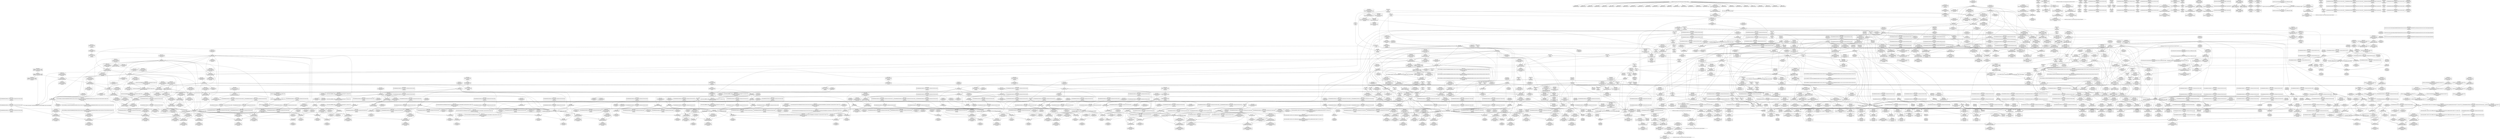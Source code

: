 digraph {
	CE0x5c28ad0 [shape=record,shape=Mrecord,label="{CE0x5c28ad0|rcu_read_unlock:tmp9|include/linux/rcupdate.h,933}"]
	CE0x5bc9fe0 [shape=record,shape=Mrecord,label="{CE0x5bc9fe0|rcu_read_unlock:tmp13|include/linux/rcupdate.h,933|*SummSource*}"]
	CE0x5ca5540 [shape=record,shape=Mrecord,label="{CE0x5ca5540|i64*_getelementptr_inbounds_(_4_x_i64_,_4_x_i64_*___llvm_gcov_ctr134,_i64_0,_i64_1)|*Constant*|*SummSource*}"]
	CE0x5b7a6e0 [shape=record,shape=Mrecord,label="{CE0x5b7a6e0|current_has_perm:tmp2|*SummSink*}"]
	CE0x5c7d030 [shape=record,shape=Mrecord,label="{CE0x5c7d030|i64*_getelementptr_inbounds_(_4_x_i64_,_4_x_i64_*___llvm_gcov_ctr134,_i64_0,_i64_2)|*Constant*}"]
	CE0x5c29170 [shape=record,shape=Mrecord,label="{CE0x5c29170|rcu_read_unlock:tmp1|*SummSink*}"]
	CE0x5bc54e0 [shape=record,shape=Mrecord,label="{CE0x5bc54e0|i64_3|*Constant*}"]
	CE0x5bdac30 [shape=record,shape=Mrecord,label="{CE0x5bdac30|task_sid:do.end6|*SummSink*}"]
	CE0x5b9c890 [shape=record,shape=Mrecord,label="{CE0x5b9c890|i64_4|*Constant*|*SummSink*}"]
	CE0x5c3b660 [shape=record,shape=Mrecord,label="{CE0x5c3b660|i64*_getelementptr_inbounds_(_11_x_i64_,_11_x_i64_*___llvm_gcov_ctr132,_i64_0,_i64_0)|*Constant*|*SummSink*}"]
	CE0x5c2c1c0 [shape=record,shape=Mrecord,label="{CE0x5c2c1c0|i32_2|*Constant*}"]
	CE0x5c20d30 [shape=record,shape=Mrecord,label="{CE0x5c20d30|rcu_lock_release:indirectgoto|*SummSource*}"]
	CE0x5bab210 [shape=record,shape=Mrecord,label="{CE0x5bab210|i32_77|*Constant*|*SummSink*}"]
	CE0x5c3a230 [shape=record,shape=Mrecord,label="{CE0x5c3a230|i64_0|*Constant*}"]
	CE0x5b7ed40 [shape=record,shape=Mrecord,label="{CE0x5b7ed40|GLOBAL:current_has_perm|*Constant*|*SummSource*}"]
	CE0x5c24ca0 [shape=record,shape=Mrecord,label="{CE0x5c24ca0|rcu_lock_acquire:indirectgoto}"]
	CE0x5bcc720 [shape=record,shape=Mrecord,label="{CE0x5bcc720|rcu_read_lock:tmp18|include/linux/rcupdate.h,882|*SummSink*}"]
	CE0x5bde4f0 [shape=record,shape=Mrecord,label="{CE0x5bde4f0|cred_sid:tmp4|*LoadInst*|security/selinux/hooks.c,196|*SummSource*}"]
	CE0x5c0d950 [shape=record,shape=Mrecord,label="{CE0x5c0d950|rcu_read_unlock:bb|*SummSource*}"]
	CE0x5bea930 [shape=record,shape=Mrecord,label="{CE0x5bea930|task_sid:tmp2|*SummSink*}"]
	CE0x5b9cbe0 [shape=record,shape=Mrecord,label="{CE0x5b9cbe0|i64_5|*Constant*|*SummSink*}"]
	CE0x5c7dcc0 [shape=record,shape=Mrecord,label="{CE0x5c7dcc0|__rcu_read_unlock:tmp3|*SummSink*}"]
	CE0x5baabe0 [shape=record,shape=Mrecord,label="{CE0x5baabe0|_call_void_rcu_read_unlock()_#10,_!dbg_!27748|security/selinux/hooks.c,209|*SummSink*}"]
	CE0x5b9f070 [shape=record,shape=Mrecord,label="{CE0x5b9f070|VOIDTB_TE:_CE_168,176_}"]
	CE0x5c2d240 [shape=record,shape=Mrecord,label="{CE0x5c2d240|rcu_read_unlock:tmp12|include/linux/rcupdate.h,933|*SummSource*}"]
	CE0x5b87a90 [shape=record,shape=Mrecord,label="{CE0x5b87a90|selinux_task_setnice:if.then|*SummSource*}"]
	CE0x5baa7a0 [shape=record,shape=Mrecord,label="{CE0x5baa7a0|_ret_i32_%tmp6,_!dbg_!27716|security/selinux/hooks.c,197}"]
	CE0x5c059a0 [shape=record,shape=Mrecord,label="{CE0x5c059a0|rcu_lock_acquire:tmp6}"]
	CE0x5be17d0 [shape=record,shape=Mrecord,label="{CE0x5be17d0|task_sid:tmp26|security/selinux/hooks.c,208}"]
	CE0x5ca4510 [shape=record,shape=Mrecord,label="{CE0x5ca4510|__preempt_count_sub:tmp2|*SummSource*}"]
	CE0x5c65c50 [shape=record,shape=Mrecord,label="{CE0x5c65c50|__preempt_count_sub:tmp5|./arch/x86/include/asm/preempt.h,77}"]
	CE0x5bc02c0 [shape=record,shape=Mrecord,label="{CE0x5bc02c0|i32_22|*Constant*|*SummSource*}"]
	CE0x5bc6570 [shape=record,shape=Mrecord,label="{CE0x5bc6570|i64*_getelementptr_inbounds_(_13_x_i64_,_13_x_i64_*___llvm_gcov_ctr126,_i64_0,_i64_8)|*Constant*}"]
	CE0x5caa240 [shape=record,shape=Mrecord,label="{CE0x5caa240|i64*_getelementptr_inbounds_(_4_x_i64_,_4_x_i64_*___llvm_gcov_ctr135,_i64_0,_i64_1)|*Constant*|*SummSink*}"]
	CE0x5b92320 [shape=record,shape=Mrecord,label="{CE0x5b92320|GLOBAL:lockdep_rcu_suspicious|*Constant*}"]
	CE0x5bac400 [shape=record,shape=Mrecord,label="{CE0x5bac400|task_sid:land.lhs.true2}"]
	CE0x5c24d10 [shape=record,shape=Mrecord,label="{CE0x5c24d10|rcu_lock_acquire:indirectgoto|*SummSource*}"]
	CE0x5bca480 [shape=record,shape=Mrecord,label="{CE0x5bca480|rcu_read_lock:tmp14|include/linux/rcupdate.h,882}"]
	CE0x5b9ca70 [shape=record,shape=Mrecord,label="{CE0x5b9ca70|i64_5|*Constant*}"]
	CE0x5be05e0 [shape=record,shape=Mrecord,label="{CE0x5be05e0|i64*_getelementptr_inbounds_(_13_x_i64_,_13_x_i64_*___llvm_gcov_ctr126,_i64_0,_i64_10)|*Constant*|*SummSink*}"]
	CE0x5c86660 [shape=record,shape=Mrecord,label="{CE0x5c86660|__preempt_count_add:tmp}"]
	CE0x5b98200 [shape=record,shape=Mrecord,label="{CE0x5b98200|i64*_getelementptr_inbounds_(_6_x_i64_,_6_x_i64_*___llvm_gcov_ctr283,_i64_0,_i64_4)|*Constant*|*SummSink*}"]
	CE0x5c3a7e0 [shape=record,shape=Mrecord,label="{CE0x5c3a7e0|rcu_lock_acquire:tmp|*SummSink*}"]
	CE0x5c23710 [shape=record,shape=Mrecord,label="{CE0x5c23710|rcu_read_unlock:tmp10|include/linux/rcupdate.h,933}"]
	CE0x5c1c1c0 [shape=record,shape=Mrecord,label="{CE0x5c1c1c0|__preempt_count_add:val|Function::__preempt_count_add&Arg::val::|*SummSource*}"]
	CE0x5bc41b0 [shape=record,shape=Mrecord,label="{CE0x5bc41b0|_ret_void,_!dbg_!27735|include/linux/rcupdate.h,884|*SummSink*}"]
	CE0x5bda240 [shape=record,shape=Mrecord,label="{CE0x5bda240|get_current:tmp3|*SummSource*}"]
	CE0x5bf8420 [shape=record,shape=Mrecord,label="{CE0x5bf8420|i64*_getelementptr_inbounds_(_11_x_i64_,_11_x_i64_*___llvm_gcov_ctr132,_i64_0,_i64_9)|*Constant*}"]
	CE0x5b7c960 [shape=record,shape=Mrecord,label="{CE0x5b7c960|i64*_getelementptr_inbounds_(_11_x_i64_,_11_x_i64_*___llvm_gcov_ctr125,_i64_0,_i64_9)|*Constant*|*SummSink*}"]
	CE0x5b79bb0 [shape=record,shape=Mrecord,label="{CE0x5b79bb0|current_has_perm:tmp1}"]
	CE0x5bdf260 [shape=record,shape=Mrecord,label="{CE0x5bdf260|task_sid:tmp4|*LoadInst*|security/selinux/hooks.c,208|*SummSource*}"]
	CE0x5be65f0 [shape=record,shape=Mrecord,label="{CE0x5be65f0|i64*_getelementptr_inbounds_(_4_x_i64_,_4_x_i64_*___llvm_gcov_ctr133,_i64_0,_i64_3)|*Constant*}"]
	CE0x5c79ad0 [shape=record,shape=Mrecord,label="{CE0x5c79ad0|i64*_getelementptr_inbounds_(_4_x_i64_,_4_x_i64_*___llvm_gcov_ctr129,_i64_0,_i64_1)|*Constant*|*SummSink*}"]
	CE0x5b8dad0 [shape=record,shape=Mrecord,label="{CE0x5b8dad0|selinux_task_setnice:call1|security/selinux/hooks.c,3600}"]
	CE0x5c3a0c0 [shape=record,shape=Mrecord,label="{CE0x5c3a0c0|rcu_read_lock:tmp4|include/linux/rcupdate.h,882}"]
	CE0x5c3f020 [shape=record,shape=Mrecord,label="{CE0x5c3f020|_call_void_lockdep_rcu_suspicious(i8*_getelementptr_inbounds_(_25_x_i8_,_25_x_i8_*_.str45,_i32_0,_i32_0),_i32_934,_i8*_getelementptr_inbounds_(_44_x_i8_,_44_x_i8_*_.str47,_i32_0,_i32_0))_#10,_!dbg_!27726|include/linux/rcupdate.h,933}"]
	CE0x5bbe830 [shape=record,shape=Mrecord,label="{CE0x5bbe830|GLOBAL:get_current|*Constant*}"]
	CE0x5c1ac80 [shape=record,shape=Mrecord,label="{CE0x5c1ac80|i64_5|*Constant*}"]
	CE0x5bf0f60 [shape=record,shape=Mrecord,label="{CE0x5bf0f60|get_current:tmp4|./arch/x86/include/asm/current.h,14|*SummSink*}"]
	CE0x5bc9b80 [shape=record,shape=Mrecord,label="{CE0x5bc9b80|rcu_read_unlock:tmp13|include/linux/rcupdate.h,933}"]
	CE0x5c1fbc0 [shape=record,shape=Mrecord,label="{CE0x5c1fbc0|i64*_getelementptr_inbounds_(_11_x_i64_,_11_x_i64_*___llvm_gcov_ctr132,_i64_0,_i64_1)|*Constant*|*SummSource*}"]
	CE0x5bb0010 [shape=record,shape=Mrecord,label="{CE0x5bb0010|current_sid:tmp7|security/selinux/hooks.c,218|*SummSink*}"]
	CE0x5bad7a0 [shape=record,shape=Mrecord,label="{CE0x5bad7a0|GLOBAL:rcu_read_lock|*Constant*|*SummSource*}"]
	CE0x5c68980 [shape=record,shape=Mrecord,label="{CE0x5c68980|_call_void_asm_sideeffect_,_memory_,_dirflag_,_fpsr_,_flags_()_#3,_!dbg_!27711,_!srcloc_!27714|include/linux/rcupdate.h,244|*SummSource*}"]
	CE0x5c7d310 [shape=record,shape=Mrecord,label="{CE0x5c7d310|__rcu_read_lock:do.end|*SummSink*}"]
	CE0x5bc4da0 [shape=record,shape=Mrecord,label="{CE0x5bc4da0|current_sid:tmp|*SummSource*}"]
	CE0x5b93340 [shape=record,shape=Mrecord,label="{CE0x5b93340|GLOBAL:task_sid|*Constant*|*SummSink*}"]
	CE0x5c7f760 [shape=record,shape=Mrecord,label="{CE0x5c7f760|__preempt_count_sub:tmp}"]
	CE0x5b7f5f0 [shape=record,shape=Mrecord,label="{CE0x5b7f5f0|i64*_getelementptr_inbounds_(_6_x_i64_,_6_x_i64_*___llvm_gcov_ctr283,_i64_0,_i64_3)|*Constant*|*SummSource*}"]
	CE0x5c2c750 [shape=record,shape=Mrecord,label="{CE0x5c2c750|i32_2|*Constant*|*SummSink*}"]
	CE0x5b99970 [shape=record,shape=Mrecord,label="{CE0x5b99970|rcu_lock_acquire:tmp5|include/linux/rcupdate.h,418|*SummSource*}"]
	CE0x5c2ef90 [shape=record,shape=Mrecord,label="{CE0x5c2ef90|rcu_read_lock:tmp5|include/linux/rcupdate.h,882|*SummSink*}"]
	CE0x5c007d0 [shape=record,shape=Mrecord,label="{CE0x5c007d0|__rcu_read_lock:tmp2}"]
	CE0x5c68cd0 [shape=record,shape=Mrecord,label="{CE0x5c68cd0|i64*_getelementptr_inbounds_(_4_x_i64_,_4_x_i64_*___llvm_gcov_ctr134,_i64_0,_i64_1)|*Constant*|*SummSink*}"]
	CE0x5bea540 [shape=record,shape=Mrecord,label="{CE0x5bea540|cred_sid:tmp3}"]
	CE0x5beb1e0 [shape=record,shape=Mrecord,label="{CE0x5beb1e0|GLOBAL:task_sid.__warned|Global_var:task_sid.__warned|*SummSink*}"]
	CE0x5c2aab0 [shape=record,shape=Mrecord,label="{CE0x5c2aab0|GLOBAL:__preempt_count_add|*Constant*}"]
	CE0x5c375b0 [shape=record,shape=Mrecord,label="{CE0x5c375b0|_call_void_asm_sideeffect_,_memory_,_dirflag_,_fpsr_,_flags_()_#3,_!dbg_!27714,_!srcloc_!27715|include/linux/rcupdate.h,239|*SummSink*}"]
	CE0x5b79900 [shape=record,shape=Mrecord,label="{CE0x5b79900|task_sid:do.body|*SummSource*}"]
	CE0x5c80c00 [shape=record,shape=Mrecord,label="{CE0x5c80c00|_call_void_asm_addl_$1,_%gs:$0_,_*m,ri,*m,_dirflag_,_fpsr_,_flags_(i32*___preempt_count,_i32_%val,_i32*___preempt_count)_#3,_!dbg_!27714,_!srcloc_!27717|./arch/x86/include/asm/preempt.h,72|*SummSink*}"]
	CE0x5c9e520 [shape=record,shape=Mrecord,label="{CE0x5c9e520|__preempt_count_sub:sub|./arch/x86/include/asm/preempt.h,77|*SummSink*}"]
	CE0x5c215a0 [shape=record,shape=Mrecord,label="{CE0x5c215a0|rcu_read_unlock:tmp11|include/linux/rcupdate.h,933}"]
	CE0x5ba19f0 [shape=record,shape=Mrecord,label="{CE0x5ba19f0|i64_2|*Constant*}"]
	CE0x5c7bab0 [shape=record,shape=Mrecord,label="{CE0x5c7bab0|rcu_lock_release:tmp5|include/linux/rcupdate.h,423|*SummSource*}"]
	CE0x5b9f670 [shape=record,shape=Mrecord,label="{CE0x5b9f670|i64*_getelementptr_inbounds_(_13_x_i64_,_13_x_i64_*___llvm_gcov_ctr126,_i64_0,_i64_12)|*Constant*|*SummSink*}"]
	CE0x5bfdca0 [shape=record,shape=Mrecord,label="{CE0x5bfdca0|GLOBAL:__rcu_read_unlock|*Constant*|*SummSource*}"]
	CE0x5c9ef60 [shape=record,shape=Mrecord,label="{CE0x5c9ef60|__preempt_count_sub:do.end|*SummSink*}"]
	CE0x5bf5170 [shape=record,shape=Mrecord,label="{CE0x5bf5170|__rcu_read_lock:entry|*SummSource*}"]
	CE0x5bc78a0 [shape=record,shape=Mrecord,label="{CE0x5bc78a0|_call_void_rcu_read_lock()_#10,_!dbg_!27712|security/selinux/hooks.c,207|*SummSource*}"]
	CE0x5b882b0 [shape=record,shape=Mrecord,label="{CE0x5b882b0|selinux_task_setnice:retval.0|*SummSource*}"]
	CE0x5beb150 [shape=record,shape=Mrecord,label="{CE0x5beb150|GLOBAL:task_sid.__warned|Global_var:task_sid.__warned|*SummSource*}"]
	CE0x5c29540 [shape=record,shape=Mrecord,label="{CE0x5c29540|i64*_getelementptr_inbounds_(_4_x_i64_,_4_x_i64_*___llvm_gcov_ctr130,_i64_0,_i64_1)|*Constant*|*SummSink*}"]
	CE0x5c864a0 [shape=record,shape=Mrecord,label="{CE0x5c864a0|__rcu_read_unlock:do.end|*SummSink*}"]
	CE0x5bef020 [shape=record,shape=Mrecord,label="{CE0x5bef020|task_sid:tmp14|security/selinux/hooks.c,208|*SummSource*}"]
	CE0x5c682d0 [shape=record,shape=Mrecord,label="{CE0x5c682d0|i64*_getelementptr_inbounds_(_4_x_i64_,_4_x_i64_*___llvm_gcov_ctr134,_i64_0,_i64_0)|*Constant*}"]
	CE0x5b85870 [shape=record,shape=Mrecord,label="{CE0x5b85870|i32_512|*Constant*}"]
	CE0x5c34530 [shape=record,shape=Mrecord,label="{CE0x5c34530|rcu_read_lock:tmp22|include/linux/rcupdate.h,884|*SummSource*}"]
	CE0x5ba01c0 [shape=record,shape=Mrecord,label="{CE0x5ba01c0|task_sid:call7|security/selinux/hooks.c,208|*SummSink*}"]
	CE0x5c80750 [shape=record,shape=Mrecord,label="{CE0x5c80750|__rcu_read_lock:tmp4|include/linux/rcupdate.h,239}"]
	CE0x5bc5760 [shape=record,shape=Mrecord,label="{CE0x5bc5760|i64_0|*Constant*}"]
	CE0x5c81010 [shape=record,shape=Mrecord,label="{CE0x5c81010|_call_void_mcount()_#3|*SummSource*}"]
	CE0x5bafb90 [shape=record,shape=Mrecord,label="{CE0x5bafb90|current_sid:tmp6|security/selinux/hooks.c,218|*SummSink*}"]
	CE0x5c1bbc0 [shape=record,shape=Mrecord,label="{CE0x5c1bbc0|GLOBAL:__llvm_gcov_ctr127|Global_var:__llvm_gcov_ctr127|*SummSink*}"]
	CE0x5b75a60 [shape=record,shape=Mrecord,label="{CE0x5b75a60|_ret_i32_%call2,_!dbg_!27718|security/selinux/hooks.c,1544}"]
	CE0x5b85460 [shape=record,shape=Mrecord,label="{CE0x5b85460|selinux_task_setnice:tmp1|*SummSink*}"]
	CE0x5bf77f0 [shape=record,shape=Mrecord,label="{CE0x5bf77f0|i32_934|*Constant*}"]
	CE0x5bedc70 [shape=record,shape=Mrecord,label="{CE0x5bedc70|rcu_read_unlock:tmp15|include/linux/rcupdate.h,933}"]
	CE0x5be0cb0 [shape=record,shape=Mrecord,label="{CE0x5be0cb0|task_sid:tmp23|security/selinux/hooks.c,208|*SummSink*}"]
	CE0x5bfd000 [shape=record,shape=Mrecord,label="{CE0x5bfd000|GLOBAL:__rcu_read_unlock|*Constant*}"]
	CE0x5bde860 [shape=record,shape=Mrecord,label="{CE0x5bde860|task_sid:tmp6|security/selinux/hooks.c,208|*SummSource*}"]
	CE0x5bbf040 [shape=record,shape=Mrecord,label="{CE0x5bbf040|_ret_%struct.task_struct*_%tmp4,_!dbg_!27714|./arch/x86/include/asm/current.h,14|*SummSource*}"]
	CE0x5c0bc50 [shape=record,shape=Mrecord,label="{CE0x5c0bc50|__rcu_read_unlock:bb|*SummSink*}"]
	CE0x5bc0de0 [shape=record,shape=Mrecord,label="{CE0x5bc0de0|current_sid:tmp22|security/selinux/hooks.c,218|*SummSource*}"]
	CE0x5c1b2c0 [shape=record,shape=Mrecord,label="{CE0x5c1b2c0|rcu_read_lock:tmp}"]
	CE0x5bece70 [shape=record,shape=Mrecord,label="{CE0x5bece70|rcu_lock_acquire:entry}"]
	CE0x5bc4d30 [shape=record,shape=Mrecord,label="{CE0x5bc4d30|COLLAPSED:_GCMRE___llvm_gcov_ctr125_internal_global_11_x_i64_zeroinitializer:_elem_0:default:}"]
	CE0x5c27b40 [shape=record,shape=Mrecord,label="{CE0x5c27b40|rcu_read_unlock:tmp8|include/linux/rcupdate.h,933|*SummSource*}"]
	CE0x5bb0140 [shape=record,shape=Mrecord,label="{CE0x5bb0140|GLOBAL:current_sid.__warned|Global_var:current_sid.__warned}"]
	CE0x5bf0ec0 [shape=record,shape=Mrecord,label="{CE0x5bf0ec0|get_current:tmp4|./arch/x86/include/asm/current.h,14|*SummSource*}"]
	CE0x5c7a9c0 [shape=record,shape=Mrecord,label="{CE0x5c7a9c0|_call_void_mcount()_#3}"]
	CE0x5bc6190 [shape=record,shape=Mrecord,label="{CE0x5bc6190|current_sid:tmp13|security/selinux/hooks.c,218|*SummSink*}"]
	CE0x5b99040 [shape=record,shape=Mrecord,label="{CE0x5b99040|current_sid:tmp12|security/selinux/hooks.c,218}"]
	CE0x5c37d70 [shape=record,shape=Mrecord,label="{CE0x5c37d70|_ret_void,_!dbg_!27717|include/linux/rcupdate.h,240}"]
	CE0x5b93730 [shape=record,shape=Mrecord,label="{CE0x5b93730|task_sid:entry|*SummSink*}"]
	CE0x5bbf660 [shape=record,shape=Mrecord,label="{CE0x5bbf660|i32_78|*Constant*}"]
	CE0x5bcb660 [shape=record,shape=Mrecord,label="{CE0x5bcb660|i64*_getelementptr_inbounds_(_11_x_i64_,_11_x_i64_*___llvm_gcov_ctr127,_i64_0,_i64_8)|*Constant*}"]
	CE0x5b9e720 [shape=record,shape=Mrecord,label="{CE0x5b9e720|selinux_task_setnice:tmp9|security/selinux/hooks.c,3600|*SummSink*}"]
	CE0x5bfcb60 [shape=record,shape=Mrecord,label="{CE0x5bfcb60|rcu_lock_release:entry|*SummSink*}"]
	CE0x5bc8c90 [shape=record,shape=Mrecord,label="{CE0x5bc8c90|rcu_read_lock:tmp12|include/linux/rcupdate.h,882|*SummSource*}"]
	CE0x5b96920 [shape=record,shape=Mrecord,label="{CE0x5b96920|VOIDTB_TE:_CE_52,56_}"]
	CE0x5c3c450 [shape=record,shape=Mrecord,label="{CE0x5c3c450|rcu_read_unlock:land.lhs.true|*SummSource*}"]
	CE0x5c23f30 [shape=record,shape=Mrecord,label="{CE0x5c23f30|GLOBAL:rcu_read_unlock.__warned|Global_var:rcu_read_unlock.__warned|*SummSink*}"]
	CE0x5c9b390 [shape=record,shape=Mrecord,label="{CE0x5c9b390|__preempt_count_add:tmp2|*SummSink*}"]
	CE0x5b89160 [shape=record,shape=Mrecord,label="{CE0x5b89160|selinux_task_setnice:tmp11|security/selinux/hooks.c,3601}"]
	CE0x5bafcf0 [shape=record,shape=Mrecord,label="{CE0x5bafcf0|current_sid:tmp7|security/selinux/hooks.c,218}"]
	"CONST[source:1(input),value:2(dynamic)][purpose:{object}][SrcIdx:2]"
	CE0x5ba6c70 [shape=record,shape=Mrecord,label="{CE0x5ba6c70|current_sid:tmp12|security/selinux/hooks.c,218|*SummSink*}"]
	CE0x5badb90 [shape=record,shape=Mrecord,label="{CE0x5badb90|i8*_getelementptr_inbounds_(_41_x_i8_,_41_x_i8_*_.str44,_i32_0,_i32_0)|*Constant*}"]
	CE0x5c06250 [shape=record,shape=Mrecord,label="{CE0x5c06250|i8*_undef|*Constant*}"]
	CE0x5bf2ff0 [shape=record,shape=Mrecord,label="{CE0x5bf2ff0|task_sid:bb}"]
	CE0x5b9a3e0 [shape=record,shape=Mrecord,label="{CE0x5b9a3e0|VOIDTB_TE:_CE_104,112_}"]
	CE0x5b91650 [shape=record,shape=Mrecord,label="{CE0x5b91650|current_sid:tmp15|security/selinux/hooks.c,218|*SummSource*}"]
	CE0x5b81a70 [shape=record,shape=Mrecord,label="{CE0x5b81a70|selinux_task_setnice:return|*SummSource*}"]
	CE0x5b9aac0 [shape=record,shape=Mrecord,label="{CE0x5b9aac0|selinux_task_setnice:tmp6|security/selinux/hooks.c,3598|*SummSource*}"]
	CE0x5baec30 [shape=record,shape=Mrecord,label="{CE0x5baec30|COLLAPSED:_GCMRE___llvm_gcov_ctr126_internal_global_13_x_i64_zeroinitializer:_elem_0:default:}"]
	CE0x5bdc610 [shape=record,shape=Mrecord,label="{CE0x5bdc610|rcu_read_lock:tmp2|*SummSource*}"]
	CE0x5bfe460 [shape=record,shape=Mrecord,label="{CE0x5bfe460|_ret_void,_!dbg_!27717|include/linux/rcupdate.h,245|*SummSource*}"]
	CE0x5be7570 [shape=record,shape=Mrecord,label="{CE0x5be7570|rcu_read_unlock:entry|*SummSource*}"]
	CE0x5bf2e80 [shape=record,shape=Mrecord,label="{CE0x5bf2e80|task_sid:land.lhs.true|*SummSource*}"]
	CE0x5bf1660 [shape=record,shape=Mrecord,label="{CE0x5bf1660|get_current:tmp4|./arch/x86/include/asm/current.h,14}"]
	CE0x5bef2d0 [shape=record,shape=Mrecord,label="{CE0x5bef2d0|task_sid:tmp16|security/selinux/hooks.c,208}"]
	CE0x5c689f0 [shape=record,shape=Mrecord,label="{CE0x5c689f0|_call_void_asm_sideeffect_,_memory_,_dirflag_,_fpsr_,_flags_()_#3,_!dbg_!27711,_!srcloc_!27714|include/linux/rcupdate.h,244|*SummSink*}"]
	CE0x5be6ce0 [shape=record,shape=Mrecord,label="{CE0x5be6ce0|GLOBAL:rcu_read_unlock|*Constant*}"]
	CE0x5c1d1e0 [shape=record,shape=Mrecord,label="{CE0x5c1d1e0|rcu_read_unlock:tmp5|include/linux/rcupdate.h,933|*SummSource*}"]
	CE0x5ba46b0 [shape=record,shape=Mrecord,label="{CE0x5ba46b0|avc_has_perm:ssid|Function::avc_has_perm&Arg::ssid::}"]
	CE0x5c3c540 [shape=record,shape=Mrecord,label="{CE0x5c3c540|rcu_read_unlock:land.lhs.true|*SummSink*}"]
	CE0x5be7760 [shape=record,shape=Mrecord,label="{CE0x5be7760|get_current:bb}"]
	CE0x5b760d0 [shape=record,shape=Mrecord,label="{CE0x5b760d0|selinux_task_setnice:return}"]
	CE0x5bbf2f0 [shape=record,shape=Mrecord,label="{CE0x5bbf2f0|_ret_%struct.task_struct*_%tmp4,_!dbg_!27714|./arch/x86/include/asm/current.h,14|*SummSink*}"]
	CE0x5b92b20 [shape=record,shape=Mrecord,label="{CE0x5b92b20|_ret_i32_%tmp24,_!dbg_!27742|security/selinux/hooks.c,220|*SummSource*}"]
	CE0x5c1c610 [shape=record,shape=Mrecord,label="{CE0x5c1c610|i64*_getelementptr_inbounds_(_11_x_i64_,_11_x_i64_*___llvm_gcov_ctr127,_i64_0,_i64_0)|*Constant*}"]
	CE0x5b83c40 [shape=record,shape=Mrecord,label="{CE0x5b83c40|current_has_perm:tmp}"]
	CE0x5bc5680 [shape=record,shape=Mrecord,label="{CE0x5bc5680|i64_3|*Constant*|*SummSink*}"]
	CE0x5b84130 [shape=record,shape=Mrecord,label="{CE0x5b84130|i64*_getelementptr_inbounds_(_11_x_i64_,_11_x_i64_*___llvm_gcov_ctr125,_i64_0,_i64_0)|*Constant*|*SummSource*}"]
	CE0x5bfaf90 [shape=record,shape=Mrecord,label="{CE0x5bfaf90|rcu_read_unlock:tmp21|include/linux/rcupdate.h,935|*SummSource*}"]
	CE0x5c323d0 [shape=record,shape=Mrecord,label="{CE0x5c323d0|i8*_getelementptr_inbounds_(_42_x_i8_,_42_x_i8_*_.str46,_i32_0,_i32_0)|*Constant*}"]
	CE0x5c12ab0 [shape=record,shape=Mrecord,label="{CE0x5c12ab0|__preempt_count_sub:do.end}"]
	CE0x5ca1db0 [shape=record,shape=Mrecord,label="{CE0x5ca1db0|__preempt_count_sub:tmp3}"]
	CE0x5b96810 [shape=record,shape=Mrecord,label="{CE0x5b96810|VOIDTB_TE:_CE_44,48_}"]
	CE0x5bee600 [shape=record,shape=Mrecord,label="{CE0x5bee600|i64_6|*Constant*|*SummSource*}"]
	CE0x5c9b420 [shape=record,shape=Mrecord,label="{CE0x5c9b420|__preempt_count_add:tmp3}"]
	CE0x5ba1380 [shape=record,shape=Mrecord,label="{CE0x5ba1380|current_sid:entry}"]
	CE0x5c32980 [shape=record,shape=Mrecord,label="{CE0x5c32980|i64*_getelementptr_inbounds_(_11_x_i64_,_11_x_i64_*___llvm_gcov_ctr127,_i64_0,_i64_9)|*Constant*|*SummSource*}"]
	CE0x5b7c040 [shape=record,shape=Mrecord,label="{CE0x5b7c040|selinux_task_setnice:tmp5|security/selinux/hooks.c,3597}"]
	CE0x5c2bf50 [shape=record,shape=Mrecord,label="{CE0x5c2bf50|rcu_read_unlock:tmp4|include/linux/rcupdate.h,933|*SummSink*}"]
	CE0x5c33e90 [shape=record,shape=Mrecord,label="{CE0x5c33e90|rcu_read_lock:tmp21|include/linux/rcupdate.h,884|*SummSource*}"]
	CE0x5b7f110 [shape=record,shape=Mrecord,label="{CE0x5b7f110|current_has_perm:call|security/selinux/hooks.c,1542|*SummSink*}"]
	CE0x5b9a370 [shape=record,shape=Mrecord,label="{CE0x5b9a370|VOIDTB_TE:_CE_112,120_}"]
	CE0x5b9c220 [shape=record,shape=Mrecord,label="{CE0x5b9c220|current_sid:tobool1|security/selinux/hooks.c,218|*SummSource*}"]
	CE0x5c66200 [shape=record,shape=Mrecord,label="{CE0x5c66200|rcu_lock_release:tmp3}"]
	CE0x5bc52c0 [shape=record,shape=Mrecord,label="{CE0x5bc52c0|get_current:tmp2|*SummSink*}"]
	CE0x5bc8020 [shape=record,shape=Mrecord,label="{CE0x5bc8020|task_sid:tmp1|*SummSink*}"]
	CE0x5c38040 [shape=record,shape=Mrecord,label="{CE0x5c38040|_ret_void,_!dbg_!27717|include/linux/rcupdate.h,240|*SummSink*}"]
	CE0x5b73e50 [shape=record,shape=Mrecord,label="{CE0x5b73e50|selinux_task_setnice:tmp7|security/selinux/hooks.c,3598|*SummSink*}"]
	CE0x5c2ed10 [shape=record,shape=Mrecord,label="{CE0x5c2ed10|i64*_getelementptr_inbounds_(_11_x_i64_,_11_x_i64_*___llvm_gcov_ctr132,_i64_0,_i64_8)|*Constant*|*SummSink*}"]
	CE0x5c36f00 [shape=record,shape=Mrecord,label="{CE0x5c36f00|GLOBAL:rcu_read_lock.__warned|Global_var:rcu_read_lock.__warned}"]
	CE0x5c0d7b0 [shape=record,shape=Mrecord,label="{CE0x5c0d7b0|rcu_read_lock:do.body|*SummSource*}"]
	CE0x5c35f20 [shape=record,shape=Mrecord,label="{CE0x5c35f20|i32_883|*Constant*}"]
	CE0x5b88c00 [shape=record,shape=Mrecord,label="{CE0x5b88c00|selinux_task_setnice:tmp10|security/selinux/hooks.c,3601|*SummSource*}"]
	CE0x5baf370 [shape=record,shape=Mrecord,label="{CE0x5baf370|current_sid:tmp5|security/selinux/hooks.c,218|*SummSource*}"]
	CE0x5be9990 [shape=record,shape=Mrecord,label="{CE0x5be9990|task_sid:tmp3|*SummSink*}"]
	CE0x5beef20 [shape=record,shape=Mrecord,label="{CE0x5beef20|task_sid:tmp15|security/selinux/hooks.c,208}"]
	CE0x5c0dd60 [shape=record,shape=Mrecord,label="{CE0x5c0dd60|rcu_read_unlock:do.end}"]
	CE0x5c80150 [shape=record,shape=Mrecord,label="{CE0x5c80150|_call_void_mcount()_#3|*SummSink*}"]
	CE0x5bdca90 [shape=record,shape=Mrecord,label="{CE0x5bdca90|task_sid:tmp18|security/selinux/hooks.c,208|*SummSource*}"]
	CE0x5c24430 [shape=record,shape=Mrecord,label="{CE0x5c24430|i32_1|*Constant*}"]
	CE0x5bc59d0 [shape=record,shape=Mrecord,label="{CE0x5bc59d0|current_sid:tmp4|security/selinux/hooks.c,218|*SummSink*}"]
	CE0x5bdc500 [shape=record,shape=Mrecord,label="{CE0x5bdc500|task_sid:tmp6|security/selinux/hooks.c,208}"]
	CE0x5be1180 [shape=record,shape=Mrecord,label="{CE0x5be1180|task_sid:tmp25|security/selinux/hooks.c,208}"]
	CE0x5bbfaa0 [shape=record,shape=Mrecord,label="{CE0x5bbfaa0|current_sid:cred|security/selinux/hooks.c,218|*SummSink*}"]
	CE0x5c40ff0 [shape=record,shape=Mrecord,label="{CE0x5c40ff0|_call_void___preempt_count_sub(i32_1)_#10,_!dbg_!27715|include/linux/rcupdate.h,244}"]
	CE0x5ba89b0 [shape=record,shape=Mrecord,label="{CE0x5ba89b0|i64*_getelementptr_inbounds_(_11_x_i64_,_11_x_i64_*___llvm_gcov_ctr125,_i64_0,_i64_1)|*Constant*}"]
	CE0x5c9b2b0 [shape=record,shape=Mrecord,label="{CE0x5c9b2b0|__preempt_count_add:tmp2}"]
	CE0x5b7a160 [shape=record,shape=Mrecord,label="{CE0x5b7a160|i64*_getelementptr_inbounds_(_2_x_i64_,_2_x_i64_*___llvm_gcov_ctr136,_i64_0,_i64_1)|*Constant*|*SummSource*}"]
	CE0x5bf92e0 [shape=record,shape=Mrecord,label="{CE0x5bf92e0|rcu_read_unlock:tmp20|include/linux/rcupdate.h,933|*SummSink*}"]
	CE0x5b729e0 [shape=record,shape=Mrecord,label="{CE0x5b729e0|current_has_perm:bb|*SummSource*}"]
	CE0x5ba9010 [shape=record,shape=Mrecord,label="{CE0x5ba9010|current_sid:if.then|*SummSource*}"]
	CE0x5bec190 [shape=record,shape=Mrecord,label="{CE0x5bec190|task_sid:land.lhs.true2|*SummSink*}"]
	CE0x5c2ddd0 [shape=record,shape=Mrecord,label="{CE0x5c2ddd0|__rcu_read_lock:tmp4|include/linux/rcupdate.h,239|*SummSource*}"]
	CE0x5b965b0 [shape=record,shape=Mrecord,label="{CE0x5b965b0|selinux_task_setnice:tmp}"]
	CE0x5ca44a0 [shape=record,shape=Mrecord,label="{CE0x5ca44a0|__preempt_count_sub:tmp2}"]
	CE0x5b72720 [shape=record,shape=Mrecord,label="{CE0x5b72720|_ret_i32_%retval.0,_!dbg_!27723|security/selinux/hooks.c,3601|*SummSource*}"]
	CE0x5b82390 [shape=record,shape=Mrecord,label="{CE0x5b82390|selinux_task_setnice:tmp2|security/selinux/hooks.c,3597|*SummSink*}"]
	CE0x5bcdad0 [shape=record,shape=Mrecord,label="{CE0x5bcdad0|GLOBAL:lockdep_rcu_suspicious|*Constant*|*SummSink*}"]
	CE0x5bbe2f0 [shape=record,shape=Mrecord,label="{CE0x5bbe2f0|current_sid:call4|security/selinux/hooks.c,218}"]
	CE0x5be6c30 [shape=record,shape=Mrecord,label="{CE0x5be6c30|task_sid:tmp25|security/selinux/hooks.c,208|*SummSink*}"]
	CE0x5cadb20 [shape=record,shape=Mrecord,label="{CE0x5cadb20|__preempt_count_sub:tmp6|./arch/x86/include/asm/preempt.h,78}"]
	CE0x5be9f70 [shape=record,shape=Mrecord,label="{CE0x5be9f70|GLOBAL:current_task|Global_var:current_task|*SummSink*}"]
	CE0x5c7a870 [shape=record,shape=Mrecord,label="{CE0x5c7a870|rcu_lock_release:tmp3|*SummSink*}"]
	CE0x5bf91b0 [shape=record,shape=Mrecord,label="{CE0x5bf91b0|rcu_read_unlock:tmp20|include/linux/rcupdate.h,933|*SummSource*}"]
	CE0x5bded60 [shape=record,shape=Mrecord,label="{CE0x5bded60|%struct.task_struct*_(%struct.task_struct**)*_asm_movq_%gs:$_1:P_,$0_,_r,im,_dirflag_,_fpsr_,_flags_|*SummSource*}"]
	CE0x5c31ac0 [shape=record,shape=Mrecord,label="{CE0x5c31ac0|i8*_getelementptr_inbounds_(_25_x_i8_,_25_x_i8_*_.str45,_i32_0,_i32_0)|*Constant*}"]
	CE0x5bdfd70 [shape=record,shape=Mrecord,label="{CE0x5bdfd70|task_sid:tmp21|security/selinux/hooks.c,208|*SummSource*}"]
	CE0x5bebc80 [shape=record,shape=Mrecord,label="{CE0x5bebc80|task_sid:tmp2}"]
	CE0x5baeca0 [shape=record,shape=Mrecord,label="{CE0x5baeca0|task_sid:tmp|*SummSource*}"]
	CE0x5b909d0 [shape=record,shape=Mrecord,label="{CE0x5b909d0|current_sid:tmp14|security/selinux/hooks.c,218|*SummSink*}"]
	CE0x5becc00 [shape=record,shape=Mrecord,label="{CE0x5becc00|i64*_getelementptr_inbounds_(_13_x_i64_,_13_x_i64_*___llvm_gcov_ctr126,_i64_0,_i64_1)|*Constant*|*SummSource*}"]
	CE0x5c38f20 [shape=record,shape=Mrecord,label="{CE0x5c38f20|rcu_read_lock:bb|*SummSink*}"]
	CE0x5ba5f30 [shape=record,shape=Mrecord,label="{CE0x5ba5f30|avc_has_perm:auditdata|Function::avc_has_perm&Arg::auditdata::|*SummSink*}"]
	CE0x5bfa2b0 [shape=record,shape=Mrecord,label="{CE0x5bfa2b0|i32_208|*Constant*|*SummSink*}"]
	CE0x5bc40a0 [shape=record,shape=Mrecord,label="{CE0x5bc40a0|_ret_void,_!dbg_!27735|include/linux/rcupdate.h,884|*SummSource*}"]
	CE0x797c960 [shape=record,shape=Mrecord,label="{CE0x797c960|VOIDTB_TE:_CE_0,4_}"]
	CE0x5bc3010 [shape=record,shape=Mrecord,label="{CE0x5bc3010|current_sid:tmp24|security/selinux/hooks.c,220|*SummSink*}"]
	CE0x5cbcd10 [shape=record,shape=Mrecord,label="{CE0x5cbcd10|__preempt_count_add:tmp6|./arch/x86/include/asm/preempt.h,73|*SummSource*}"]
	CE0x5bc25f0 [shape=record,shape=Mrecord,label="{CE0x5bc25f0|_ret_void,_!dbg_!27717|include/linux/rcupdate.h,419|*SummSink*}"]
	CE0x5b94f50 [shape=record,shape=Mrecord,label="{CE0x5b94f50|current_sid:bb|*SummSource*}"]
	CE0x5bbda70 [shape=record,shape=Mrecord,label="{CE0x5bbda70|i64*_getelementptr_inbounds_(_11_x_i64_,_11_x_i64_*___llvm_gcov_ctr125,_i64_0,_i64_10)|*Constant*|*SummSource*}"]
	CE0x5bea690 [shape=record,shape=Mrecord,label="{CE0x5bea690|cred_sid:tmp3|*SummSource*}"]
	CE0x5c30630 [shape=record,shape=Mrecord,label="{CE0x5c30630|_call_void_mcount()_#3}"]
	CE0x5b90e50 [shape=record,shape=Mrecord,label="{CE0x5b90e50|i1_true|*Constant*|*SummSink*}"]
	CE0x5bf35c0 [shape=record,shape=Mrecord,label="{CE0x5bf35c0|task_sid:tmp10|security/selinux/hooks.c,208}"]
	CE0x5c1ba50 [shape=record,shape=Mrecord,label="{CE0x5c1ba50|GLOBAL:__llvm_gcov_ctr127|Global_var:__llvm_gcov_ctr127|*SummSource*}"]
	CE0x5bfcef0 [shape=record,shape=Mrecord,label="{CE0x5bfcef0|rcu_lock_release:map|Function::rcu_lock_release&Arg::map::|*SummSink*}"]
	CE0x5be6490 [shape=record,shape=Mrecord,label="{CE0x5be6490|i64_ptrtoint_(i8*_blockaddress(_rcu_lock_release,_%__here)_to_i64)|*Constant*|*SummSource*}"]
	CE0x5c37760 [shape=record,shape=Mrecord,label="{CE0x5c37760|i64*_getelementptr_inbounds_(_4_x_i64_,_4_x_i64_*___llvm_gcov_ctr128,_i64_0,_i64_3)|*Constant*}"]
	CE0x5c34a20 [shape=record,shape=Mrecord,label="{CE0x5c34a20|rcu_read_lock:tmp22|include/linux/rcupdate.h,884|*SummSink*}"]
	CE0x5c83620 [shape=record,shape=Mrecord,label="{CE0x5c83620|__preempt_count_add:do.body}"]
	CE0x5bc4660 [shape=record,shape=Mrecord,label="{CE0x5bc4660|task_sid:if.then|*SummSource*}"]
	CE0x5ca2d80 [shape=record,shape=Mrecord,label="{CE0x5ca2d80|__preempt_count_sub:tmp1}"]
	CE0x5b9f510 [shape=record,shape=Mrecord,label="{CE0x5b9f510|current_has_perm:tmp3}"]
	CE0x5c262b0 [shape=record,shape=Mrecord,label="{CE0x5c262b0|rcu_read_unlock:tobool1|include/linux/rcupdate.h,933|*SummSink*}"]
	CE0x5c12680 [shape=record,shape=Mrecord,label="{CE0x5c12680|GLOBAL:__preempt_count|Global_var:__preempt_count}"]
	CE0x5bea330 [shape=record,shape=Mrecord,label="{CE0x5bea330|GLOBAL:task_sid.__warned|Global_var:task_sid.__warned}"]
	CE0x5ba29e0 [shape=record,shape=Mrecord,label="{CE0x5ba29e0|rcu_read_lock:tmp9|include/linux/rcupdate.h,882|*SummSink*}"]
	CE0x5bfe700 [shape=record,shape=Mrecord,label="{CE0x5bfe700|GLOBAL:rcu_lock_release|*Constant*}"]
	CE0x5ba0e20 [shape=record,shape=Mrecord,label="{CE0x5ba0e20|_call_void_mcount()_#3|*SummSource*}"]
	CE0x5b96690 [shape=record,shape=Mrecord,label="{CE0x5b96690|COLLAPSED:_GCMRE___llvm_gcov_ctr283_internal_global_6_x_i64_zeroinitializer:_elem_0:default:}"]
	CE0x5c33210 [shape=record,shape=Mrecord,label="{CE0x5c33210|rcu_read_lock:tmp19|include/linux/rcupdate.h,882|*SummSink*}"]
	CE0x5c0d170 [shape=record,shape=Mrecord,label="{CE0x5c0d170|__rcu_read_lock:tmp3|*SummSource*}"]
	CE0x5c0ae40 [shape=record,shape=Mrecord,label="{CE0x5c0ae40|i64*_getelementptr_inbounds_(_4_x_i64_,_4_x_i64_*___llvm_gcov_ctr133,_i64_0,_i64_3)|*Constant*|*SummSource*}"]
	CE0x5bc04d0 [shape=record,shape=Mrecord,label="{CE0x5bc04d0|i32_22|*Constant*|*SummSink*}"]
	CE0x5b7bdc0 [shape=record,shape=Mrecord,label="{CE0x5b7bdc0|selinux_task_setnice:tmp4|security/selinux/hooks.c,3597|*SummSource*}"]
	CE0x5b96e90 [shape=record,shape=Mrecord,label="{CE0x5b96e90|selinux_task_setnice:tobool|security/selinux/hooks.c,3597|*SummSink*}"]
	CE0x5bdf8e0 [shape=record,shape=Mrecord,label="{CE0x5bdf8e0|task_sid:tmp20|security/selinux/hooks.c,208|*SummSource*}"]
	CE0x5c2e260 [shape=record,shape=Mrecord,label="{CE0x5c2e260|rcu_read_unlock:if.then|*SummSink*}"]
	CE0x5bee700 [shape=record,shape=Mrecord,label="{CE0x5bee700|i32_22|*Constant*}"]
	CE0x5c200a0 [shape=record,shape=Mrecord,label="{CE0x5c200a0|rcu_lock_acquire:tmp2}"]
	CE0x5bacce0 [shape=record,shape=Mrecord,label="{CE0x5bacce0|rcu_read_lock:bb}"]
	CE0x5c0d4d0 [shape=record,shape=Mrecord,label="{CE0x5c0d4d0|rcu_read_lock:if.end|*SummSource*}"]
	CE0x5bca960 [shape=record,shape=Mrecord,label="{CE0x5bca960|rcu_read_lock:tmp14|include/linux/rcupdate.h,882|*SummSource*}"]
	CE0x5bfb720 [shape=record,shape=Mrecord,label="{CE0x5bfb720|rcu_read_unlock:tmp22|include/linux/rcupdate.h,935|*SummSource*}"]
	CE0x5bfb580 [shape=record,shape=Mrecord,label="{CE0x5bfb580|rcu_read_unlock:tmp22|include/linux/rcupdate.h,935}"]
	CE0x5be1970 [shape=record,shape=Mrecord,label="{CE0x5be1970|task_sid:tmp25|security/selinux/hooks.c,208|*SummSource*}"]
	CE0x5c6c8e0 [shape=record,shape=Mrecord,label="{CE0x5c6c8e0|_call_void___preempt_count_sub(i32_1)_#10,_!dbg_!27715|include/linux/rcupdate.h,244|*SummSink*}"]
	CE0x5bf8d70 [shape=record,shape=Mrecord,label="{CE0x5bf8d70|rcu_read_unlock:tmp19|include/linux/rcupdate.h,933|*SummSource*}"]
	CE0x5b95dc0 [shape=record,shape=Mrecord,label="{CE0x5b95dc0|GLOBAL:cap_task_setnice|*Constant*}"]
	CE0x5c0f450 [shape=record,shape=Mrecord,label="{CE0x5c0f450|__preempt_count_sub:tmp7|./arch/x86/include/asm/preempt.h,78|*SummSink*}"]
	CE0x5c2ffe0 [shape=record,shape=Mrecord,label="{CE0x5c2ffe0|rcu_read_lock:land.lhs.true|*SummSink*}"]
	CE0x5c7fd30 [shape=record,shape=Mrecord,label="{CE0x5c7fd30|_call_void_asm_addl_$1,_%gs:$0_,_*m,ri,*m,_dirflag_,_fpsr_,_flags_(i32*___preempt_count,_i32_%val,_i32*___preempt_count)_#3,_!dbg_!27714,_!srcloc_!27717|./arch/x86/include/asm/preempt.h,72}"]
	CE0x5be01f0 [shape=record,shape=Mrecord,label="{CE0x5be01f0|task_sid:tmp23|security/selinux/hooks.c,208}"]
	CE0x5b7d970 [shape=record,shape=Mrecord,label="{CE0x5b7d970|current_sid:tmp1|*SummSink*}"]
	CE0x5b7bd50 [shape=record,shape=Mrecord,label="{CE0x5b7bd50|selinux_task_setnice:tmp4|security/selinux/hooks.c,3597}"]
	CE0x5c00260 [shape=record,shape=Mrecord,label="{CE0x5c00260|__rcu_read_unlock:tmp4|include/linux/rcupdate.h,244|*SummSource*}"]
	CE0x5bf2630 [shape=record,shape=Mrecord,label="{CE0x5bf2630|task_sid:tmp14|security/selinux/hooks.c,208|*SummSink*}"]
	CE0x5c40880 [shape=record,shape=Mrecord,label="{CE0x5c40880|rcu_read_unlock:tmp11|include/linux/rcupdate.h,933|*SummSink*}"]
	CE0x5c6b0a0 [shape=record,shape=Mrecord,label="{CE0x5c6b0a0|rcu_lock_release:tmp2}"]
	CE0x5ba0e90 [shape=record,shape=Mrecord,label="{CE0x5ba0e90|_call_void_mcount()_#3|*SummSink*}"]
	CE0x5c86880 [shape=record,shape=Mrecord,label="{CE0x5c86880|__rcu_read_unlock:tmp5|include/linux/rcupdate.h,244|*SummSource*}"]
	CE0x5ba1b10 [shape=record,shape=Mrecord,label="{CE0x5ba1b10|_call_void_mcount()_#3|*SummSink*}"]
	CE0x5bc6980 [shape=record,shape=Mrecord,label="{CE0x5bc6980|i64*_getelementptr_inbounds_(_13_x_i64_,_13_x_i64_*___llvm_gcov_ctr126,_i64_0,_i64_8)|*Constant*|*SummSource*}"]
	CE0x5bf28b0 [shape=record,shape=Mrecord,label="{CE0x5bf28b0|rcu_read_lock:tmp1}"]
	CE0x5c09ec0 [shape=record,shape=Mrecord,label="{CE0x5c09ec0|i64_1|*Constant*}"]
	CE0x5bfc8f0 [shape=record,shape=Mrecord,label="{CE0x5bfc8f0|GLOBAL:rcu_lock_release|*Constant*|*SummSource*}"]
	CE0x5c6b440 [shape=record,shape=Mrecord,label="{CE0x5c6b440|i32_0|*Constant*}"]
	CE0x5c41160 [shape=record,shape=Mrecord,label="{CE0x5c41160|_call_void___preempt_count_sub(i32_1)_#10,_!dbg_!27715|include/linux/rcupdate.h,244|*SummSource*}"]
	CE0x5c0fb80 [shape=record,shape=Mrecord,label="{CE0x5c0fb80|__preempt_count_sub:tmp1|*SummSink*}"]
	CE0x5b7d070 [shape=record,shape=Mrecord,label="{CE0x5b7d070|current_sid:tmp18|security/selinux/hooks.c,218}"]
	CE0x5badc00 [shape=record,shape=Mrecord,label="{CE0x5badc00|i8*_getelementptr_inbounds_(_41_x_i8_,_41_x_i8_*_.str44,_i32_0,_i32_0)|*Constant*|*SummSource*}"]
	CE0x5bf3f20 [shape=record,shape=Mrecord,label="{CE0x5bf3f20|task_sid:tmp11|security/selinux/hooks.c,208|*SummSink*}"]
	CE0x5bf1250 [shape=record,shape=Mrecord,label="{CE0x5bf1250|i64*_getelementptr_inbounds_(_13_x_i64_,_13_x_i64_*___llvm_gcov_ctr126,_i64_0,_i64_0)|*Constant*}"]
	CE0x5b98610 [shape=record,shape=Mrecord,label="{CE0x5b98610|i64_0|*Constant*|*SummSink*}"]
	CE0x5c35870 [shape=record,shape=Mrecord,label="{CE0x5c35870|cred_sid:sid|security/selinux/hooks.c,197}"]
	CE0x5bdcd00 [shape=record,shape=Mrecord,label="{CE0x5bdcd00|task_sid:tmp18|security/selinux/hooks.c,208|*SummSink*}"]
	CE0x5c38270 [shape=record,shape=Mrecord,label="{CE0x5c38270|i64*_getelementptr_inbounds_(_4_x_i64_,_4_x_i64_*___llvm_gcov_ctr133,_i64_0,_i64_1)|*Constant*}"]
	CE0x5c28150 [shape=record,shape=Mrecord,label="{CE0x5c28150|rcu_read_unlock:tmp2}"]
	CE0x5bc9980 [shape=record,shape=Mrecord,label="{CE0x5bc9980|i64_7|*Constant*}"]
	CE0x5c6d3e0 [shape=record,shape=Mrecord,label="{CE0x5c6d3e0|GLOBAL:lock_acquire|*Constant*|*SummSource*}"]
	CE0x5c270e0 [shape=record,shape=Mrecord,label="{CE0x5c270e0|i64*_getelementptr_inbounds_(_11_x_i64_,_11_x_i64_*___llvm_gcov_ctr132,_i64_0,_i64_1)|*Constant*}"]
	CE0x5ba23a0 [shape=record,shape=Mrecord,label="{CE0x5ba23a0|i64*_getelementptr_inbounds_(_11_x_i64_,_11_x_i64_*___llvm_gcov_ctr125,_i64_0,_i64_9)|*Constant*|*SummSource*}"]
	CE0x5bda950 [shape=record,shape=Mrecord,label="{CE0x5bda950|i64*_getelementptr_inbounds_(_11_x_i64_,_11_x_i64_*___llvm_gcov_ctr127,_i64_0,_i64_1)|*Constant*|*SummSource*}"]
	CE0x5c37f30 [shape=record,shape=Mrecord,label="{CE0x5c37f30|_ret_void,_!dbg_!27717|include/linux/rcupdate.h,240|*SummSource*}"]
	CE0x5c2cc30 [shape=record,shape=Mrecord,label="{CE0x5c2cc30|%struct.lockdep_map*_null|*Constant*|*SummSink*}"]
	CE0x5bfee20 [shape=record,shape=Mrecord,label="{CE0x5bfee20|__rcu_read_unlock:tmp2|*SummSink*}"]
	CE0x5b9d930 [shape=record,shape=Mrecord,label="{CE0x5b9d930|current_has_perm:tsk|Function::current_has_perm&Arg::tsk::|*SummSource*}"]
	CE0x5c3cae0 [shape=record,shape=Mrecord,label="{CE0x5c3cae0|COLLAPSED:_GCMRE___llvm_gcov_ctr130_internal_global_4_x_i64_zeroinitializer:_elem_0:default:}"]
	CE0x5c1d360 [shape=record,shape=Mrecord,label="{CE0x5c1d360|rcu_read_unlock:tmp6|include/linux/rcupdate.h,933}"]
	CE0x5b915e0 [shape=record,shape=Mrecord,label="{CE0x5b915e0|current_sid:tmp15|security/selinux/hooks.c,218}"]
	CE0x5bddd60 [shape=record,shape=Mrecord,label="{CE0x5bddd60|task_sid:call3|security/selinux/hooks.c,208|*SummSink*}"]
	CE0x5b83580 [shape=record,shape=Mrecord,label="{CE0x5b83580|i32_0|*Constant*|*SummSource*}"]
	CE0x5bef4e0 [shape=record,shape=Mrecord,label="{CE0x5bef4e0|task_sid:tmp17|security/selinux/hooks.c,208}"]
	CE0x5c1f390 [shape=record,shape=Mrecord,label="{CE0x5c1f390|rcu_read_unlock:if.end|*SummSource*}"]
	CE0x5c7dc00 [shape=record,shape=Mrecord,label="{CE0x5c7dc00|__rcu_read_unlock:tmp3|*SummSource*}"]
	CE0x5bdee40 [shape=record,shape=Mrecord,label="{CE0x5bdee40|%struct.task_struct*_(%struct.task_struct**)*_asm_movq_%gs:$_1:P_,$0_,_r,im,_dirflag_,_fpsr_,_flags_|*SummSink*}"]
	CE0x5b878a0 [shape=record,shape=Mrecord,label="{CE0x5b878a0|selinux_task_setnice:bb}"]
	CE0x5c26be0 [shape=record,shape=Mrecord,label="{CE0x5c26be0|__preempt_count_add:tmp5|./arch/x86/include/asm/preempt.h,72|*SummSink*}"]
	CE0x5b948a0 [shape=record,shape=Mrecord,label="{CE0x5b948a0|current_sid:do.body|*SummSource*}"]
	CE0x5b92070 [shape=record,shape=Mrecord,label="{CE0x5b92070|i8_1|*Constant*|*SummSource*}"]
	CE0x5baa260 [shape=record,shape=Mrecord,label="{CE0x5baa260|cred_sid:entry|*SummSource*}"]
	CE0x5c7b240 [shape=record,shape=Mrecord,label="{CE0x5c7b240|void_(i32*,_i32,_i32*)*_asm_addl_$1,_%gs:$0_,_*m,ri,*m,_dirflag_,_fpsr_,_flags_|*SummSource*}"]
	CE0x5c820d0 [shape=record,shape=Mrecord,label="{CE0x5c820d0|__preempt_count_add:tmp7|./arch/x86/include/asm/preempt.h,73|*SummSink*}"]
	CE0x5beb740 [shape=record,shape=Mrecord,label="{CE0x5beb740|_call_void_mcount()_#3|*SummSink*}"]
	CE0x5c3ed80 [shape=record,shape=Mrecord,label="{CE0x5c3ed80|rcu_read_unlock:tmp18|include/linux/rcupdate.h,933|*SummSource*}"]
	CE0x5c19eb0 [shape=record,shape=Mrecord,label="{CE0x5c19eb0|rcu_read_lock:tmp7|include/linux/rcupdate.h,882}"]
	CE0x5c33690 [shape=record,shape=Mrecord,label="{CE0x5c33690|rcu_read_lock:tmp20|include/linux/rcupdate.h,882|*SummSink*}"]
	CE0x5bc9290 [shape=record,shape=Mrecord,label="{CE0x5bc9290|rcu_read_lock:call3|include/linux/rcupdate.h,882|*SummSource*}"]
	CE0x5bfe9f0 [shape=record,shape=Mrecord,label="{CE0x5bfe9f0|__rcu_read_lock:bb|*SummSource*}"]
	CE0x5bafa10 [shape=record,shape=Mrecord,label="{CE0x5bafa10|current_sid:tmp6|security/selinux/hooks.c,218|*SummSource*}"]
	CE0x5c06640 [shape=record,shape=Mrecord,label="{CE0x5c06640|rcu_lock_release:bb}"]
	CE0x5c2b1f0 [shape=record,shape=Mrecord,label="{CE0x5c2b1f0|i64*_getelementptr_inbounds_(_4_x_i64_,_4_x_i64_*___llvm_gcov_ctr133,_i64_0,_i64_0)|*Constant*|*SummSource*}"]
	CE0x5b84620 [shape=record,shape=Mrecord,label="{CE0x5b84620|task_sid:tobool4|security/selinux/hooks.c,208}"]
	CE0x5c3be70 [shape=record,shape=Mrecord,label="{CE0x5c3be70|rcu_read_unlock:tmp7|include/linux/rcupdate.h,933|*SummSource*}"]
	CE0x5ba5260 [shape=record,shape=Mrecord,label="{CE0x5ba5260|i16_2|*Constant*|*SummSink*}"]
	CE0x5bd86a0 [shape=record,shape=Mrecord,label="{CE0x5bd86a0|task_sid:tmp4|*LoadInst*|security/selinux/hooks.c,208|*SummSink*}"]
	CE0x5bd97c0 [shape=record,shape=Mrecord,label="{CE0x5bd97c0|_call_void_mcount()_#3|*SummSink*}"]
	CE0x5bc0830 [shape=record,shape=Mrecord,label="{CE0x5bc0830|current_sid:security|security/selinux/hooks.c,218}"]
	CE0x5c05390 [shape=record,shape=Mrecord,label="{CE0x5c05390|i64_1|*Constant*}"]
	CE0x5c7b930 [shape=record,shape=Mrecord,label="{CE0x5c7b930|rcu_lock_release:tmp5|include/linux/rcupdate.h,423}"]
	CE0x5ba6250 [shape=record,shape=Mrecord,label="{CE0x5ba6250|avc_has_perm:auditdata|Function::avc_has_perm&Arg::auditdata::}"]
	CE0x5bca110 [shape=record,shape=Mrecord,label="{CE0x5bca110|rcu_read_unlock:tmp13|include/linux/rcupdate.h,933|*SummSink*}"]
	CE0x5c2a350 [shape=record,shape=Mrecord,label="{CE0x5c2a350|rcu_lock_acquire:__here}"]
	CE0x5bca620 [shape=record,shape=Mrecord,label="{CE0x5bca620|rcu_read_lock:tmp13|include/linux/rcupdate.h,882|*SummSink*}"]
	CE0x5c39b00 [shape=record,shape=Mrecord,label="{CE0x5c39b00|i64*_getelementptr_inbounds_(_4_x_i64_,_4_x_i64_*___llvm_gcov_ctr128,_i64_0,_i64_2)|*Constant*|*SummSource*}"]
	CE0x5c2a600 [shape=record,shape=Mrecord,label="{CE0x5c2a600|COLLAPSED:_GCMRE___llvm_gcov_ctr132_internal_global_11_x_i64_zeroinitializer:_elem_0:default:}"]
	CE0x5c29410 [shape=record,shape=Mrecord,label="{CE0x5c29410|i64*_getelementptr_inbounds_(_4_x_i64_,_4_x_i64_*___llvm_gcov_ctr130,_i64_0,_i64_1)|*Constant*|*SummSource*}"]
	CE0x5bae0f0 [shape=record,shape=Mrecord,label="{CE0x5bae0f0|i64*_getelementptr_inbounds_(_13_x_i64_,_13_x_i64_*___llvm_gcov_ctr126,_i64_0,_i64_9)|*Constant*|*SummSource*}"]
	CE0x5b919d0 [shape=record,shape=Mrecord,label="{CE0x5b919d0|current_sid:tmp16|security/selinux/hooks.c,218}"]
	CE0x5ba4a30 [shape=record,shape=Mrecord,label="{CE0x5ba4a30|avc_has_perm:ssid|Function::avc_has_perm&Arg::ssid::|*SummSink*}"]
	CE0x5befa80 [shape=record,shape=Mrecord,label="{CE0x5befa80|i64_1|*Constant*}"]
	CE0x5c19c10 [shape=record,shape=Mrecord,label="{CE0x5c19c10|rcu_read_lock:tmp6|include/linux/rcupdate.h,882|*SummSource*}"]
	CE0x5c24710 [shape=record,shape=Mrecord,label="{CE0x5c24710|rcu_read_unlock:call|include/linux/rcupdate.h,933}"]
	CE0x5bc4ae0 [shape=record,shape=Mrecord,label="{CE0x5bc4ae0|task_sid:if.end|*SummSink*}"]
	CE0x5cb3440 [shape=record,shape=Mrecord,label="{CE0x5cb3440|_call_void_mcount()_#3|*SummSource*}"]
	CE0x5b94c80 [shape=record,shape=Mrecord,label="{CE0x5b94c80|current_sid:do.body|*SummSink*}"]
	CE0x5ba3d50 [shape=record,shape=Mrecord,label="{CE0x5ba3d50|i32_(i32,_i32,_i16,_i32,_%struct.common_audit_data*)*_bitcast_(i32_(i32,_i32,_i16,_i32,_%struct.common_audit_data.495*)*_avc_has_perm_to_i32_(i32,_i32,_i16,_i32,_%struct.common_audit_data*)*)|*Constant*|*SummSink*}"]
	CE0x5b9acd0 [shape=record,shape=Mrecord,label="{CE0x5b9acd0|selinux_task_setnice:tmp6|security/selinux/hooks.c,3598|*SummSink*}"]
	CE0x5ca1ea0 [shape=record,shape=Mrecord,label="{CE0x5ca1ea0|__preempt_count_sub:tmp3|*SummSource*}"]
	CE0x5be06c0 [shape=record,shape=Mrecord,label="{CE0x5be06c0|task_sid:tmp22|security/selinux/hooks.c,208|*SummSink*}"]
	CE0x5c7c130 [shape=record,shape=Mrecord,label="{CE0x5c7c130|_call_void_lock_release(%struct.lockdep_map*_%map,_i32_1,_i64_ptrtoint_(i8*_blockaddress(_rcu_lock_release,_%__here)_to_i64))_#10,_!dbg_!27716|include/linux/rcupdate.h,423|*SummSink*}"]
	CE0x5bac290 [shape=record,shape=Mrecord,label="{CE0x5bac290|task_sid:do.body5|*SummSource*}"]
	CE0x5c11c70 [shape=record,shape=Mrecord,label="{CE0x5c11c70|__preempt_count_add:tmp1|*SummSource*}"]
	CE0x5bec9c0 [shape=record,shape=Mrecord,label="{CE0x5bec9c0|i64*_getelementptr_inbounds_(_13_x_i64_,_13_x_i64_*___llvm_gcov_ctr126,_i64_0,_i64_1)|*Constant*}"]
	CE0x5ba64c0 [shape=record,shape=Mrecord,label="{CE0x5ba64c0|_ret_i32_%retval.0,_!dbg_!27728|security/selinux/avc.c,775|*SummSource*}"]
	CE0x5c2bac0 [shape=record,shape=Mrecord,label="{CE0x5c2bac0|__rcu_read_lock:tmp6|include/linux/rcupdate.h,240|*SummSink*}"]
	CE0x5c3bfa0 [shape=record,shape=Mrecord,label="{CE0x5c3bfa0|rcu_read_unlock:tmp7|include/linux/rcupdate.h,933|*SummSink*}"]
	CE0x5c7a230 [shape=record,shape=Mrecord,label="{CE0x5c7a230|__rcu_read_unlock:tmp6|include/linux/rcupdate.h,245|*SummSink*}"]
	CE0x5c0a5d0 [shape=record,shape=Mrecord,label="{CE0x5c0a5d0|_ret_void,_!dbg_!27720|./arch/x86/include/asm/preempt.h,78}"]
	CE0x5c7bc20 [shape=record,shape=Mrecord,label="{CE0x5c7bc20|rcu_lock_release:tmp5|include/linux/rcupdate.h,423|*SummSink*}"]
	CE0x5b94ff0 [shape=record,shape=Mrecord,label="{CE0x5b94ff0|current_sid:bb|*SummSink*}"]
	CE0x5bc7990 [shape=record,shape=Mrecord,label="{CE0x5bc7990|_call_void_rcu_read_lock()_#10,_!dbg_!27712|security/selinux/hooks.c,207|*SummSink*}"]
	CE0x5c22b90 [shape=record,shape=Mrecord,label="{CE0x5c22b90|_call_void_mcount()_#3|*SummSink*}"]
	CE0x5c21c90 [shape=record,shape=Mrecord,label="{CE0x5c21c90|rcu_read_unlock:tobool|include/linux/rcupdate.h,933|*SummSource*}"]
	CE0x5b7cde0 [shape=record,shape=Mrecord,label="{CE0x5b7cde0|current_sid:tmp17|security/selinux/hooks.c,218|*SummSink*}"]
	CE0x5b9ea90 [shape=record,shape=Mrecord,label="{CE0x5b9ea90|GLOBAL:current_has_perm|*Constant*}"]
	CE0x5c39f40 [shape=record,shape=Mrecord,label="{CE0x5c39f40|i64_2|*Constant*}"]
	CE0x5c1b920 [shape=record,shape=Mrecord,label="{CE0x5c1b920|GLOBAL:__llvm_gcov_ctr127|Global_var:__llvm_gcov_ctr127}"]
	CE0x5b94910 [shape=record,shape=Mrecord,label="{CE0x5b94910|VOIDTB_TE:_CE_8,16_}"]
	CE0x5b7f220 [shape=record,shape=Mrecord,label="{CE0x5b7f220|GLOBAL:current_sid|*Constant*}"]
	CE0x5b902d0 [shape=record,shape=Mrecord,label="{CE0x5b902d0|task_sid:tmp27|security/selinux/hooks.c,208}"]
	CE0x5b89f60 [shape=record,shape=Mrecord,label="{CE0x5b89f60|current_has_perm:entry|*SummSource*}"]
	CE0x5bed150 [shape=record,shape=Mrecord,label="{CE0x5bed150|0:_i8,_:_GCMR_task_sid.__warned_internal_global_i8_0,_section_.data.unlikely_,_align_1:_elem_0:default:}"]
	CE0x5b8d2b0 [shape=record,shape=Mrecord,label="{CE0x5b8d2b0|selinux_task_setnice:tmp5|security/selinux/hooks.c,3597|*SummSink*}"]
	CE0x5c81d90 [shape=record,shape=Mrecord,label="{CE0x5c81d90|__preempt_count_add:tmp7|./arch/x86/include/asm/preempt.h,73}"]
	CE0x5b88920 [shape=record,shape=Mrecord,label="{CE0x5b88920|i64*_getelementptr_inbounds_(_6_x_i64_,_6_x_i64_*___llvm_gcov_ctr283,_i64_0,_i64_5)|*Constant*|*SummSink*}"]
	CE0x5c1f450 [shape=record,shape=Mrecord,label="{CE0x5c1f450|rcu_read_unlock:if.end|*SummSink*}"]
	CE0x5c27e70 [shape=record,shape=Mrecord,label="{CE0x5c27e70|_call_void___preempt_count_add(i32_1)_#10,_!dbg_!27711|include/linux/rcupdate.h,239|*SummSource*}"]
	CE0x5b8db40 [shape=record,shape=Mrecord,label="{CE0x5b8db40|selinux_task_setnice:tmp9|security/selinux/hooks.c,3600}"]
	CE0x5b9a540 [shape=record,shape=Mrecord,label="{CE0x5b9a540|VOIDTB_TE:_CE_128,136_}"]
	CE0x5b93840 [shape=record,shape=Mrecord,label="{CE0x5b93840|task_sid:task|Function::task_sid&Arg::task::}"]
	CE0x5bf2b80 [shape=record,shape=Mrecord,label="{CE0x5bf2b80|i64*_getelementptr_inbounds_(_11_x_i64_,_11_x_i64_*___llvm_gcov_ctr127,_i64_0,_i64_1)|*Constant*}"]
	CE0x5b997f0 [shape=record,shape=Mrecord,label="{CE0x5b997f0|rcu_lock_acquire:tmp5|include/linux/rcupdate.h,418}"]
	CE0x5c0eb90 [shape=record,shape=Mrecord,label="{CE0x5c0eb90|rcu_read_lock:tobool|include/linux/rcupdate.h,882|*SummSink*}"]
	CE0x5c3c060 [shape=record,shape=Mrecord,label="{CE0x5c3c060|rcu_lock_acquire:indirectgoto|*SummSink*}"]
	CE0x5ca1c20 [shape=record,shape=Mrecord,label="{CE0x5ca1c20|i64*_getelementptr_inbounds_(_4_x_i64_,_4_x_i64_*___llvm_gcov_ctr129,_i64_0,_i64_1)|*Constant*}"]
	CE0x5bccb40 [shape=record,shape=Mrecord,label="{CE0x5bccb40|_call_void_lockdep_rcu_suspicious(i8*_getelementptr_inbounds_(_25_x_i8_,_25_x_i8_*_.str45,_i32_0,_i32_0),_i32_883,_i8*_getelementptr_inbounds_(_42_x_i8_,_42_x_i8_*_.str46,_i32_0,_i32_0))_#10,_!dbg_!27728|include/linux/rcupdate.h,882}"]
	CE0x5c34d60 [shape=record,shape=Mrecord,label="{CE0x5c34d60|cred_sid:bb}"]
	CE0x5ba1dd0 [shape=record,shape=Mrecord,label="{CE0x5ba1dd0|i8*_getelementptr_inbounds_(_45_x_i8_,_45_x_i8_*_.str12,_i32_0,_i32_0)|*Constant*}"]
	CE0x5b796e0 [shape=record,shape=Mrecord,label="{CE0x5b796e0|task_sid:bb|*SummSink*}"]
	CE0x5c23b40 [shape=record,shape=Mrecord,label="{CE0x5c23b40|__rcu_read_lock:tmp7|include/linux/rcupdate.h,240|*SummSource*}"]
	CE0x5c79a10 [shape=record,shape=Mrecord,label="{CE0x5c79a10|__rcu_read_unlock:tmp4|include/linux/rcupdate.h,244}"]
	CE0x5c0f140 [shape=record,shape=Mrecord,label="{CE0x5c0f140|__preempt_count_sub:tmp7|./arch/x86/include/asm/preempt.h,78}"]
	CE0x5bc7500 [shape=record,shape=Mrecord,label="{CE0x5bc7500|current_sid:do.end|*SummSource*}"]
	CE0x5b79fe0 [shape=record,shape=Mrecord,label="{CE0x5b79fe0|current_has_perm:tmp1|*SummSink*}"]
	CE0x5bfdee0 [shape=record,shape=Mrecord,label="{CE0x5bfdee0|__rcu_read_unlock:entry|*SummSink*}"]
	CE0x5c22740 [shape=record,shape=Mrecord,label="{CE0x5c22740|rcu_read_unlock:tmp17|include/linux/rcupdate.h,933|*SummSink*}"]
	CE0x5ba5670 [shape=record,shape=Mrecord,label="{CE0x5ba5670|avc_has_perm:tclass|Function::avc_has_perm&Arg::tclass::|*SummSink*}"]
	CE0x5bf2f20 [shape=record,shape=Mrecord,label="{CE0x5bf2f20|task_sid:land.lhs.true|*SummSink*}"]
	CE0x5b98720 [shape=record,shape=Mrecord,label="{CE0x5b98720|selinux_task_setnice:tmp3|security/selinux/hooks.c,3597|*SummSink*}"]
	CE0x5b83fe0 [shape=record,shape=Mrecord,label="{CE0x5b83fe0|i64*_getelementptr_inbounds_(_11_x_i64_,_11_x_i64_*___llvm_gcov_ctr125,_i64_0,_i64_0)|*Constant*}"]
	CE0x5c29ff0 [shape=record,shape=Mrecord,label="{CE0x5c29ff0|rcu_lock_release:tmp1|*SummSink*}"]
	CE0x5baa360 [shape=record,shape=Mrecord,label="{CE0x5baa360|cred_sid:entry|*SummSink*}"]
	CE0x5c3bc30 [shape=record,shape=Mrecord,label="{CE0x5c3bc30|rcu_read_unlock:tmp7|include/linux/rcupdate.h,933}"]
	CE0x5bdc3d0 [shape=record,shape=Mrecord,label="{CE0x5bdc3d0|task_sid:tmp5|security/selinux/hooks.c,208|*SummSink*}"]
	CE0x5c1bff0 [shape=record,shape=Mrecord,label="{CE0x5c1bff0|rcu_read_lock:if.then|*SummSource*}"]
	CE0x5ba5530 [shape=record,shape=Mrecord,label="{CE0x5ba5530|avc_has_perm:tclass|Function::avc_has_perm&Arg::tclass::}"]
	CE0x5ba21d0 [shape=record,shape=Mrecord,label="{CE0x5ba21d0|i64*_getelementptr_inbounds_(_11_x_i64_,_11_x_i64_*___llvm_gcov_ctr125,_i64_0,_i64_9)|*Constant*}"]
	CE0x5b7df70 [shape=record,shape=Mrecord,label="{CE0x5b7df70|current_sid:tmp2}"]
	CE0x5b84590 [shape=record,shape=Mrecord,label="{CE0x5b84590|task_sid:tmp13|security/selinux/hooks.c,208|*SummSink*}"]
	CE0x5bffab0 [shape=record,shape=Mrecord,label="{CE0x5bffab0|__preempt_count_add:do.end|*SummSource*}"]
	CE0x5be0840 [shape=record,shape=Mrecord,label="{CE0x5be0840|task_sid:tmp24|security/selinux/hooks.c,208}"]
	CE0x5bc3e40 [shape=record,shape=Mrecord,label="{CE0x5bc3e40|i32_77|*Constant*}"]
	CE0x5bdfab0 [shape=record,shape=Mrecord,label="{CE0x5bdfab0|task_sid:tmp20|security/selinux/hooks.c,208|*SummSink*}"]
	CE0x5bfec50 [shape=record,shape=Mrecord,label="{CE0x5bfec50|__rcu_read_lock:do.body|*SummSource*}"]
	CE0x5b87830 [shape=record,shape=Mrecord,label="{CE0x5b87830|selinux_task_setnice:if.then|*SummSink*}"]
	CE0x5c0aa80 [shape=record,shape=Mrecord,label="{CE0x5c0aa80|i64*_getelementptr_inbounds_(_4_x_i64_,_4_x_i64_*___llvm_gcov_ctr128,_i64_0,_i64_1)|*Constant*|*SummSource*}"]
	CE0x6dddca0 [shape=record,shape=Mrecord,label="{CE0x6dddca0|GLOBAL:cap_task_setnice|*Constant*|*SummSource*}"]
	CE0x5ca2c50 [shape=record,shape=Mrecord,label="{CE0x5ca2c50|i64*_getelementptr_inbounds_(_4_x_i64_,_4_x_i64_*___llvm_gcov_ctr129,_i64_0,_i64_0)|*Constant*}"]
	CE0x5b90260 [shape=record,shape=Mrecord,label="{CE0x5b90260|i64*_getelementptr_inbounds_(_13_x_i64_,_13_x_i64_*___llvm_gcov_ctr126,_i64_0,_i64_12)|*Constant*}"]
	CE0x5bdae40 [shape=record,shape=Mrecord,label="{CE0x5bdae40|i64*_getelementptr_inbounds_(_4_x_i64_,_4_x_i64_*___llvm_gcov_ctr128,_i64_0,_i64_0)|*Constant*|*SummSource*}"]
	CE0x5cb3540 [shape=record,shape=Mrecord,label="{CE0x5cb3540|_call_void_mcount()_#3|*SummSink*}"]
	CE0x5bc8e10 [shape=record,shape=Mrecord,label="{CE0x5bc8e10|rcu_read_lock:tmp12|include/linux/rcupdate.h,882|*SummSink*}"]
	CE0x5bf8070 [shape=record,shape=Mrecord,label="{CE0x5bf8070|i8*_getelementptr_inbounds_(_44_x_i8_,_44_x_i8_*_.str47,_i32_0,_i32_0)|*Constant*|*SummSink*}"]
	CE0x5cbc870 [shape=record,shape=Mrecord,label="{CE0x5cbc870|i64*_getelementptr_inbounds_(_4_x_i64_,_4_x_i64_*___llvm_gcov_ctr135,_i64_0,_i64_0)|*Constant*}"]
	CE0x5b84520 [shape=record,shape=Mrecord,label="{CE0x5b84520|task_sid:tmp13|security/selinux/hooks.c,208|*SummSource*}"]
	"CONST[source:0(mediator),value:2(dynamic)][purpose:{subject}][SrcIdx:5]"
	CE0x5bdec40 [shape=record,shape=Mrecord,label="{CE0x5bdec40|%struct.task_struct*_(%struct.task_struct**)*_asm_movq_%gs:$_1:P_,$0_,_r,im,_dirflag_,_fpsr_,_flags_}"]
	CE0x5bf7f50 [shape=record,shape=Mrecord,label="{CE0x5bf7f50|i8*_getelementptr_inbounds_(_44_x_i8_,_44_x_i8_*_.str47,_i32_0,_i32_0)|*Constant*}"]
	CE0x5bf4770 [shape=record,shape=Mrecord,label="{CE0x5bf4770|task_sid:tmp12|security/selinux/hooks.c,208|*SummSink*}"]
	CE0x5c800e0 [shape=record,shape=Mrecord,label="{CE0x5c800e0|_call_void_mcount()_#3|*SummSource*}"]
	CE0x5bc2cf0 [shape=record,shape=Mrecord,label="{CE0x5bc2cf0|current_sid:tmp24|security/selinux/hooks.c,220}"]
	"CONST[source:0(mediator),value:2(dynamic)][purpose:{object}][SnkIdx:1]"
	CE0x5bf2730 [shape=record,shape=Mrecord,label="{CE0x5bf2730|i64_7|*Constant*|*SummSource*}"]
	CE0x5ba9370 [shape=record,shape=Mrecord,label="{CE0x5ba9370|GLOBAL:current_sid.__warned|Global_var:current_sid.__warned|*SummSink*}"]
	CE0x5c0d690 [shape=record,shape=Mrecord,label="{CE0x5c0d690|rcu_read_lock:do.body}"]
	CE0x5c3eeb0 [shape=record,shape=Mrecord,label="{CE0x5c3eeb0|rcu_read_unlock:tmp18|include/linux/rcupdate.h,933|*SummSink*}"]
	CE0x5be9820 [shape=record,shape=Mrecord,label="{CE0x5be9820|rcu_lock_acquire:map|Function::rcu_lock_acquire&Arg::map::|*SummSink*}"]
	CE0x5bc0f50 [shape=record,shape=Mrecord,label="{CE0x5bc0f50|current_sid:tmp23|security/selinux/hooks.c,218}"]
	CE0x5cadb90 [shape=record,shape=Mrecord,label="{CE0x5cadb90|i64*_getelementptr_inbounds_(_4_x_i64_,_4_x_i64_*___llvm_gcov_ctr135,_i64_0,_i64_3)|*Constant*|*SummSink*}"]
	CE0x5c2f650 [shape=record,shape=Mrecord,label="{CE0x5c2f650|128:_i8*,_:_CRE_128,136_|*MultipleSource*|Function::cred_sid&Arg::cred::|*LoadInst*|security/selinux/hooks.c,208|security/selinux/hooks.c,196}"]
	CE0x5b7d330 [shape=record,shape=Mrecord,label="{CE0x5b7d330|current_has_perm:call2|security/selinux/hooks.c,1544}"]
	CE0x5c28de0 [shape=record,shape=Mrecord,label="{CE0x5c28de0|GLOBAL:__preempt_count_add|*Constant*|*SummSource*}"]
	CE0x5be85c0 [shape=record,shape=Mrecord,label="{CE0x5be85c0|cred_sid:tmp2|*SummSink*}"]
	CE0x5c2cfc0 [shape=record,shape=Mrecord,label="{CE0x5c2cfc0|i64_ptrtoint_(i8*_blockaddress(_rcu_lock_acquire,_%__here)_to_i64)|*Constant*|*SummSource*}"]
	CE0x5cb2ac0 [shape=record,shape=Mrecord,label="{CE0x5cb2ac0|i64*_getelementptr_inbounds_(_4_x_i64_,_4_x_i64_*___llvm_gcov_ctr135,_i64_0,_i64_1)|*Constant*|*SummSource*}"]
	CE0x5cbcd80 [shape=record,shape=Mrecord,label="{CE0x5cbcd80|__preempt_count_add:tmp6|./arch/x86/include/asm/preempt.h,73|*SummSink*}"]
	CE0x5b82810 [shape=record,shape=Mrecord,label="{CE0x5b82810|i64*_getelementptr_inbounds_(_2_x_i64_,_2_x_i64_*___llvm_gcov_ctr136,_i64_0,_i64_0)|*Constant*}"]
	CE0x5c2c440 [shape=record,shape=Mrecord,label="{CE0x5c2c440|i64*_getelementptr_inbounds_(_4_x_i64_,_4_x_i64_*___llvm_gcov_ctr130,_i64_0,_i64_3)|*Constant*}"]
	CE0x5b7d5d0 [shape=record,shape=Mrecord,label="{CE0x5b7d5d0|i32_(i32,_i32,_i16,_i32,_%struct.common_audit_data*)*_bitcast_(i32_(i32,_i32,_i16,_i32,_%struct.common_audit_data.495*)*_avc_has_perm_to_i32_(i32,_i32,_i16,_i32,_%struct.common_audit_data*)*)|*Constant*|*SummSource*}"]
	CE0x5b905c0 [shape=record,shape=Mrecord,label="{CE0x5b905c0|i64*_getelementptr_inbounds_(_13_x_i64_,_13_x_i64_*___llvm_gcov_ctr126,_i64_0,_i64_12)|*Constant*|*SummSource*}"]
	CE0x5c235e0 [shape=record,shape=Mrecord,label="{CE0x5c235e0|rcu_read_unlock:tmp9|include/linux/rcupdate.h,933|*SummSink*}"]
	CE0x5bfde70 [shape=record,shape=Mrecord,label="{CE0x5bfde70|__rcu_read_unlock:entry|*SummSource*}"]
	CE0x5c06ff0 [shape=record,shape=Mrecord,label="{CE0x5c06ff0|i64*_getelementptr_inbounds_(_4_x_i64_,_4_x_i64_*___llvm_gcov_ctr130,_i64_0,_i64_0)|*Constant*}"]
	CE0x5be96a0 [shape=record,shape=Mrecord,label="{CE0x5be96a0|rcu_lock_acquire:map|Function::rcu_lock_acquire&Arg::map::|*SummSource*}"]
	CE0x5bdba50 [shape=record,shape=Mrecord,label="{CE0x5bdba50|_call_void_mcount()_#3|*SummSink*}"]
	CE0x5c2fa20 [shape=record,shape=Mrecord,label="{CE0x5c2fa20|_ret_void,_!dbg_!27717|include/linux/rcupdate.h,419|*SummSource*}"]
	CE0x5b87ef0 [shape=record,shape=Mrecord,label="{CE0x5b87ef0|selinux_task_setnice:if.then}"]
	CE0x5ba94a0 [shape=record,shape=Mrecord,label="{CE0x5ba94a0|current_sid:tmp8|security/selinux/hooks.c,218}"]
	CE0x5c31180 [shape=record,shape=Mrecord,label="{CE0x5c31180|rcu_read_lock:if.then|*SummSink*}"]
	CE0x5c17630 [shape=record,shape=Mrecord,label="{CE0x5c17630|rcu_read_lock:tmp2}"]
	CE0x5bac150 [shape=record,shape=Mrecord,label="{CE0x5bac150|_call_void_mcount()_#3|*SummSource*}"]
	CE0x6dddd10 [shape=record,shape=Mrecord,label="{CE0x6dddd10|2472:_%struct.cred*,_:_CRE:_elem_0:default:}"]
	CE0x5c3fd00 [shape=record,shape=Mrecord,label="{CE0x5c3fd00|__rcu_read_lock:tmp|*SummSource*}"]
	CE0x5bc49f0 [shape=record,shape=Mrecord,label="{CE0x5bc49f0|task_sid:if.end|*SummSource*}"]
	CE0x5b76e60 [shape=record,shape=Mrecord,label="{CE0x5b76e60|i64*_getelementptr_inbounds_(_6_x_i64_,_6_x_i64_*___llvm_gcov_ctr283,_i64_0,_i64_0)|*Constant*}"]
	CE0x5bac360 [shape=record,shape=Mrecord,label="{CE0x5bac360|task_sid:do.body5|*SummSink*}"]
	CE0x5bb03a0 [shape=record,shape=Mrecord,label="{CE0x5bb03a0|VOIDTB_TE:_CE_72,80_}"]
	CE0x5b93b00 [shape=record,shape=Mrecord,label="{CE0x5b93b00|task_sid:task|Function::task_sid&Arg::task::|*SummSink*}"]
	CE0x5bcdea0 [shape=record,shape=Mrecord,label="{CE0x5bcdea0|i32_218|*Constant*|*SummSource*}"]
	CE0x5ba3050 [shape=record,shape=Mrecord,label="{CE0x5ba3050|rcu_read_lock:tmp11|include/linux/rcupdate.h,882}"]
	CE0x5c25ea0 [shape=record,shape=Mrecord,label="{CE0x5c25ea0|rcu_read_unlock:tmp8|include/linux/rcupdate.h,933|*SummSink*}"]
	CE0x5b86e10 [shape=record,shape=Mrecord,label="{CE0x5b86e10|selinux_task_setnice:tmp8|security/selinux/hooks.c,3600|*SummSource*}"]
	CE0x5c7bf90 [shape=record,shape=Mrecord,label="{CE0x5c7bf90|_call_void_lock_release(%struct.lockdep_map*_%map,_i32_1,_i64_ptrtoint_(i8*_blockaddress(_rcu_lock_release,_%__here)_to_i64))_#10,_!dbg_!27716|include/linux/rcupdate.h,423}"]
	CE0x5c23880 [shape=record,shape=Mrecord,label="{CE0x5c23880|rcu_read_unlock:tmp10|include/linux/rcupdate.h,933|*SummSource*}"]
	CE0x5bffdc0 [shape=record,shape=Mrecord,label="{CE0x5bffdc0|__preempt_count_add:bb|*SummSource*}"]
	CE0x5bc3860 [shape=record,shape=Mrecord,label="{CE0x5bc3860|task_sid:tmp10|security/selinux/hooks.c,208|*SummSink*}"]
	CE0x5be6930 [shape=record,shape=Mrecord,label="{CE0x5be6930|i64_ptrtoint_(i8*_blockaddress(_rcu_lock_release,_%__here)_to_i64)|*Constant*|*SummSink*}"]
	CE0x5bf9450 [shape=record,shape=Mrecord,label="{CE0x5bf9450|rcu_read_unlock:tmp21|include/linux/rcupdate.h,935}"]
	CE0x5ba1a60 [shape=record,shape=Mrecord,label="{CE0x5ba1a60|i64_2|*Constant*|*SummSource*}"]
	CE0x5c1a180 [shape=record,shape=Mrecord,label="{CE0x5c1a180|rcu_read_lock:tmp7|include/linux/rcupdate.h,882|*SummSink*}"]
	CE0x778c710 [shape=record,shape=Mrecord,label="{CE0x778c710|VOIDTB_TE:_CE_28,32_}"]
	CE0x5c2f700 [shape=record,shape=Mrecord,label="{CE0x5c2f700|rcu_read_lock:call|include/linux/rcupdate.h,882}"]
	CE0x5bee770 [shape=record,shape=Mrecord,label="{CE0x5bee770|cred_sid:security|security/selinux/hooks.c,196}"]
	CE0x5bf4410 [shape=record,shape=Mrecord,label="{CE0x5bf4410|rcu_read_unlock:do.body}"]
	CE0x5bc76c0 [shape=record,shape=Mrecord,label="{CE0x5bc76c0|current_sid:land.lhs.true2}"]
	CE0x5b9f150 [shape=record,shape=Mrecord,label="{CE0x5b9f150|i32_0|*Constant*}"]
	CE0x5c37b60 [shape=record,shape=Mrecord,label="{CE0x5c37b60|rcu_read_unlock:do.body|*SummSink*}"]
	CE0x5ba6af0 [shape=record,shape=Mrecord,label="{CE0x5ba6af0|current_sid:tmp12|security/selinux/hooks.c,218|*SummSource*}"]
	CE0x5c28230 [shape=record,shape=Mrecord,label="{CE0x5c28230|rcu_read_unlock:tmp2|*SummSink*}"]
	CE0x5bcbfe0 [shape=record,shape=Mrecord,label="{CE0x5bcbfe0|rcu_read_lock:tmp17|include/linux/rcupdate.h,882}"]
	CE0x5b92e50 [shape=record,shape=Mrecord,label="{CE0x5b92e50|GLOBAL:task_sid|*Constant*}"]
	CE0x5c77a40 [shape=record,shape=Mrecord,label="{CE0x5c77a40|__preempt_count_add:tmp4|./arch/x86/include/asm/preempt.h,72}"]
	CE0x5b75ba0 [shape=record,shape=Mrecord,label="{CE0x5b75ba0|current_has_perm:perms|Function::current_has_perm&Arg::perms::|*SummSource*}"]
	CE0x5c6ad00 [shape=record,shape=Mrecord,label="{CE0x5c6ad00|i64*_getelementptr_inbounds_(_4_x_i64_,_4_x_i64_*___llvm_gcov_ctr133,_i64_0,_i64_1)|*Constant*|*SummSink*}"]
	CE0x5bec470 [shape=record,shape=Mrecord,label="{CE0x5bec470|task_sid:do.end|*SummSink*}"]
	CE0x5b74200 [shape=record,shape=Mrecord,label="{CE0x5b74200|selinux_task_setnice:tobool|security/selinux/hooks.c,3597|*SummSource*}"]
	CE0x5c25370 [shape=record,shape=Mrecord,label="{CE0x5c25370|__preempt_count_add:val|Function::__preempt_count_add&Arg::val::}"]
	CE0x5c7d880 [shape=record,shape=Mrecord,label="{CE0x5c7d880|_call_void_mcount()_#3|*SummSink*}"]
	"CONST[source:2(external),value:2(dynamic)][purpose:{subject}][SrcIdx:4]"
	CE0x5c2d880 [shape=record,shape=Mrecord,label="{CE0x5c2d880|rcu_read_unlock:call3|include/linux/rcupdate.h,933|*SummSource*}"]
	CE0x5b85fa0 [shape=record,shape=Mrecord,label="{CE0x5b85fa0|VOIDTB_TE:_CE_144,152_}"]
	CE0x5c35630 [shape=record,shape=Mrecord,label="{CE0x5c35630|i32_1|*Constant*}"]
	CE0x5bc57f0 [shape=record,shape=Mrecord,label="{CE0x5bc57f0|i64_2|*Constant*}"]
	CE0x5ba53d0 [shape=record,shape=Mrecord,label="{CE0x5ba53d0|%struct.common_audit_data*_null|*Constant*}"]
	CE0x5ba2db0 [shape=record,shape=Mrecord,label="{CE0x5ba2db0|rcu_read_lock:tmp10|include/linux/rcupdate.h,882|*SummSource*}"]
	"CONST[source:0(mediator),value:0(static)][purpose:{operation}][SnkIdx:3]"
	CE0x5bf4700 [shape=record,shape=Mrecord,label="{CE0x5bf4700|task_sid:tmp12|security/selinux/hooks.c,208|*SummSource*}"]
	CE0x5b85b10 [shape=record,shape=Mrecord,label="{CE0x5b85b10|i32_512|*Constant*|*SummSource*}"]
	CE0x5ba60b0 [shape=record,shape=Mrecord,label="{CE0x5ba60b0|_ret_i32_%retval.0,_!dbg_!27728|security/selinux/avc.c,775}"]
	CE0x5b89e00 [shape=record,shape=Mrecord,label="{CE0x5b89e00|current_has_perm:entry}"]
	CE0x5c2dd40 [shape=record,shape=Mrecord,label="{CE0x5c2dd40|rcu_lock_acquire:tmp3|*SummSink*}"]
	CE0x5bf8fd0 [shape=record,shape=Mrecord,label="{CE0x5bf8fd0|rcu_read_unlock:tmp20|include/linux/rcupdate.h,933}"]
	CE0x5c358e0 [shape=record,shape=Mrecord,label="{CE0x5c358e0|cred_sid:sid|security/selinux/hooks.c,197|*SummSink*}"]
	CE0x5b76d50 [shape=record,shape=Mrecord,label="{CE0x5b76d50|i64_1|*Constant*}"]
	CE0x5b9f260 [shape=record,shape=Mrecord,label="{CE0x5b9f260|selinux_task_setnice:nice|Function::selinux_task_setnice&Arg::nice::}"]
	CE0x5beec00 [shape=record,shape=Mrecord,label="{CE0x5beec00|_call_void___rcu_read_lock()_#10,_!dbg_!27710|include/linux/rcupdate.h,879|*SummSource*}"]
	CE0x5b835f0 [shape=record,shape=Mrecord,label="{CE0x5b835f0|i32_0|*Constant*|*SummSink*}"]
	CE0x5c3d100 [shape=record,shape=Mrecord,label="{CE0x5c3d100|__rcu_read_lock:tmp5|include/linux/rcupdate.h,239}"]
	CE0x5bed320 [shape=record,shape=Mrecord,label="{CE0x5bed320|task_sid:tobool1|security/selinux/hooks.c,208}"]
	CE0x5bc73c0 [shape=record,shape=Mrecord,label="{CE0x5bc73c0|task_sid:tmp7|security/selinux/hooks.c,208|*SummSink*}"]
	CE0x5c39430 [shape=record,shape=Mrecord,label="{CE0x5c39430|rcu_read_unlock:tmp6|include/linux/rcupdate.h,933|*SummSink*}"]
	CE0x5c29100 [shape=record,shape=Mrecord,label="{CE0x5c29100|rcu_read_unlock:tmp1|*SummSource*}"]
	CE0x5babe20 [shape=record,shape=Mrecord,label="{CE0x5babe20|current_sid:tmp3|*SummSink*}"]
	CE0x5baf5f0 [shape=record,shape=Mrecord,label="{CE0x5baf5f0|current_sid:tmp5|security/selinux/hooks.c,218|*SummSink*}"]
	CE0x5c37390 [shape=record,shape=Mrecord,label="{CE0x5c37390|GLOBAL:rcu_read_lock.__warned|Global_var:rcu_read_lock.__warned|*SummSink*}"]
	CE0x5c65e10 [shape=record,shape=Mrecord,label="{CE0x5c65e10|__preempt_count_sub:tmp5|./arch/x86/include/asm/preempt.h,77|*SummSource*}"]
	CE0x5c2ca70 [shape=record,shape=Mrecord,label="{CE0x5c2ca70|_call_void_mcount()_#3}"]
	CE0x5bc13f0 [shape=record,shape=Mrecord,label="{CE0x5bc13f0|current_sid:tmp23|security/selinux/hooks.c,218|*SummSink*}"]
	CE0x5bfb270 [shape=record,shape=Mrecord,label="{CE0x5bfb270|i64*_getelementptr_inbounds_(_11_x_i64_,_11_x_i64_*___llvm_gcov_ctr132,_i64_0,_i64_10)|*Constant*|*SummSource*}"]
	CE0x5c05a10 [shape=record,shape=Mrecord,label="{CE0x5c05a10|i64*_getelementptr_inbounds_(_4_x_i64_,_4_x_i64_*___llvm_gcov_ctr130,_i64_0,_i64_3)|*Constant*|*SummSink*}"]
	CE0x5bec690 [shape=record,shape=Mrecord,label="{CE0x5bec690|cred_sid:tmp|*SummSource*}"]
	CE0x5bd9d00 [shape=record,shape=Mrecord,label="{CE0x5bd9d00|task_sid:tobool|security/selinux/hooks.c,208|*SummSink*}"]
	CE0x5bfc000 [shape=record,shape=Mrecord,label="{CE0x5bfc000|_call_void_rcu_lock_release(%struct.lockdep_map*_rcu_lock_map)_#10,_!dbg_!27733|include/linux/rcupdate.h,935|*SummSource*}"]
	CE0x5b98f10 [shape=record,shape=Mrecord,label="{CE0x5b98f10|current_sid:tmp11|security/selinux/hooks.c,218|*SummSink*}"]
	CE0x5ba3c10 [shape=record,shape=Mrecord,label="{CE0x5ba3c10|i64*_getelementptr_inbounds_(_11_x_i64_,_11_x_i64_*___llvm_gcov_ctr125,_i64_0,_i64_10)|*Constant*}"]
	CE0x5c37210 [shape=record,shape=Mrecord,label="{CE0x5c37210|GLOBAL:rcu_read_lock.__warned|Global_var:rcu_read_lock.__warned|*SummSource*}"]
	CE0x5ba7990 [shape=record,shape=Mrecord,label="{CE0x5ba7990|_call_void_mcount()_#3|*SummSink*}"]
	CE0x5ba58e0 [shape=record,shape=Mrecord,label="{CE0x5ba58e0|avc_has_perm:requested|Function::avc_has_perm&Arg::requested::}"]
	CE0x5b97d40 [shape=record,shape=Mrecord,label="{CE0x5b97d40|i64*_getelementptr_inbounds_(_6_x_i64_,_6_x_i64_*___llvm_gcov_ctr283,_i64_0,_i64_3)|*Constant*|*SummSink*}"]
	CE0x5b92cd0 [shape=record,shape=Mrecord,label="{CE0x5b92cd0|current_has_perm:call1|security/selinux/hooks.c,1543|*SummSink*}"]
	CE0x5b94dc0 [shape=record,shape=Mrecord,label="{CE0x5b94dc0|current_sid:bb}"]
	CE0x778c630 [shape=record,shape=Mrecord,label="{CE0x778c630|VOIDTB_TE:_CE_16,20_}"]
	CE0x5b94b50 [shape=record,shape=Mrecord,label="{CE0x5b94b50|selinux_task_setnice:if.end|*SummSource*}"]
	CE0x5c86390 [shape=record,shape=Mrecord,label="{CE0x5c86390|COLLAPSED:_GCMRE___llvm_gcov_ctr129_internal_global_4_x_i64_zeroinitializer:_elem_0:default:}"]
	CE0x5c0a030 [shape=record,shape=Mrecord,label="{CE0x5c0a030|i32_0|*Constant*}"]
	CE0x5b91d70 [shape=record,shape=Mrecord,label="{CE0x5b91d70|current_sid:tmp16|security/selinux/hooks.c,218|*SummSink*}"]
	CE0x5be09e0 [shape=record,shape=Mrecord,label="{CE0x5be09e0|task_sid:tmp23|security/selinux/hooks.c,208|*SummSource*}"]
	CE0x5ba6da0 [shape=record,shape=Mrecord,label="{CE0x5ba6da0|i64*_getelementptr_inbounds_(_11_x_i64_,_11_x_i64_*___llvm_gcov_ctr125,_i64_0,_i64_6)|*Constant*}"]
	CE0x5baf200 [shape=record,shape=Mrecord,label="{CE0x5baf200|GLOBAL:__llvm_gcov_ctr125|Global_var:__llvm_gcov_ctr125|*SummSink*}"]
	CE0x5bea700 [shape=record,shape=Mrecord,label="{CE0x5bea700|cred_sid:tmp3|*SummSink*}"]
	CE0x5c2d370 [shape=record,shape=Mrecord,label="{CE0x5c2d370|rcu_read_unlock:tmp12|include/linux/rcupdate.h,933|*SummSink*}"]
	CE0x5c25210 [shape=record,shape=Mrecord,label="{CE0x5c25210|_ret_void,_!dbg_!27719|./arch/x86/include/asm/preempt.h,73}"]
	CE0x5c86ac0 [shape=record,shape=Mrecord,label="{CE0x5c86ac0|__rcu_read_unlock:do.body}"]
	CE0x5ba5d70 [shape=record,shape=Mrecord,label="{CE0x5ba5d70|%struct.common_audit_data*_null|*Constant*|*SummSource*}"]
	CE0x5ba09d0 [shape=record,shape=Mrecord,label="{CE0x5ba09d0|current_sid:tmp10|security/selinux/hooks.c,218|*SummSink*}"]
	CE0x5bab370 [shape=record,shape=Mrecord,label="{CE0x5bab370|task_sid:real_cred|security/selinux/hooks.c,208|*SummSink*}"]
	CE0x5c26430 [shape=record,shape=Mrecord,label="{CE0x5c26430|rcu_lock_acquire:tmp4|include/linux/rcupdate.h,418|*SummSink*}"]
	CE0x5c3f490 [shape=record,shape=Mrecord,label="{CE0x5c3f490|_call_void_lockdep_rcu_suspicious(i8*_getelementptr_inbounds_(_25_x_i8_,_25_x_i8_*_.str45,_i32_0,_i32_0),_i32_934,_i8*_getelementptr_inbounds_(_44_x_i8_,_44_x_i8_*_.str47,_i32_0,_i32_0))_#10,_!dbg_!27726|include/linux/rcupdate.h,933|*SummSink*}"]
	CE0x5c3a3d0 [shape=record,shape=Mrecord,label="{CE0x5c3a3d0|rcu_lock_acquire:entry|*SummSink*}"]
	CE0x5b7c7b0 [shape=record,shape=Mrecord,label="{CE0x5b7c7b0|i64_0|*Constant*|*SummSource*}"]
	CE0x5b75ad0 [shape=record,shape=Mrecord,label="{CE0x5b75ad0|current_has_perm:perms|Function::current_has_perm&Arg::perms::}"]
	CE0x5c3c650 [shape=record,shape=Mrecord,label="{CE0x5c3c650|i64*_getelementptr_inbounds_(_11_x_i64_,_11_x_i64_*___llvm_gcov_ctr132,_i64_0,_i64_0)|*Constant*|*SummSource*}"]
	CE0x5c30930 [shape=record,shape=Mrecord,label="{CE0x5c30930|_call_void_mcount()_#3|*SummSink*}"]
	CE0x5c7eeb0 [shape=record,shape=Mrecord,label="{CE0x5c7eeb0|rcu_lock_release:__here|*SummSink*}"]
	CE0x5bebdf0 [shape=record,shape=Mrecord,label="{CE0x5bebdf0|cred_sid:tmp1|*SummSource*}"]
	CE0x5b90cd0 [shape=record,shape=Mrecord,label="{CE0x5b90cd0|i1_true|*Constant*|*SummSource*}"]
	CE0x5ba0850 [shape=record,shape=Mrecord,label="{CE0x5ba0850|current_sid:tmp10|security/selinux/hooks.c,218|*SummSource*}"]
	CE0x5c9b320 [shape=record,shape=Mrecord,label="{CE0x5c9b320|__preempt_count_add:tmp2|*SummSource*}"]
	CE0x5bdad00 [shape=record,shape=Mrecord,label="{CE0x5bdad00|task_sid:if.then}"]
	CE0x5c2c940 [shape=record,shape=Mrecord,label="{CE0x5c2c940|%struct.lockdep_map*_null|*Constant*}"]
	CE0x5c1f510 [shape=record,shape=Mrecord,label="{CE0x5c1f510|rcu_read_unlock:bb}"]
	CE0x5b94680 [shape=record,shape=Mrecord,label="{CE0x5b94680|current_sid:land.lhs.true|*SummSink*}"]
	CE0x5c350c0 [shape=record,shape=Mrecord,label="{CE0x5c350c0|i64*_getelementptr_inbounds_(_2_x_i64_,_2_x_i64_*___llvm_gcov_ctr131,_i64_0,_i64_0)|*Constant*}"]
	CE0x5b75dd0 [shape=record,shape=Mrecord,label="{CE0x5b75dd0|_ret_i32_%call2,_!dbg_!27718|security/selinux/hooks.c,1544|*SummSource*}"]
	CE0x5bfbf90 [shape=record,shape=Mrecord,label="{CE0x5bfbf90|_call_void_rcu_lock_release(%struct.lockdep_map*_rcu_lock_map)_#10,_!dbg_!27733|include/linux/rcupdate.h,935}"]
	CE0x5b916c0 [shape=record,shape=Mrecord,label="{CE0x5b916c0|current_sid:tmp15|security/selinux/hooks.c,218|*SummSink*}"]
	CE0x5b9a480 [shape=record,shape=Mrecord,label="{CE0x5b9a480|VOIDTB_TE:_CE_120,128_}"]
	CE0x5c7f8e0 [shape=record,shape=Mrecord,label="{CE0x5c7f8e0|rcu_lock_release:bb|*SummSink*}"]
	CE0x5b7e8f0 [shape=record,shape=Mrecord,label="{CE0x5b7e8f0|GLOBAL:current_has_perm|*Constant*|*SummSink*}"]
	CE0x5c681c0 [shape=record,shape=Mrecord,label="{CE0x5c681c0|i64*_getelementptr_inbounds_(_4_x_i64_,_4_x_i64_*___llvm_gcov_ctr129,_i64_0,_i64_0)|*Constant*|*SummSink*}"]
	CE0x5ba6a50 [shape=record,shape=Mrecord,label="{CE0x5ba6a50|current_sid:tmp9|security/selinux/hooks.c,218|*SummSource*}"]
	CE0x5bed0b0 [shape=record,shape=Mrecord,label="{CE0x5bed0b0|_call_void_rcu_lock_acquire(%struct.lockdep_map*_rcu_lock_map)_#10,_!dbg_!27711|include/linux/rcupdate.h,881|*SummSource*}"]
	CE0x5be6e20 [shape=record,shape=Mrecord,label="{CE0x5be6e20|_call_void_rcu_read_unlock()_#10,_!dbg_!27748|security/selinux/hooks.c,209}"]
	CE0x5be7be0 [shape=record,shape=Mrecord,label="{CE0x5be7be0|_ret_void,_!dbg_!27735|include/linux/rcupdate.h,938|*SummSink*}"]
	CE0x5bfb320 [shape=record,shape=Mrecord,label="{CE0x5bfb320|i64*_getelementptr_inbounds_(_11_x_i64_,_11_x_i64_*___llvm_gcov_ctr132,_i64_0,_i64_10)|*Constant*|*SummSink*}"]
	CE0x5ca42b0 [shape=record,shape=Mrecord,label="{CE0x5ca42b0|i64*_getelementptr_inbounds_(_4_x_i64_,_4_x_i64_*___llvm_gcov_ctr129,_i64_0,_i64_2)|*Constant*|*SummSink*}"]
	CE0x5b73400 [shape=record,shape=Mrecord,label="{CE0x5b73400|current_has_perm:bb}"]
	CE0x5c7f080 [shape=record,shape=Mrecord,label="{CE0x5c7f080|__preempt_count_sub:bb}"]
	CE0x5ba3790 [shape=record,shape=Mrecord,label="{CE0x5ba3790|current_sid:tmp18|security/selinux/hooks.c,218|*SummSink*}"]
	CE0x5ba6530 [shape=record,shape=Mrecord,label="{CE0x5ba6530|_ret_i32_%retval.0,_!dbg_!27728|security/selinux/avc.c,775|*SummSink*}"]
	CE0x5c66360 [shape=record,shape=Mrecord,label="{CE0x5c66360|__rcu_read_lock:do.body}"]
	CE0x5c2a670 [shape=record,shape=Mrecord,label="{CE0x5c2a670|rcu_read_unlock:tmp|*SummSource*}"]
	CE0x5c2d4e0 [shape=record,shape=Mrecord,label="{CE0x5c2d4e0|rcu_read_unlock:call3|include/linux/rcupdate.h,933}"]
	CE0x5c23e00 [shape=record,shape=Mrecord,label="{CE0x5c23e00|GLOBAL:rcu_read_unlock.__warned|Global_var:rcu_read_unlock.__warned|*SummSource*}"]
	CE0x5bebd80 [shape=record,shape=Mrecord,label="{CE0x5bebd80|cred_sid:tmp1}"]
	CE0x671b900 [shape=record,shape=Mrecord,label="{CE0x671b900|selinux_task_setnice:tmp3|security/selinux/hooks.c,3597|*SummSource*}"]
	CE0x52fa0a0 [shape=record,shape=Mrecord,label="{CE0x52fa0a0|GLOBAL:cap_task_setnice|*Constant*|*SummSink*}"]
	CE0x5b7f010 [shape=record,shape=Mrecord,label="{CE0x5b7f010|current_has_perm:call|security/selinux/hooks.c,1542|*SummSource*}"]
	CE0x5c1bdc0 [shape=record,shape=Mrecord,label="{CE0x5c1bdc0|rcu_read_lock:tmp5|include/linux/rcupdate.h,882|*SummSource*}"]
	CE0x5b7d170 [shape=record,shape=Mrecord,label="{CE0x5b7d170|i32_(i32,_i32,_i16,_i32,_%struct.common_audit_data*)*_bitcast_(i32_(i32,_i32,_i16,_i32,_%struct.common_audit_data.495*)*_avc_has_perm_to_i32_(i32,_i32,_i16,_i32,_%struct.common_audit_data*)*)|*Constant*}"]
	CE0x5c0a900 [shape=record,shape=Mrecord,label="{CE0x5c0a900|__rcu_read_lock:tmp1|*SummSink*}"]
	CE0x778c5c0 [shape=record,shape=Mrecord,label="{CE0x778c5c0|VOIDTB_TE:_CE_20,24_}"]
	CE0x5b94300 [shape=record,shape=Mrecord,label="{CE0x5b94300|selinux_task_setnice:call|security/selinux/hooks.c,3596|*SummSource*}"]
	CE0x5b74130 [shape=record,shape=Mrecord,label="{CE0x5b74130|i64*_getelementptr_inbounds_(_6_x_i64_,_6_x_i64_*___llvm_gcov_ctr283,_i64_0,_i64_4)|*Constant*|*SummSource*}"]
	CE0x5bc7080 [shape=record,shape=Mrecord,label="{CE0x5bc7080|task_sid:tmp7|security/selinux/hooks.c,208|*SummSource*}"]
	CE0x5c0b6b0 [shape=record,shape=Mrecord,label="{CE0x5c0b6b0|rcu_lock_release:tmp7|*SummSource*}"]
	CE0x5bad810 [shape=record,shape=Mrecord,label="{CE0x5bad810|GLOBAL:rcu_read_lock|*Constant*|*SummSink*}"]
	CE0x5bf3180 [shape=record,shape=Mrecord,label="{CE0x5bf3180|rcu_read_lock:tmp3|*SummSink*}"]
	CE0x5bc5bc0 [shape=record,shape=Mrecord,label="{CE0x5bc5bc0|get_current:tmp|*SummSource*}"]
	CE0x5bf6530 [shape=record,shape=Mrecord,label="{CE0x5bf6530|cred_sid:tmp}"]
	CE0x5b9c4d0 [shape=record,shape=Mrecord,label="{CE0x5b9c4d0|i64_4|*Constant*}"]
	CE0x5c20520 [shape=record,shape=Mrecord,label="{CE0x5c20520|rcu_read_unlock:tmp15|include/linux/rcupdate.h,933|*SummSource*}"]
	CE0x5c0da40 [shape=record,shape=Mrecord,label="{CE0x5c0da40|rcu_read_unlock:bb|*SummSink*}"]
	CE0x5c05f40 [shape=record,shape=Mrecord,label="{CE0x5c05f40|rcu_lock_acquire:tmp7}"]
	CE0x5c331a0 [shape=record,shape=Mrecord,label="{CE0x5c331a0|rcu_read_lock:tmp19|include/linux/rcupdate.h,882|*SummSource*}"]
	CE0x5c0a740 [shape=record,shape=Mrecord,label="{CE0x5c0a740|__preempt_count_sub:val|Function::__preempt_count_sub&Arg::val::}"]
	CE0x5b945b0 [shape=record,shape=Mrecord,label="{CE0x5b945b0|current_sid:land.lhs.true|*SummSource*}"]
	CE0x5b84880 [shape=record,shape=Mrecord,label="{CE0x5b84880|i64*_getelementptr_inbounds_(_6_x_i64_,_6_x_i64_*___llvm_gcov_ctr283,_i64_0,_i64_0)|*Constant*|*SummSink*}"]
	CE0x5bc6470 [shape=record,shape=Mrecord,label="{CE0x5bc6470|task_sid:tmp16|security/selinux/hooks.c,208|*SummSource*}"]
	CE0x5be8920 [shape=record,shape=Mrecord,label="{CE0x5be8920|rcu_read_lock:entry|*SummSource*}"]
	CE0x5b76ce0 [shape=record,shape=Mrecord,label="{CE0x5b76ce0|i64_1|*Constant*|*SummSource*}"]
	CE0x5c22950 [shape=record,shape=Mrecord,label="{CE0x5c22950|rcu_read_unlock:tmp18|include/linux/rcupdate.h,933}"]
	CE0x5c79d90 [shape=record,shape=Mrecord,label="{CE0x5c79d90|i64*_getelementptr_inbounds_(_4_x_i64_,_4_x_i64_*___llvm_gcov_ctr134,_i64_0,_i64_3)|*Constant*|*SummSink*}"]
	CE0x5c34130 [shape=record,shape=Mrecord,label="{CE0x5c34130|i64*_getelementptr_inbounds_(_11_x_i64_,_11_x_i64_*___llvm_gcov_ctr127,_i64_0,_i64_10)|*Constant*|*SummSink*}"]
	CE0x5c207c0 [shape=record,shape=Mrecord,label="{CE0x5c207c0|rcu_read_unlock:tmp16|include/linux/rcupdate.h,933}"]
	CE0x5bca310 [shape=record,shape=Mrecord,label="{CE0x5bca310|rcu_read_lock:tmp13|include/linux/rcupdate.h,882}"]
	CE0x5c7db20 [shape=record,shape=Mrecord,label="{CE0x5c7db20|__rcu_read_unlock:tmp3}"]
	CE0x5bdb290 [shape=record,shape=Mrecord,label="{CE0x5bdb290|GLOBAL:__llvm_gcov_ctr126|Global_var:__llvm_gcov_ctr126}"]
	CE0x5c7dfc0 [shape=record,shape=Mrecord,label="{CE0x5c7dfc0|rcu_lock_release:tmp1|*SummSource*}"]
	CE0x5b9fcf0 [shape=record,shape=Mrecord,label="{CE0x5b9fcf0|task_sid:tmp27|security/selinux/hooks.c,208|*SummSink*}"]
	CE0x5ca20a0 [shape=record,shape=Mrecord,label="{CE0x5ca20a0|void_(i32*,_i32,_i32*)*_asm_addl_$1,_%gs:$0_,_*m,ri,*m,_dirflag_,_fpsr_,_flags_|*SummSink*}"]
	CE0x5bc82f0 [shape=record,shape=Mrecord,label="{CE0x5bc82f0|COLLAPSED:_GCMRE___llvm_gcov_ctr98_internal_global_2_x_i64_zeroinitializer:_elem_0:default:}"]
	CE0x5bfedb0 [shape=record,shape=Mrecord,label="{CE0x5bfedb0|__rcu_read_unlock:tmp2|*SummSource*}"]
	CE0x5bec2a0 [shape=record,shape=Mrecord,label="{CE0x5bec2a0|task_sid:do.end}"]
	CE0x5bc58d0 [shape=record,shape=Mrecord,label="{CE0x5bc58d0|current_sid:tmp4|security/selinux/hooks.c,218|*SummSource*}"]
	CE0x5c27e00 [shape=record,shape=Mrecord,label="{CE0x5c27e00|_call_void___preempt_count_add(i32_1)_#10,_!dbg_!27711|include/linux/rcupdate.h,239}"]
	CE0x5c1b3a0 [shape=record,shape=Mrecord,label="{CE0x5c1b3a0|rcu_read_lock:tmp|*SummSource*}"]
	CE0x5b9e5d0 [shape=record,shape=Mrecord,label="{CE0x5b9e5d0|selinux_task_setnice:call|security/selinux/hooks.c,3596|*SummSink*}"]
	CE0x5ba0bb0 [shape=record,shape=Mrecord,label="{CE0x5ba0bb0|_call_void_mcount()_#3}"]
	CE0x5bf26c0 [shape=record,shape=Mrecord,label="{CE0x5bf26c0|i64_7|*Constant*}"]
	CE0x5be7200 [shape=record,shape=Mrecord,label="{CE0x5be7200|rcu_read_unlock:entry}"]
	CE0x5beb6d0 [shape=record,shape=Mrecord,label="{CE0x5beb6d0|_call_void_mcount()_#3|*SummSource*}"]
	CE0x5ba9a10 [shape=record,shape=Mrecord,label="{CE0x5ba9a10|current_sid:tmp8|security/selinux/hooks.c,218|*SummSource*}"]
	CE0x5ba7b80 [shape=record,shape=Mrecord,label="{CE0x5ba7b80|current_sid:call|security/selinux/hooks.c,218}"]
	CE0x5bcced0 [shape=record,shape=Mrecord,label="{CE0x5bcced0|_call_void_lockdep_rcu_suspicious(i8*_getelementptr_inbounds_(_25_x_i8_,_25_x_i8_*_.str3,_i32_0,_i32_0),_i32_218,_i8*_getelementptr_inbounds_(_45_x_i8_,_45_x_i8_*_.str12,_i32_0,_i32_0))_#10,_!dbg_!27727|security/selinux/hooks.c,218|*SummSink*}"]
	CE0x5c0b210 [shape=record,shape=Mrecord,label="{CE0x5c0b210|rcu_lock_release:tmp6|*SummSource*}"]
	CE0x5b83cb0 [shape=record,shape=Mrecord,label="{CE0x5b83cb0|COLLAPSED:_GCMRE___llvm_gcov_ctr136_internal_global_2_x_i64_zeroinitializer:_elem_0:default:}"]
	CE0x5b7bbd0 [shape=record,shape=Mrecord,label="{CE0x5b7bbd0|_call_void_mcount()_#3}"]
	CE0x5c2ade0 [shape=record,shape=Mrecord,label="{CE0x5c2ade0|GLOBAL:__llvm_gcov_ctr132|Global_var:__llvm_gcov_ctr132}"]
	CE0x5be7ad0 [shape=record,shape=Mrecord,label="{CE0x5be7ad0|_ret_void,_!dbg_!27735|include/linux/rcupdate.h,938|*SummSource*}"]
	CE0x5c655a0 [shape=record,shape=Mrecord,label="{CE0x5c655a0|i64*_getelementptr_inbounds_(_4_x_i64_,_4_x_i64_*___llvm_gcov_ctr134,_i64_0,_i64_2)|*Constant*|*SummSource*}"]
	CE0x5bf2d30 [shape=record,shape=Mrecord,label="{CE0x5bf2d30|task_sid:land.lhs.true}"]
	CE0x5bd91e0 [shape=record,shape=Mrecord,label="{CE0x5bd91e0|i64*_getelementptr_inbounds_(_13_x_i64_,_13_x_i64_*___llvm_gcov_ctr126,_i64_0,_i64_8)|*Constant*|*SummSink*}"]
	CE0x5c3d930 [shape=record,shape=Mrecord,label="{CE0x5c3d930|i64*_getelementptr_inbounds_(_4_x_i64_,_4_x_i64_*___llvm_gcov_ctr130,_i64_0,_i64_2)|*Constant*}"]
	CE0x5be90d0 [shape=record,shape=Mrecord,label="{CE0x5be90d0|task_sid:call|security/selinux/hooks.c,208|*SummSink*}"]
	CE0x5bcd5b0 [shape=record,shape=Mrecord,label="{CE0x5bcd5b0|i8*_getelementptr_inbounds_(_25_x_i8_,_25_x_i8_*_.str3,_i32_0,_i32_0)|*Constant*}"]
	CE0x5c1fd80 [shape=record,shape=Mrecord,label="{CE0x5c1fd80|i64*_getelementptr_inbounds_(_11_x_i64_,_11_x_i64_*___llvm_gcov_ctr132,_i64_0,_i64_1)|*Constant*|*SummSink*}"]
	CE0x5bee500 [shape=record,shape=Mrecord,label="{CE0x5bee500|task_sid:tobool4|security/selinux/hooks.c,208|*SummSink*}"]
	CE0x5bf4240 [shape=record,shape=Mrecord,label="{CE0x5bf4240|rcu_read_unlock:land.lhs.true2|*SummSource*}"]
	CE0x5bfe880 [shape=record,shape=Mrecord,label="{CE0x5bfe880|_ret_void,_!dbg_!27717|include/linux/rcupdate.h,245|*SummSink*}"]
	CE0x5c0e360 [shape=record,shape=Mrecord,label="{CE0x5c0e360|GLOBAL:__rcu_read_lock|*Constant*|*SummSource*}"]
	CE0x5beed00 [shape=record,shape=Mrecord,label="{CE0x5beed00|_call_void___rcu_read_lock()_#10,_!dbg_!27710|include/linux/rcupdate.h,879|*SummSink*}"]
	CE0x5becd40 [shape=record,shape=Mrecord,label="{CE0x5becd40|_call_void_rcu_lock_acquire(%struct.lockdep_map*_rcu_lock_map)_#10,_!dbg_!27711|include/linux/rcupdate.h,881|*SummSink*}"]
	CE0x5c26350 [shape=record,shape=Mrecord,label="{CE0x5c26350|rcu_lock_acquire:tmp4|include/linux/rcupdate.h,418}"]
	CE0x5b7c480 [shape=record,shape=Mrecord,label="{CE0x5b7c480|current_sid:land.lhs.true}"]
	CE0x5b995b0 [shape=record,shape=Mrecord,label="{CE0x5b995b0|__preempt_count_sub:tmp4|./arch/x86/include/asm/preempt.h,77|*SummSink*}"]
	CE0x5bfae20 [shape=record,shape=Mrecord,label="{CE0x5bfae20|i64*_getelementptr_inbounds_(_11_x_i64_,_11_x_i64_*___llvm_gcov_ctr132,_i64_0,_i64_10)|*Constant*}"]
	CE0x5bcb4f0 [shape=record,shape=Mrecord,label="{CE0x5bcb4f0|rcu_read_lock:tmp16|include/linux/rcupdate.h,882|*SummSink*}"]
	CE0x5c7f0f0 [shape=record,shape=Mrecord,label="{CE0x5c7f0f0|__preempt_count_sub:bb|*SummSource*}"]
	CE0x5c7a800 [shape=record,shape=Mrecord,label="{CE0x5c7a800|rcu_lock_release:tmp3|*SummSource*}"]
	CE0x5c80d80 [shape=record,shape=Mrecord,label="{CE0x5c80d80|void_(i32*,_i32,_i32*)*_asm_addl_$1,_%gs:$0_,_*m,ri,*m,_dirflag_,_fpsr_,_flags_}"]
	CE0x5b9a300 [shape=record,shape=Mrecord,label="{CE0x5b9a300|VOIDTB_TE:_CE_88,89_}"]
	CE0x5bfbbc0 [shape=record,shape=Mrecord,label="{CE0x5bfbbc0|rcu_read_unlock:tmp22|include/linux/rcupdate.h,935|*SummSink*}"]
	CE0x5b9d3b0 [shape=record,shape=Mrecord,label="{CE0x5b9d3b0|selinux_task_setnice:tmp2|security/selinux/hooks.c,3597}"]
	CE0x5c97840 [shape=record,shape=Mrecord,label="{CE0x5c97840|__preempt_count_sub:do.end|*SummSource*}"]
	CE0x5b892e0 [shape=record,shape=Mrecord,label="{CE0x5b892e0|selinux_task_setnice:tmp11|security/selinux/hooks.c,3601|*SummSink*}"]
	CE0x5c7d810 [shape=record,shape=Mrecord,label="{CE0x5c7d810|_call_void_mcount()_#3|*SummSource*}"]
	CE0x5be15e0 [shape=record,shape=Mrecord,label="{CE0x5be15e0|task_sid:tmp24|security/selinux/hooks.c,208|*SummSource*}"]
	CE0x5c32490 [shape=record,shape=Mrecord,label="{CE0x5c32490|i8*_getelementptr_inbounds_(_42_x_i8_,_42_x_i8_*_.str46,_i32_0,_i32_0)|*Constant*|*SummSource*}"]
	CE0x5c1a000 [shape=record,shape=Mrecord,label="{CE0x5c1a000|rcu_read_lock:tmp7|include/linux/rcupdate.h,882|*SummSource*}"]
	CE0x5c30290 [shape=record,shape=Mrecord,label="{CE0x5c30290|GLOBAL:__llvm_gcov_ctr132|Global_var:__llvm_gcov_ctr132|*SummSource*}"]
	CE0x5b87620 [shape=record,shape=Mrecord,label="{CE0x5b87620|selinux_task_setnice:bb|*SummSource*}"]
	CE0x5b83d20 [shape=record,shape=Mrecord,label="{CE0x5b83d20|current_has_perm:tmp|*SummSource*}"]
	CE0x5bc1580 [shape=record,shape=Mrecord,label="{CE0x5bc1580|i32_1|*Constant*}"]
	CE0x5c30400 [shape=record,shape=Mrecord,label="{CE0x5c30400|GLOBAL:__llvm_gcov_ctr132|Global_var:__llvm_gcov_ctr132|*SummSink*}"]
	CE0x5beeb50 [shape=record,shape=Mrecord,label="{CE0x5beeb50|_call_void___rcu_read_lock()_#10,_!dbg_!27710|include/linux/rcupdate.h,879}"]
	CE0x5b88b90 [shape=record,shape=Mrecord,label="{CE0x5b88b90|selinux_task_setnice:tmp10|security/selinux/hooks.c,3601}"]
	CE0x5c17a00 [shape=record,shape=Mrecord,label="{CE0x5c17a00|i64*_getelementptr_inbounds_(_4_x_i64_,_4_x_i64_*___llvm_gcov_ctr128,_i64_0,_i64_3)|*Constant*|*SummSink*}"]
	CE0x5bc4760 [shape=record,shape=Mrecord,label="{CE0x5bc4760|task_sid:if.then|*SummSink*}"]
	CE0x5be9550 [shape=record,shape=Mrecord,label="{CE0x5be9550|rcu_lock_acquire:map|Function::rcu_lock_acquire&Arg::map::}"]
	CE0x5bf2500 [shape=record,shape=Mrecord,label="{CE0x5bf2500|i64_6|*Constant*|*SummSink*}"]
	CE0x5c308c0 [shape=record,shape=Mrecord,label="{CE0x5c308c0|_call_void_mcount()_#3|*SummSource*}"]
	CE0x5c7fda0 [shape=record,shape=Mrecord,label="{CE0x5c7fda0|_call_void_asm_addl_$1,_%gs:$0_,_*m,ri,*m,_dirflag_,_fpsr_,_flags_(i32*___preempt_count,_i32_%val,_i32*___preempt_count)_#3,_!dbg_!27714,_!srcloc_!27717|./arch/x86/include/asm/preempt.h,72|*SummSource*}"]
	CE0x5bc1bf0 [shape=record,shape=Mrecord,label="{CE0x5bc1bf0|current_sid:sid|security/selinux/hooks.c,220}"]
	CE0x5bc7fb0 [shape=record,shape=Mrecord,label="{CE0x5bc7fb0|task_sid:tmp1|*SummSource*}"]
	CE0x5be9df0 [shape=record,shape=Mrecord,label="{CE0x5be9df0|GLOBAL:current_task|Global_var:current_task|*SummSource*}"]
	CE0x5bfd4a0 [shape=record,shape=Mrecord,label="{CE0x5bfd4a0|_ret_void,_!dbg_!27717|include/linux/rcupdate.h,424|*SummSink*}"]
	CE0x5b7daa0 [shape=record,shape=Mrecord,label="{CE0x5b7daa0|i64*_getelementptr_inbounds_(_11_x_i64_,_11_x_i64_*___llvm_gcov_ctr125,_i64_0,_i64_1)|*Constant*|*SummSource*}"]
	CE0x5c0e240 [shape=record,shape=Mrecord,label="{CE0x5c0e240|__rcu_read_lock:entry}"]
	CE0x5b9b250 [shape=record,shape=Mrecord,label="{CE0x5b9b250|selinux_task_setnice:call|security/selinux/hooks.c,3596}"]
	CE0x5c1c780 [shape=record,shape=Mrecord,label="{CE0x5c1c780|i64*_getelementptr_inbounds_(_11_x_i64_,_11_x_i64_*___llvm_gcov_ctr127,_i64_0,_i64_0)|*Constant*|*SummSource*}"]
	CE0x5be88b0 [shape=record,shape=Mrecord,label="{CE0x5be88b0|rcu_read_lock:entry}"]
	CE0x5c33380 [shape=record,shape=Mrecord,label="{CE0x5c33380|rcu_read_lock:tmp20|include/linux/rcupdate.h,882}"]
	CE0x5bc9580 [shape=record,shape=Mrecord,label="{CE0x5bc9580|i64_6|*Constant*}"]
	CE0x5b72830 [shape=record,shape=Mrecord,label="{CE0x5b72830|_ret_i32_%retval.0,_!dbg_!27723|security/selinux/hooks.c,3601|*SummSink*}"]
	CE0x5bdf1f0 [shape=record,shape=Mrecord,label="{CE0x5bdf1f0|task_sid:tmp4|*LoadInst*|security/selinux/hooks.c,208}"]
	CE0x5ba6710 [shape=record,shape=Mrecord,label="{CE0x5ba6710|current_sid:if.then|*SummSink*}"]
	CE0x5ca3420 [shape=record,shape=Mrecord,label="{CE0x5ca3420|__rcu_read_unlock:tmp1|*SummSink*}"]
	CE0x5c240a0 [shape=record,shape=Mrecord,label="{CE0x5c240a0|rcu_read_unlock:tmp8|include/linux/rcupdate.h,933}"]
	CE0x5bbdb90 [shape=record,shape=Mrecord,label="{CE0x5bbdb90|current_sid:tmp19|security/selinux/hooks.c,218|*SummSink*}"]
	CE0x5bfd780 [shape=record,shape=Mrecord,label="{CE0x5bfd780|_call_void___rcu_read_unlock()_#10,_!dbg_!27734|include/linux/rcupdate.h,937|*SummSink*}"]
	CE0x5ba4e20 [shape=record,shape=Mrecord,label="{CE0x5ba4e20|avc_has_perm:tsid|Function::avc_has_perm&Arg::tsid::|*SummSink*}"]
	CE0x5bacf20 [shape=record,shape=Mrecord,label="{CE0x5bacf20|i32_0|*Constant*}"]
	CE0x5b7d440 [shape=record,shape=Mrecord,label="{CE0x5b7d440|current_has_perm:call2|security/selinux/hooks.c,1544|*SummSource*}"]
	CE0x5c26f10 [shape=record,shape=Mrecord,label="{CE0x5c26f10|i64*_getelementptr_inbounds_(_4_x_i64_,_4_x_i64_*___llvm_gcov_ctr130,_i64_0,_i64_0)|*Constant*|*SummSink*}"]
	CE0x5c3ca70 [shape=record,shape=Mrecord,label="{CE0x5c3ca70|rcu_lock_acquire:tmp}"]
	CE0x5b9e980 [shape=record,shape=Mrecord,label="{CE0x5b9e980|selinux_task_setnice:call1|security/selinux/hooks.c,3600|*SummSink*}"]
	CE0x5bbf740 [shape=record,shape=Mrecord,label="{CE0x5bbf740|i32_78|*Constant*|*SummSource*}"]
	CE0x5b93140 [shape=record,shape=Mrecord,label="{CE0x5b93140|current_has_perm:call1|security/selinux/hooks.c,1543|*SummSource*}"]
	CE0x5c0f2d0 [shape=record,shape=Mrecord,label="{CE0x5c0f2d0|__preempt_count_sub:tmp7|./arch/x86/include/asm/preempt.h,78|*SummSource*}"]
	CE0x5c1d250 [shape=record,shape=Mrecord,label="{CE0x5c1d250|rcu_read_unlock:tmp5|include/linux/rcupdate.h,933|*SummSink*}"]
	CE0x5bfd650 [shape=record,shape=Mrecord,label="{CE0x5bfd650|_call_void___rcu_read_unlock()_#10,_!dbg_!27734|include/linux/rcupdate.h,937|*SummSource*}"]
	CE0x5c2c9b0 [shape=record,shape=Mrecord,label="{CE0x5c2c9b0|%struct.lockdep_map*_null|*Constant*|*SummSource*}"]
	CE0x5b92630 [shape=record,shape=Mrecord,label="{CE0x5b92630|_call_void_lockdep_rcu_suspicious(i8*_getelementptr_inbounds_(_25_x_i8_,_25_x_i8_*_.str3,_i32_0,_i32_0),_i32_218,_i8*_getelementptr_inbounds_(_45_x_i8_,_45_x_i8_*_.str12,_i32_0,_i32_0))_#10,_!dbg_!27727|security/selinux/hooks.c,218}"]
	CE0x5bc5550 [shape=record,shape=Mrecord,label="{CE0x5bc5550|i64_3|*Constant*|*SummSource*}"]
	CE0x5ba1e90 [shape=record,shape=Mrecord,label="{CE0x5ba1e90|i8*_getelementptr_inbounds_(_45_x_i8_,_45_x_i8_*_.str12,_i32_0,_i32_0)|*Constant*|*SummSource*}"]
	CE0x5bc3470 [shape=record,shape=Mrecord,label="{CE0x5bc3470|task_sid:if.end}"]
	CE0x5bace10 [shape=record,shape=Mrecord,label="{CE0x5bace10|current_sid:call|security/selinux/hooks.c,218|*SummSink*}"]
	CE0x5b8d900 [shape=record,shape=Mrecord,label="{CE0x5b8d900|selinux_task_setnice:tmp8|security/selinux/hooks.c,3600|*SummSink*}"]
	CE0x5ba2910 [shape=record,shape=Mrecord,label="{CE0x5ba2910|rcu_read_lock:tmp9|include/linux/rcupdate.h,882|*SummSource*}"]
	CE0x5bbdf20 [shape=record,shape=Mrecord,label="{CE0x5bbdf20|current_sid:tmp20|security/selinux/hooks.c,218|*SummSink*}"]
	CE0x5b93a90 [shape=record,shape=Mrecord,label="{CE0x5b93a90|task_sid:task|Function::task_sid&Arg::task::|*SummSource*}"]
	CE0x5c05470 [shape=record,shape=Mrecord,label="{CE0x5c05470|__rcu_read_lock:tmp1|*SummSource*}"]
	CE0x5ba4f90 [shape=record,shape=Mrecord,label="{CE0x5ba4f90|i16_2|*Constant*}"]
	CE0x5c6ccc0 [shape=record,shape=Mrecord,label="{CE0x5c6ccc0|__rcu_read_unlock:tmp4|include/linux/rcupdate.h,244|*SummSink*}"]
	CE0x5bfa030 [shape=record,shape=Mrecord,label="{CE0x5bfa030|i32_208|*Constant*|*SummSource*}"]
	CE0x5bfdd10 [shape=record,shape=Mrecord,label="{CE0x5bfdd10|__rcu_read_unlock:entry}"]
	CE0x5bfd5e0 [shape=record,shape=Mrecord,label="{CE0x5bfd5e0|_call_void___rcu_read_unlock()_#10,_!dbg_!27734|include/linux/rcupdate.h,937}"]
	CE0x5c85f70 [shape=record,shape=Mrecord,label="{CE0x5c85f70|_call_void_mcount()_#3}"]
	CE0x5b81e10 [shape=record,shape=Mrecord,label="{CE0x5b81e10|selinux_task_setnice:tmp7|security/selinux/hooks.c,3598|*SummSource*}"]
	CE0x5bae080 [shape=record,shape=Mrecord,label="{CE0x5bae080|i64*_getelementptr_inbounds_(_13_x_i64_,_13_x_i64_*___llvm_gcov_ctr126,_i64_0,_i64_9)|*Constant*}"]
	CE0x5baebc0 [shape=record,shape=Mrecord,label="{CE0x5baebc0|task_sid:tmp}"]
	CE0x5bc06c0 [shape=record,shape=Mrecord,label="{CE0x5bc06c0|COLLAPSED:_CMRE:_elem_0::|security/selinux/hooks.c,218}"]
	CE0x5bdc890 [shape=record,shape=Mrecord,label="{CE0x5bdc890|rcu_read_lock:tmp3}"]
	CE0x5c09920 [shape=record,shape=Mrecord,label="{CE0x5c09920|__preempt_count_add:tmp3|*SummSink*}"]
	CE0x5bc6f50 [shape=record,shape=Mrecord,label="{CE0x5bc6f50|GLOBAL:rcu_lock_acquire|*Constant*|*SummSink*}"]
	CE0x5c354a0 [shape=record,shape=Mrecord,label="{CE0x5c354a0|cred_sid:tmp5|security/selinux/hooks.c,196|*SummSource*}"]
	CE0x5c834a0 [shape=record,shape=Mrecord,label="{CE0x5c834a0|__preempt_count_sub:tmp|*SummSource*}"]
	CE0x5bfeb70 [shape=record,shape=Mrecord,label="{CE0x5bfeb70|__rcu_read_lock:bb|*SummSink*}"]
	CE0x5ba9850 [shape=record,shape=Mrecord,label="{CE0x5ba9850|0:_i8,_:_GCMR_current_sid.__warned_internal_global_i8_0,_section_.data.unlikely_,_align_1:_elem_0:default:}"]
	CE0x5baf300 [shape=record,shape=Mrecord,label="{CE0x5baf300|current_sid:tmp5|security/selinux/hooks.c,218}"]
	CE0x5b91bf0 [shape=record,shape=Mrecord,label="{CE0x5b91bf0|current_sid:tmp16|security/selinux/hooks.c,218|*SummSource*}"]
	CE0x5b9d190 [shape=record,shape=Mrecord,label="{CE0x5b9d190|selinux_task_setnice:tmp2|security/selinux/hooks.c,3597|*SummSource*}"]
	CE0x5b9f8d0 [shape=record,shape=Mrecord,label="{CE0x5b9f8d0|task_sid:call7|security/selinux/hooks.c,208}"]
	CE0x5b93470 [shape=record,shape=Mrecord,label="{CE0x5b93470|task_sid:entry}"]
	CE0x5c2c080 [shape=record,shape=Mrecord,label="{CE0x5c2c080|rcu_read_unlock:tmp5|include/linux/rcupdate.h,933}"]
	CE0x5bebe60 [shape=record,shape=Mrecord,label="{CE0x5bebe60|cred_sid:tmp1|*SummSink*}"]
	CE0x5c3a870 [shape=record,shape=Mrecord,label="{CE0x5c3a870|rcu_lock_acquire:tmp1}"]
	CE0x5c7f470 [shape=record,shape=Mrecord,label="{CE0x5c7f470|__preempt_count_sub:do.body}"]
	CE0x5c7b3d0 [shape=record,shape=Mrecord,label="{CE0x5c7b3d0|rcu_lock_release:tmp4|include/linux/rcupdate.h,423}"]
	CE0x5bcb050 [shape=record,shape=Mrecord,label="{CE0x5bcb050|rcu_read_lock:tmp15|include/linux/rcupdate.h,882|*SummSink*}"]
	CE0x5bdb640 [shape=record,shape=Mrecord,label="{CE0x5bdb640|get_current:tmp1}"]
	CE0x5c1c930 [shape=record,shape=Mrecord,label="{CE0x5c1c930|i64*_getelementptr_inbounds_(_11_x_i64_,_11_x_i64_*___llvm_gcov_ctr127,_i64_0,_i64_0)|*Constant*|*SummSink*}"]
	CE0x5c83350 [shape=record,shape=Mrecord,label="{CE0x5c83350|i64*_getelementptr_inbounds_(_4_x_i64_,_4_x_i64_*___llvm_gcov_ctr135,_i64_0,_i64_0)|*Constant*|*SummSink*}"]
	CE0x5c2fdb0 [shape=record,shape=Mrecord,label="{CE0x5c2fdb0|__preempt_count_sub:entry}"]
	CE0x5c1fa30 [shape=record,shape=Mrecord,label="{CE0x5c1fa30|rcu_read_unlock:if.then|*SummSource*}"]
	CE0x5c25680 [shape=record,shape=Mrecord,label="{CE0x5c25680|_call_void_mcount()_#3}"]
	CE0x5c23570 [shape=record,shape=Mrecord,label="{CE0x5c23570|rcu_read_unlock:tmp9|include/linux/rcupdate.h,933|*SummSource*}"]
	CE0x5bc51e0 [shape=record,shape=Mrecord,label="{CE0x5bc51e0|get_current:tmp2}"]
	CE0x5ba3e80 [shape=record,shape=Mrecord,label="{CE0x5ba3e80|avc_has_perm:entry}"]
	CE0x5bc2e80 [shape=record,shape=Mrecord,label="{CE0x5bc2e80|current_sid:tmp24|security/selinux/hooks.c,220|*SummSource*}"]
	CE0x5b8dc50 [shape=record,shape=Mrecord,label="{CE0x5b8dc50|selinux_task_setnice:tmp9|security/selinux/hooks.c,3600|*SummSource*}"]
	CE0x5ba9b80 [shape=record,shape=Mrecord,label="{CE0x5ba9b80|current_sid:tobool1|security/selinux/hooks.c,218}"]
	CE0x5c172d0 [shape=record,shape=Mrecord,label="{CE0x5c172d0|i64*_getelementptr_inbounds_(_11_x_i64_,_11_x_i64_*___llvm_gcov_ctr127,_i64_0,_i64_1)|*Constant*|*SummSink*}"]
	CE0x5be98f0 [shape=record,shape=Mrecord,label="{CE0x5be98f0|task_sid:tmp3|*SummSource*}"]
	CE0x5bdbe10 [shape=record,shape=Mrecord,label="{CE0x5bdbe10|i64*_getelementptr_inbounds_(_2_x_i64_,_2_x_i64_*___llvm_gcov_ctr131,_i64_0,_i64_1)|*Constant*|*SummSink*}"]
	CE0x5bbf9d0 [shape=record,shape=Mrecord,label="{CE0x5bbf9d0|current_sid:cred|security/selinux/hooks.c,218|*SummSource*}"]
	CE0x5ba4cf0 [shape=record,shape=Mrecord,label="{CE0x5ba4cf0|avc_has_perm:tsid|Function::avc_has_perm&Arg::tsid::|*SummSource*}"]
	CE0x5b79970 [shape=record,shape=Mrecord,label="{CE0x5b79970|task_sid:do.body|*SummSink*}"]
	CE0x5b7c0b0 [shape=record,shape=Mrecord,label="{CE0x5b7c0b0|selinux_task_setnice:tmp5|security/selinux/hooks.c,3597|*SummSource*}"]
	CE0x5bc4800 [shape=record,shape=Mrecord,label="{CE0x5bc4800|task_sid:do.body5}"]
	CE0x5c7f2b0 [shape=record,shape=Mrecord,label="{CE0x5c7f2b0|__preempt_count_sub:bb|*SummSink*}"]
	CE0x5b7ac30 [shape=record,shape=Mrecord,label="{CE0x5b7ac30|task_sid:real_cred|security/selinux/hooks.c,208|*SummSource*}"]
	CE0x5c2d120 [shape=record,shape=Mrecord,label="{CE0x5c2d120|i64_ptrtoint_(i8*_blockaddress(_rcu_lock_acquire,_%__here)_to_i64)|*Constant*|*SummSink*}"]
	CE0x5b89270 [shape=record,shape=Mrecord,label="{CE0x5b89270|selinux_task_setnice:tmp11|security/selinux/hooks.c,3601|*SummSource*}"]
	CE0x5c09820 [shape=record,shape=Mrecord,label="{CE0x5c09820|__preempt_count_add:tmp3|*SummSource*}"]
	CE0x5c05cc0 [shape=record,shape=Mrecord,label="{CE0x5c05cc0|rcu_lock_acquire:tmp6|*SummSink*}"]
	CE0x5c22ce0 [shape=record,shape=Mrecord,label="{CE0x5c22ce0|i64*_getelementptr_inbounds_(_4_x_i64_,_4_x_i64_*___llvm_gcov_ctr129,_i64_0,_i64_2)|*Constant*}"]
	CE0x5b86da0 [shape=record,shape=Mrecord,label="{CE0x5b86da0|selinux_task_setnice:tmp8|security/selinux/hooks.c,3600}"]
	CE0x5c05880 [shape=record,shape=Mrecord,label="{CE0x5c05880|i64*_getelementptr_inbounds_(_4_x_i64_,_4_x_i64_*___llvm_gcov_ctr130,_i64_0,_i64_3)|*Constant*|*SummSource*}"]
	CE0x5c31330 [shape=record,shape=Mrecord,label="{CE0x5c31330|_call_void_lockdep_rcu_suspicious(i8*_getelementptr_inbounds_(_25_x_i8_,_25_x_i8_*_.str45,_i32_0,_i32_0),_i32_883,_i8*_getelementptr_inbounds_(_42_x_i8_,_42_x_i8_*_.str46,_i32_0,_i32_0))_#10,_!dbg_!27728|include/linux/rcupdate.h,882|*SummSource*}"]
	CE0x5c1f060 [shape=record,shape=Mrecord,label="{CE0x5c1f060|cred_sid:tmp6|security/selinux/hooks.c,197|*SummSource*}"]
	CE0x5c21bb0 [shape=record,shape=Mrecord,label="{CE0x5c21bb0|rcu_read_unlock:tobool|include/linux/rcupdate.h,933}"]
	CE0x5c7f9a0 [shape=record,shape=Mrecord,label="{CE0x5c7f9a0|rcu_lock_release:indirectgoto}"]
	CE0x5b79dc0 [shape=record,shape=Mrecord,label="{CE0x5b79dc0|i64*_getelementptr_inbounds_(_2_x_i64_,_2_x_i64_*___llvm_gcov_ctr136,_i64_0,_i64_1)|*Constant*}"]
	CE0x5ca19a0 [shape=record,shape=Mrecord,label="{CE0x5ca19a0|__preempt_count_sub:tmp|*SummSink*}"]
	CE0x5bda3a0 [shape=record,shape=Mrecord,label="{CE0x5bda3a0|_call_void_rcu_read_lock()_#10,_!dbg_!27712|security/selinux/hooks.c,207}"]
	CE0x5bae7e0 [shape=record,shape=Mrecord,label="{CE0x5bae7e0|task_sid:tmp20|security/selinux/hooks.c,208}"]
	CE0x5bdd080 [shape=record,shape=Mrecord,label="{CE0x5bdd080|task_sid:tmp19|security/selinux/hooks.c,208|*SummSink*}"]
	CE0x5c77ab0 [shape=record,shape=Mrecord,label="{CE0x5c77ab0|__preempt_count_add:tmp4|./arch/x86/include/asm/preempt.h,72|*SummSource*}"]
	CE0x5c6a3f0 [shape=record,shape=Mrecord,label="{CE0x5c6a3f0|rcu_lock_release:tmp}"]
	CE0x5b7ab90 [shape=record,shape=Mrecord,label="{CE0x5b7ab90|task_sid:real_cred|security/selinux/hooks.c,208}"]
	CE0x5bcc050 [shape=record,shape=Mrecord,label="{CE0x5bcc050|rcu_read_lock:tmp17|include/linux/rcupdate.h,882|*SummSource*}"]
	CE0x5c281c0 [shape=record,shape=Mrecord,label="{CE0x5c281c0|rcu_read_unlock:tmp2|*SummSource*}"]
	CE0x5bc4b50 [shape=record,shape=Mrecord,label="{CE0x5bc4b50|task_sid:do.end6}"]
	CE0x5ba32d0 [shape=record,shape=Mrecord,label="{CE0x5ba32d0|rcu_read_lock:tmp11|include/linux/rcupdate.h,882|*SummSource*}"]
	CE0x5bbefb0 [shape=record,shape=Mrecord,label="{CE0x5bbefb0|get_current:entry|*SummSink*}"]
	CE0x5ca4d50 [shape=record,shape=Mrecord,label="{CE0x5ca4d50|GLOBAL:__preempt_count|Global_var:__preempt_count}"]
	CE0x5bf3eb0 [shape=record,shape=Mrecord,label="{CE0x5bf3eb0|task_sid:tmp11|security/selinux/hooks.c,208|*SummSource*}"]
	CE0x5cbcca0 [shape=record,shape=Mrecord,label="{CE0x5cbcca0|__preempt_count_add:tmp6|./arch/x86/include/asm/preempt.h,73}"]
	CE0x5bff1d0 [shape=record,shape=Mrecord,label="{CE0x5bff1d0|__rcu_read_lock:do.end|*SummSource*}"]
	CE0x5c064c0 [shape=record,shape=Mrecord,label="{CE0x5c064c0|i8*_undef|*Constant*|*SummSource*}"]
	CE0x5b85cf0 [shape=record,shape=Mrecord,label="{CE0x5b85cf0|i32_512|*Constant*|*SummSink*}"]
	CE0x5c29000 [shape=record,shape=Mrecord,label="{CE0x5c29000|rcu_read_unlock:tmp|*SummSink*}"]
	CE0x5c3cd70 [shape=record,shape=Mrecord,label="{CE0x5c3cd70|GLOBAL:rcu_read_unlock.__warned|Global_var:rcu_read_unlock.__warned}"]
	CE0x5bedd80 [shape=record,shape=Mrecord,label="{CE0x5bedd80|cred_sid:tmp5|security/selinux/hooks.c,196}"]
	CE0x5bf27a0 [shape=record,shape=Mrecord,label="{CE0x5bf27a0|i64_7|*Constant*|*SummSink*}"]
	CE0x5befa10 [shape=record,shape=Mrecord,label="{CE0x5befa10|rcu_read_lock:tmp|*SummSink*}"]
	CE0x5c35a40 [shape=record,shape=Mrecord,label="{CE0x5c35a40|cred_sid:sid|security/selinux/hooks.c,197|*SummSource*}"]
	CE0x5bc9410 [shape=record,shape=Mrecord,label="{CE0x5bc9410|rcu_read_lock:call3|include/linux/rcupdate.h,882|*SummSink*}"]
	CE0x5c1e3d0 [shape=record,shape=Mrecord,label="{CE0x5c1e3d0|4:_i32,_:_CRE_4,8_|*MultipleSource*|security/selinux/hooks.c,196|security/selinux/hooks.c,197|*LoadInst*|security/selinux/hooks.c,196}"]
	CE0x5c3d280 [shape=record,shape=Mrecord,label="{CE0x5c3d280|__rcu_read_lock:tmp5|include/linux/rcupdate.h,239|*SummSource*}"]
	CE0x5c1d4d0 [shape=record,shape=Mrecord,label="{CE0x5c1d4d0|rcu_read_unlock:tmp6|include/linux/rcupdate.h,933|*SummSource*}"]
	CE0x5be1650 [shape=record,shape=Mrecord,label="{CE0x5be1650|task_sid:tmp24|security/selinux/hooks.c,208|*SummSink*}"]
	CE0x5c6d070 [shape=record,shape=Mrecord,label="{CE0x5c6d070|GLOBAL:lock_acquire|*Constant*}"]
	CE0x5ba4440 [shape=record,shape=Mrecord,label="{CE0x5ba4440|avc_has_perm:entry|*SummSink*}"]
	CE0x5bdc680 [shape=record,shape=Mrecord,label="{CE0x5bdc680|rcu_read_lock:tmp2|*SummSink*}"]
	CE0x5b93d40 [shape=record,shape=Mrecord,label="{CE0x5b93d40|_ret_i32_%call7,_!dbg_!27749|security/selinux/hooks.c,210|*SummSource*}"]
	CE0x5c26d40 [shape=record,shape=Mrecord,label="{CE0x5c26d40|i64*_getelementptr_inbounds_(_4_x_i64_,_4_x_i64_*___llvm_gcov_ctr130,_i64_0,_i64_0)|*Constant*|*SummSource*}"]
	"CONST[source:0(mediator),value:2(dynamic)][purpose:{subject}][SnkIdx:0]"
	CE0x5bdb490 [shape=record,shape=Mrecord,label="{CE0x5bdb490|GLOBAL:__llvm_gcov_ctr126|Global_var:__llvm_gcov_ctr126|*SummSink*}"]
	CE0x5c2a590 [shape=record,shape=Mrecord,label="{CE0x5c2a590|rcu_read_unlock:tmp}"]
	CE0x5c22660 [shape=record,shape=Mrecord,label="{CE0x5c22660|rcu_read_unlock:tmp17|include/linux/rcupdate.h,933}"]
	CE0x5bfefc0 [shape=record,shape=Mrecord,label="{CE0x5bfefc0|__rcu_read_lock:do.end}"]
	CE0x5b90f80 [shape=record,shape=Mrecord,label="{CE0x5b90f80|i64*_getelementptr_inbounds_(_11_x_i64_,_11_x_i64_*___llvm_gcov_ctr125,_i64_0,_i64_8)|*Constant*|*SummSink*}"]
	CE0x5b883e0 [shape=record,shape=Mrecord,label="{CE0x5b883e0|selinux_task_setnice:retval.0|*SummSink*}"]
	CE0x5bed9d0 [shape=record,shape=Mrecord,label="{CE0x5bed9d0|rcu_read_unlock:tmp14|include/linux/rcupdate.h,933|*SummSource*}"]
	CE0x5ca2e90 [shape=record,shape=Mrecord,label="{CE0x5ca2e90|__preempt_count_add:tmp|*SummSink*}"]
	CE0x5c32ae0 [shape=record,shape=Mrecord,label="{CE0x5c32ae0|i64*_getelementptr_inbounds_(_11_x_i64_,_11_x_i64_*___llvm_gcov_ctr127,_i64_0,_i64_9)|*Constant*|*SummSink*}"]
	CE0x5c9f4f0 [shape=record,shape=Mrecord,label="{CE0x5c9f4f0|i64*_getelementptr_inbounds_(_4_x_i64_,_4_x_i64_*___llvm_gcov_ctr129,_i64_0,_i64_1)|*Constant*|*SummSource*}"]
	CE0x5c384c0 [shape=record,shape=Mrecord,label="{CE0x5c384c0|rcu_lock_release:tmp|*SummSink*}"]
	CE0x5b79b40 [shape=record,shape=Mrecord,label="{CE0x5b79b40|i64_1|*Constant*}"]
	CE0x5c1b330 [shape=record,shape=Mrecord,label="{CE0x5c1b330|COLLAPSED:_GCMRE___llvm_gcov_ctr127_internal_global_11_x_i64_zeroinitializer:_elem_0:default:}"]
	CE0x5c0e3d0 [shape=record,shape=Mrecord,label="{CE0x5c0e3d0|GLOBAL:__rcu_read_lock|*Constant*|*SummSink*}"]
	CE0x5c7f5b0 [shape=record,shape=Mrecord,label="{CE0x5c7f5b0|__preempt_count_sub:do.body|*SummSource*}"]
	CE0x5c1bd50 [shape=record,shape=Mrecord,label="{CE0x5c1bd50|rcu_read_lock:tmp5|include/linux/rcupdate.h,882}"]
	CE0x5bc7490 [shape=record,shape=Mrecord,label="{CE0x5bc7490|current_sid:do.end}"]
	CE0x5bcdc50 [shape=record,shape=Mrecord,label="{CE0x5bcdc50|i32_218|*Constant*}"]
	CE0x5ba87a0 [shape=record,shape=Mrecord,label="{CE0x5ba87a0|current_sid:tmp1|*SummSource*}"]
	CE0x5c3d3f0 [shape=record,shape=Mrecord,label="{CE0x5c3d3f0|__rcu_read_lock:tmp5|include/linux/rcupdate.h,239|*SummSink*}"]
	CE0x5c0a0a0 [shape=record,shape=Mrecord,label="{CE0x5c0a0a0|__preempt_count_sub:sub|./arch/x86/include/asm/preempt.h,77}"]
	CE0x5bc4fd0 [shape=record,shape=Mrecord,label="{CE0x5bc4fd0|i64*_getelementptr_inbounds_(_4_x_i64_,_4_x_i64_*___llvm_gcov_ctr128,_i64_0,_i64_1)|*Constant*}"]
	CE0x5c2b910 [shape=record,shape=Mrecord,label="{CE0x5c2b910|rcu_read_unlock:tmp3|*SummSink*}"]
	CE0x5bedb00 [shape=record,shape=Mrecord,label="{CE0x5bedb00|rcu_read_unlock:tmp14|include/linux/rcupdate.h,933|*SummSink*}"]
	CE0x5b7c120 [shape=record,shape=Mrecord,label="{CE0x5b7c120|current_sid:land.lhs.true2|*SummSink*}"]
	CE0x5b994d0 [shape=record,shape=Mrecord,label="{CE0x5b994d0|__preempt_count_sub:tmp4|./arch/x86/include/asm/preempt.h,77}"]
	CE0x5caac40 [shape=record,shape=Mrecord,label="{CE0x5caac40|_call_void_asm_addl_$1,_%gs:$0_,_*m,ri,*m,_dirflag_,_fpsr_,_flags_(i32*___preempt_count,_i32_%sub,_i32*___preempt_count)_#3,_!dbg_!27717,_!srcloc_!27718|./arch/x86/include/asm/preempt.h,77|*SummSink*}"]
	CE0x5c33d20 [shape=record,shape=Mrecord,label="{CE0x5c33d20|i64*_getelementptr_inbounds_(_11_x_i64_,_11_x_i64_*___llvm_gcov_ctr127,_i64_0,_i64_10)|*Constant*}"]
	CE0x5c1c3d0 [shape=record,shape=Mrecord,label="{CE0x5c1c3d0|_ret_void,_!dbg_!27719|./arch/x86/include/asm/preempt.h,73|*SummSink*}"]
	CE0x5b98b30 [shape=record,shape=Mrecord,label="{CE0x5b98b30|current_sid:tmp11|security/selinux/hooks.c,218}"]
	CE0x5c34080 [shape=record,shape=Mrecord,label="{CE0x5c34080|i64*_getelementptr_inbounds_(_11_x_i64_,_11_x_i64_*___llvm_gcov_ctr127,_i64_0,_i64_10)|*Constant*|*SummSource*}"]
	CE0x5beaed0 [shape=record,shape=Mrecord,label="{CE0x5beaed0|cred_sid:tmp|*SummSink*}"]
	CE0x5c7f7d0 [shape=record,shape=Mrecord,label="{CE0x5c7f7d0|COLLAPSED:_GCMRE___llvm_gcov_ctr135_internal_global_4_x_i64_zeroinitializer:_elem_0:default:}"]
	CE0x5ba55a0 [shape=record,shape=Mrecord,label="{CE0x5ba55a0|avc_has_perm:tclass|Function::avc_has_perm&Arg::tclass::|*SummSource*}"]
	CE0x5b87410 [shape=record,shape=Mrecord,label="{CE0x5b87410|VOIDTB_TE:_CE_32,36_}"]
	CE0x5b87480 [shape=record,shape=Mrecord,label="{CE0x5b87480|VOIDTB_TE:_CE_40,44_}"]
	CE0x5c05c50 [shape=record,shape=Mrecord,label="{CE0x5c05c50|rcu_lock_acquire:tmp6|*SummSource*}"]
	CE0x5bff630 [shape=record,shape=Mrecord,label="{CE0x5bff630|__rcu_read_unlock:tmp7|include/linux/rcupdate.h,245|*SummSource*}"]
	CE0x5ba38c0 [shape=record,shape=Mrecord,label="{CE0x5ba38c0|current_sid:tmp19|security/selinux/hooks.c,218}"]
	CE0x5c6a4d0 [shape=record,shape=Mrecord,label="{CE0x5c6a4d0|rcu_lock_release:tmp|*SummSource*}"]
	CE0x5c1a7d0 [shape=record,shape=Mrecord,label="{CE0x5c1a7d0|rcu_read_lock:tobool1|include/linux/rcupdate.h,882|*SummSource*}"]
	CE0x5c0b500 [shape=record,shape=Mrecord,label="{CE0x5c0b500|rcu_lock_release:tmp7}"]
	CE0x5bc1050 [shape=record,shape=Mrecord,label="{CE0x5bc1050|current_sid:tmp22|security/selinux/hooks.c,218|*SummSink*}"]
	CE0x5bbd810 [shape=record,shape=Mrecord,label="{CE0x5bbd810|current_sid:tmp19|security/selinux/hooks.c,218|*SummSource*}"]
	CE0x5b96620 [shape=record,shape=Mrecord,label="{CE0x5b96620|selinux_task_setnice:tmp|*SummSource*}"]
	CE0x5c81f50 [shape=record,shape=Mrecord,label="{CE0x5c81f50|__preempt_count_add:tmp7|./arch/x86/include/asm/preempt.h,73|*SummSource*}"]
	CE0x5ba78c0 [shape=record,shape=Mrecord,label="{CE0x5ba78c0|_call_void_mcount()_#3|*SummSource*}"]
	CE0x5c310e0 [shape=record,shape=Mrecord,label="{CE0x5c310e0|rcu_read_lock:if.then}"]
	CE0x5cbd100 [shape=record,shape=Mrecord,label="{CE0x5cbd100|__preempt_count_add:bb|*SummSink*}"]
	CE0x5ca40e0 [shape=record,shape=Mrecord,label="{CE0x5ca40e0|i64*_getelementptr_inbounds_(_4_x_i64_,_4_x_i64_*___llvm_gcov_ctr129,_i64_0,_i64_2)|*Constant*|*SummSource*}"]
	CE0x5bdd860 [shape=record,shape=Mrecord,label="{CE0x5bdd860|rcu_read_lock:tmp8|include/linux/rcupdate.h,882|*SummSource*}"]
	CE0x5ca4a20 [shape=record,shape=Mrecord,label="{CE0x5ca4a20|_ret_void,_!dbg_!27720|./arch/x86/include/asm/preempt.h,78|*SummSink*}"]
	CE0x5b93ea0 [shape=record,shape=Mrecord,label="{CE0x5b93ea0|_ret_i32_%call7,_!dbg_!27749|security/selinux/hooks.c,210|*SummSink*}"]
	CE0x5b7c640 [shape=record,shape=Mrecord,label="{CE0x5b7c640|GLOBAL:__llvm_gcov_ctr283|Global_var:__llvm_gcov_ctr283|*SummSink*}"]
	CE0x5c0b820 [shape=record,shape=Mrecord,label="{CE0x5c0b820|i8*_undef|*Constant*}"]
	CE0x5be8e20 [shape=record,shape=Mrecord,label="{CE0x5be8e20|GLOBAL:rcu_lock_acquire|*Constant*|*SummSource*}"]
	CE0x5c9f1f0 [shape=record,shape=Mrecord,label="{CE0x5c9f1f0|__preempt_count_sub:tmp5|./arch/x86/include/asm/preempt.h,77|*SummSink*}"]
	CE0x5c3ff80 [shape=record,shape=Mrecord,label="{CE0x5c3ff80|__rcu_read_unlock:tmp2}"]
	CE0x5c82950 [shape=record,shape=Mrecord,label="{CE0x5c82950|i64*_getelementptr_inbounds_(_4_x_i64_,_4_x_i64_*___llvm_gcov_ctr129,_i64_0,_i64_3)|*Constant*|*SummSink*}"]
	CE0x5be8fc0 [shape=record,shape=Mrecord,label="{CE0x5be8fc0|rcu_lock_acquire:entry|*SummSource*}"]
	CE0x5c1f240 [shape=record,shape=Mrecord,label="{CE0x5c1f240|cred_sid:tmp6|security/selinux/hooks.c,197|*SummSink*}"]
	CE0x5b9cc80 [shape=record,shape=Mrecord,label="{CE0x5b9cc80|current_sid:tmp9|security/selinux/hooks.c,218}"]
	CE0x5bc6120 [shape=record,shape=Mrecord,label="{CE0x5bc6120|current_sid:tmp13|security/selinux/hooks.c,218|*SummSource*}"]
	CE0x5ba2620 [shape=record,shape=Mrecord,label="{CE0x5ba2620|rcu_read_lock:tmp9|include/linux/rcupdate.h,882}"]
	CE0x5c23cb0 [shape=record,shape=Mrecord,label="{CE0x5c23cb0|__rcu_read_lock:tmp7|include/linux/rcupdate.h,240|*SummSink*}"]
	CE0x5c21430 [shape=record,shape=Mrecord,label="{CE0x5c21430|rcu_read_unlock:tmp10|include/linux/rcupdate.h,933|*SummSink*}"]
	CE0x5ba4990 [shape=record,shape=Mrecord,label="{CE0x5ba4990|avc_has_perm:ssid|Function::avc_has_perm&Arg::ssid::|*SummSource*}"]
	CE0x5c2bee0 [shape=record,shape=Mrecord,label="{CE0x5c2bee0|rcu_read_unlock:tmp4|include/linux/rcupdate.h,933|*SummSource*}"]
	CE0x5bad2d0 [shape=record,shape=Mrecord,label="{CE0x5bad2d0|current_sid:tobool|security/selinux/hooks.c,218}"]
	CE0x5c86400 [shape=record,shape=Mrecord,label="{CE0x5c86400|__preempt_count_add:tmp|*SummSource*}"]
	CE0x5bb0550 [shape=record,shape=Mrecord,label="{CE0x5bb0550|VOIDTB_TE:_CE_96,104_}"]
	CE0x5b9d310 [shape=record,shape=Mrecord,label="{CE0x5b9d310|i64_0|*Constant*}"]
	CE0x5c33560 [shape=record,shape=Mrecord,label="{CE0x5c33560|rcu_read_lock:tmp20|include/linux/rcupdate.h,882|*SummSource*}"]
	CE0x5ca4ec0 [shape=record,shape=Mrecord,label="{CE0x5ca4ec0|GLOBAL:__preempt_count|Global_var:__preempt_count|*SummSource*}"]
	CE0x5c33130 [shape=record,shape=Mrecord,label="{CE0x5c33130|rcu_read_lock:tmp19|include/linux/rcupdate.h,882}"]
	CE0x5c3f360 [shape=record,shape=Mrecord,label="{CE0x5c3f360|_call_void_lockdep_rcu_suspicious(i8*_getelementptr_inbounds_(_25_x_i8_,_25_x_i8_*_.str45,_i32_0,_i32_0),_i32_934,_i8*_getelementptr_inbounds_(_44_x_i8_,_44_x_i8_*_.str47,_i32_0,_i32_0))_#10,_!dbg_!27726|include/linux/rcupdate.h,933|*SummSource*}"]
	CE0x5ba4af0 [shape=record,shape=Mrecord,label="{CE0x5ba4af0|avc_has_perm:tsid|Function::avc_has_perm&Arg::tsid::}"]
	CE0x5c28f70 [shape=record,shape=Mrecord,label="{CE0x5c28f70|__preempt_count_add:entry}"]
	CE0x5c1de20 [shape=record,shape=Mrecord,label="{CE0x5c1de20|i32_0|*Constant*}"]
	CE0x5bdf870 [shape=record,shape=Mrecord,label="{CE0x5bdf870|task_sid:tmp21|security/selinux/hooks.c,208}"]
	CE0x5c20180 [shape=record,shape=Mrecord,label="{CE0x5c20180|rcu_lock_acquire:tmp2|*SummSink*}"]
	CE0x5ba86c0 [shape=record,shape=Mrecord,label="{CE0x5ba86c0|i64_1|*Constant*}"]
	CE0x5bf2840 [shape=record,shape=Mrecord,label="{CE0x5bf2840|task_sid:tmp14|security/selinux/hooks.c,208}"]
	CE0x5b92f80 [shape=record,shape=Mrecord,label="{CE0x5b92f80|current_has_perm:call1|security/selinux/hooks.c,1543}"]
	CE0x5b9f750 [shape=record,shape=Mrecord,label="{CE0x5b9f750|task_sid:tmp26|security/selinux/hooks.c,208|*SummSink*}"]
	CE0x5c06190 [shape=record,shape=Mrecord,label="{CE0x5c06190|rcu_lock_acquire:tmp7|*SummSink*}"]
	CE0x5b9c760 [shape=record,shape=Mrecord,label="{CE0x5b9c760|i64_4|*Constant*|*SummSource*}"]
	CE0x5be5f60 [shape=record,shape=Mrecord,label="{CE0x5be5f60|GLOBAL:lock_release|*Constant*|*SummSource*}"]
	CE0x5c25480 [shape=record,shape=Mrecord,label="{CE0x5c25480|__preempt_count_add:val|Function::__preempt_count_add&Arg::val::|*SummSink*}"]
	CE0x5b97110 [shape=record,shape=Mrecord,label="{CE0x5b97110|selinux_task_setnice:tobool|security/selinux/hooks.c,3597}"]
	CE0x5c810d0 [shape=record,shape=Mrecord,label="{CE0x5c810d0|_call_void_mcount()_#3|*SummSink*}"]
	CE0x5c7a590 [shape=record,shape=Mrecord,label="{CE0x5c7a590|__rcu_read_lock:tmp}"]
	CE0x5bebcf0 [shape=record,shape=Mrecord,label="{CE0x5bebcf0|task_sid:tmp2|*SummSource*}"]
	CE0x5c20a30 [shape=record,shape=Mrecord,label="{CE0x5c20a30|rcu_read_unlock:tmp16|include/linux/rcupdate.h,933|*SummSink*}"]
	CE0x5caaaf0 [shape=record,shape=Mrecord,label="{CE0x5caaaf0|_call_void_asm_addl_$1,_%gs:$0_,_*m,ri,*m,_dirflag_,_fpsr_,_flags_(i32*___preempt_count,_i32_%sub,_i32*___preempt_count)_#3,_!dbg_!27717,_!srcloc_!27718|./arch/x86/include/asm/preempt.h,77|*SummSource*}"]
	CE0x5ba9210 [shape=record,shape=Mrecord,label="{CE0x5ba9210|GLOBAL:current_sid.__warned|Global_var:current_sid.__warned|*SummSource*}"]
	CE0x5baf0d0 [shape=record,shape=Mrecord,label="{CE0x5baf0d0|GLOBAL:__llvm_gcov_ctr125|Global_var:__llvm_gcov_ctr125|*SummSource*}"]
	CE0x5bc64e0 [shape=record,shape=Mrecord,label="{CE0x5bc64e0|task_sid:tmp16|security/selinux/hooks.c,208|*SummSink*}"]
	CE0x5b99df0 [shape=record,shape=Mrecord,label="{CE0x5b99df0|selinux_task_setnice:tmp1}"]
	CE0x5be8550 [shape=record,shape=Mrecord,label="{CE0x5be8550|cred_sid:tmp2|*SummSource*}"]
	CE0x5ba62f0 [shape=record,shape=Mrecord,label="{CE0x5ba62f0|avc_has_perm:auditdata|Function::avc_has_perm&Arg::auditdata::|*SummSource*}"]
	CE0x5c28750 [shape=record,shape=Mrecord,label="{CE0x5c28750|__preempt_count_add:tmp5|./arch/x86/include/asm/preempt.h,72}"]
	CE0x5ba0a80 [shape=record,shape=Mrecord,label="{CE0x5ba0a80|current_has_perm:tmp3|*SummSource*}"]
	CE0x5c6a460 [shape=record,shape=Mrecord,label="{CE0x5c6a460|COLLAPSED:_GCMRE___llvm_gcov_ctr133_internal_global_4_x_i64_zeroinitializer:_elem_0:default:}"]
	CE0x5c2fc40 [shape=record,shape=Mrecord,label="{CE0x5c2fc40|GLOBAL:__preempt_count_sub|*Constant*|*SummSink*}"]
	CE0x5be1570 [shape=record,shape=Mrecord,label="{CE0x5be1570|i64*_getelementptr_inbounds_(_13_x_i64_,_13_x_i64_*___llvm_gcov_ctr126,_i64_0,_i64_11)|*Constant*|*SummSink*}"]
	CE0x5bf8680 [shape=record,shape=Mrecord,label="{CE0x5bf8680|i64*_getelementptr_inbounds_(_11_x_i64_,_11_x_i64_*___llvm_gcov_ctr132,_i64_0,_i64_9)|*Constant*|*SummSink*}"]
	CE0x5c341a0 [shape=record,shape=Mrecord,label="{CE0x5c341a0|rcu_read_lock:tmp21|include/linux/rcupdate.h,884|*SummSink*}"]
	CE0x6f10800 [shape=record,shape=Mrecord,label="{CE0x6f10800|selinux_task_setnice:bb|*SummSink*}"]
	CE0x5c35510 [shape=record,shape=Mrecord,label="{CE0x5c35510|cred_sid:tmp5|security/selinux/hooks.c,196|*SummSink*}"]
	CE0x5bc6880 [shape=record,shape=Mrecord,label="{CE0x5bc6880|task_sid:tmp17|security/selinux/hooks.c,208|*SummSource*}"]
	CE0x5b7a600 [shape=record,shape=Mrecord,label="{CE0x5b7a600|current_has_perm:tmp2}"]
	CE0x5bc60b0 [shape=record,shape=Mrecord,label="{CE0x5bc60b0|current_sid:tmp13|security/selinux/hooks.c,218}"]
	CE0x5bcc5a0 [shape=record,shape=Mrecord,label="{CE0x5bcc5a0|rcu_read_lock:tmp18|include/linux/rcupdate.h,882|*SummSource*}"]
	CE0x5c65ef0 [shape=record,shape=Mrecord,label="{CE0x5c65ef0|rcu_lock_release:tmp2|*SummSink*}"]
	CE0x5bc7ed0 [shape=record,shape=Mrecord,label="{CE0x5bc7ed0|task_sid:tmp|*SummSink*}"]
	CE0x5ba0150 [shape=record,shape=Mrecord,label="{CE0x5ba0150|task_sid:call7|security/selinux/hooks.c,208|*SummSource*}"]
	CE0x5b92bc0 [shape=record,shape=Mrecord,label="{CE0x5b92bc0|_ret_i32_%tmp24,_!dbg_!27742|security/selinux/hooks.c,220|*SummSink*}"]
	CE0x5c0d5a0 [shape=record,shape=Mrecord,label="{CE0x5c0d5a0|rcu_read_lock:if.end|*SummSink*}"]
	CE0x5c2e5f0 [shape=record,shape=Mrecord,label="{CE0x5c2e5f0|rcu_read_unlock:tmp16|include/linux/rcupdate.h,933|*SummSource*}"]
	CE0x5bd9b90 [shape=record,shape=Mrecord,label="{CE0x5bd9b90|task_sid:tobool|security/selinux/hooks.c,208|*SummSource*}"]
	CE0x5bf1f70 [shape=record,shape=Mrecord,label="{CE0x5bf1f70|rcu_read_lock:tmp4|include/linux/rcupdate.h,882|*SummSink*}"]
	CE0x5c7b440 [shape=record,shape=Mrecord,label="{CE0x5c7b440|rcu_lock_release:tmp4|include/linux/rcupdate.h,423|*SummSource*}"]
	CE0x5c3a8e0 [shape=record,shape=Mrecord,label="{CE0x5c3a8e0|rcu_lock_acquire:tmp1|*SummSource*}"]
	CE0x5bc8f80 [shape=record,shape=Mrecord,label="{CE0x5bc8f80|rcu_read_lock:call3|include/linux/rcupdate.h,882}"]
	CE0x5b79ab0 [shape=record,shape=Mrecord,label="{CE0x5b79ab0|current_has_perm:tmp|*SummSink*}"]
	CE0x5b88c70 [shape=record,shape=Mrecord,label="{CE0x5b88c70|selinux_task_setnice:tmp10|security/selinux/hooks.c,3601|*SummSink*}"]
	CE0x5b9cb10 [shape=record,shape=Mrecord,label="{CE0x5b9cb10|i64_5|*Constant*|*SummSource*}"]
	CE0x5b90b00 [shape=record,shape=Mrecord,label="{CE0x5b90b00|i1_true|*Constant*}"]
	CE0x5c3a950 [shape=record,shape=Mrecord,label="{CE0x5c3a950|rcu_lock_acquire:tmp1|*SummSink*}"]
	CE0x5b87590 [shape=record,shape=Mrecord,label="{CE0x5b87590|VOIDTB_TE:_CE_48,52_}"]
	CE0x5c00a70 [shape=record,shape=Mrecord,label="{CE0x5c00a70|i64*_getelementptr_inbounds_(_4_x_i64_,_4_x_i64_*___llvm_gcov_ctr128,_i64_0,_i64_0)|*Constant*|*SummSink*}"]
	CE0x5c7aff0 [shape=record,shape=Mrecord,label="{CE0x5c7aff0|GLOBAL:__preempt_count|Global_var:__preempt_count|*SummSink*}"]
	CE0x5c0af60 [shape=record,shape=Mrecord,label="{CE0x5c0af60|rcu_lock_release:tmp6}"]
	CE0x5bcb970 [shape=record,shape=Mrecord,label="{CE0x5bcb970|i64*_getelementptr_inbounds_(_11_x_i64_,_11_x_i64_*___llvm_gcov_ctr127,_i64_0,_i64_8)|*Constant*|*SummSource*}"]
	CE0x5ca3840 [shape=record,shape=Mrecord,label="{CE0x5ca3840|__preempt_count_sub:tmp6|./arch/x86/include/asm/preempt.h,78|*SummSink*}"]
	CE0x5c3a700 [shape=record,shape=Mrecord,label="{CE0x5c3a700|GLOBAL:rcu_lock_map|Global_var:rcu_lock_map|*SummSink*}"]
	CE0x5be75e0 [shape=record,shape=Mrecord,label="{CE0x5be75e0|rcu_read_unlock:entry|*SummSink*}"]
	CE0x5c7c650 [shape=record,shape=Mrecord,label="{CE0x5c7c650|rcu_lock_release:bb|*SummSource*}"]
	CE0x5baca70 [shape=record,shape=Mrecord,label="{CE0x5baca70|rcu_read_lock:do.end|*SummSource*}"]
	CE0x5b9de20 [shape=record,shape=Mrecord,label="{CE0x5b9de20|_call_void_mcount()_#3|*SummSource*}"]
	CE0x5c31d10 [shape=record,shape=Mrecord,label="{CE0x5c31d10|i8*_getelementptr_inbounds_(_25_x_i8_,_25_x_i8_*_.str45,_i32_0,_i32_0)|*Constant*|*SummSource*}"]
	CE0x5c1d680 [shape=record,shape=Mrecord,label="{CE0x5c1d680|__rcu_read_lock:tmp2|*SummSink*}"]
	CE0x5bddcf0 [shape=record,shape=Mrecord,label="{CE0x5bddcf0|task_sid:call3|security/selinux/hooks.c,208|*SummSource*}"]
	CE0x5ca50f0 [shape=record,shape=Mrecord,label="{CE0x5ca50f0|__rcu_read_unlock:tmp1}"]
	CE0x5bca550 [shape=record,shape=Mrecord,label="{CE0x5bca550|rcu_read_lock:tmp13|include/linux/rcupdate.h,882|*SummSource*}"]
	CE0x5c6a9f0 [shape=record,shape=Mrecord,label="{CE0x5c6a9f0|i64*_getelementptr_inbounds_(_4_x_i64_,_4_x_i64_*___llvm_gcov_ctr130,_i64_0,_i64_2)|*Constant*|*SummSink*}"]
	CE0x5babee0 [shape=record,shape=Mrecord,label="{CE0x5babee0|_call_void_mcount()_#3}"]
	CE0x5c31230 [shape=record,shape=Mrecord,label="{CE0x5c31230|rcu_read_lock:land.lhs.true}"]
	CE0x5bf9740 [shape=record,shape=Mrecord,label="{CE0x5bf9740|_call_void_lockdep_rcu_suspicious(i8*_getelementptr_inbounds_(_25_x_i8_,_25_x_i8_*_.str3,_i32_0,_i32_0),_i32_208,_i8*_getelementptr_inbounds_(_41_x_i8_,_41_x_i8_*_.str44,_i32_0,_i32_0))_#10,_!dbg_!27732|security/selinux/hooks.c,208|*SummSink*}"]
	CE0x5babd80 [shape=record,shape=Mrecord,label="{CE0x5babd80|current_sid:tmp3|*SummSource*}"]
	CE0x5c1a330 [shape=record,shape=Mrecord,label="{CE0x5c1a330|rcu_read_lock:tobool1|include/linux/rcupdate.h,882}"]
	CE0x5c2de40 [shape=record,shape=Mrecord,label="{CE0x5c2de40|__rcu_read_lock:tmp4|include/linux/rcupdate.h,239|*SummSink*}"]
	CE0x5bc1880 [shape=record,shape=Mrecord,label="{CE0x5bc1880|i32_1|*Constant*|*SummSource*}"]
	CE0x5c25bc0 [shape=record,shape=Mrecord,label="{CE0x5c25bc0|i64*_getelementptr_inbounds_(_4_x_i64_,_4_x_i64_*___llvm_gcov_ctr128,_i64_0,_i64_3)|*Constant*|*SummSource*}"]
	CE0x5c7b4b0 [shape=record,shape=Mrecord,label="{CE0x5c7b4b0|rcu_lock_release:tmp4|include/linux/rcupdate.h,423|*SummSink*}"]
	CE0x5b82880 [shape=record,shape=Mrecord,label="{CE0x5b82880|i64*_getelementptr_inbounds_(_2_x_i64_,_2_x_i64_*___llvm_gcov_ctr136,_i64_0,_i64_0)|*Constant*|*SummSource*}"]
	CE0x5cb2040 [shape=record,shape=Mrecord,label="{CE0x5cb2040|__preempt_count_add:tmp1|*SummSink*}"]
	CE0x5c38e80 [shape=record,shape=Mrecord,label="{CE0x5c38e80|rcu_read_lock:bb|*SummSource*}"]
	CE0x5c7a0b0 [shape=record,shape=Mrecord,label="{CE0x5c7a0b0|__rcu_read_unlock:tmp6|include/linux/rcupdate.h,245|*SummSource*}"]
	CE0x5be5c40 [shape=record,shape=Mrecord,label="{CE0x5be5c40|i32_1|*Constant*}"]
	CE0x5bda110 [shape=record,shape=Mrecord,label="{CE0x5bda110|get_current:tmp3}"]
	CE0x5baef20 [shape=record,shape=Mrecord,label="{CE0x5baef20|GLOBAL:__llvm_gcov_ctr125|Global_var:__llvm_gcov_ctr125}"]
	CE0x5c06f00 [shape=record,shape=Mrecord,label="{CE0x5c06f00|rcu_lock_acquire:__here|*SummSink*}"]
	CE0x5bc5c30 [shape=record,shape=Mrecord,label="{CE0x5bc5c30|get_current:tmp1|*SummSink*}"]
	CE0x5b79610 [shape=record,shape=Mrecord,label="{CE0x5b79610|task_sid:bb|*SummSource*}"]
	CE0x5b76c70 [shape=record,shape=Mrecord,label="{CE0x5b76c70|selinux_task_setnice:tmp|*SummSink*}"]
	CE0x5c654b0 [shape=record,shape=Mrecord,label="{CE0x5c654b0|__rcu_read_unlock:do.body|*SummSource*}"]
	CE0x5b82a70 [shape=record,shape=Mrecord,label="{CE0x5b82a70|i64*_getelementptr_inbounds_(_2_x_i64_,_2_x_i64_*___llvm_gcov_ctr136,_i64_0,_i64_0)|*Constant*|*SummSink*}"]
	CE0x5c40750 [shape=record,shape=Mrecord,label="{CE0x5c40750|rcu_read_unlock:tmp11|include/linux/rcupdate.h,933|*SummSource*}"]
	CE0x5bffb20 [shape=record,shape=Mrecord,label="{CE0x5bffb20|__preempt_count_add:do.end|*SummSink*}"]
	CE0x5bf3530 [shape=record,shape=Mrecord,label="{CE0x5bf3530|task_sid:tobool1|security/selinux/hooks.c,208|*SummSink*}"]
	CE0x5b927c0 [shape=record,shape=Mrecord,label="{CE0x5b927c0|current_sid:entry|*SummSource*}"]
	CE0x5bd8950 [shape=record,shape=Mrecord,label="{CE0x5bd8950|task_sid:call|security/selinux/hooks.c,208|*SummSource*}"]
	CE0x5c1a530 [shape=record,shape=Mrecord,label="{CE0x5c1a530|rcu_read_lock:tmp8|include/linux/rcupdate.h,882|*SummSink*}"]
	CE0x5c27ad0 [shape=record,shape=Mrecord,label="{CE0x5c27ad0|0:_i8,_:_GCMR_rcu_read_unlock.__warned_internal_global_i8_0,_section_.data.unlikely_,_align_1:_elem_0:default:}"]
	CE0x5bf3da0 [shape=record,shape=Mrecord,label="{CE0x5bf3da0|task_sid:tmp12|security/selinux/hooks.c,208}"]
	CE0x5c20ec0 [shape=record,shape=Mrecord,label="{CE0x5c20ec0|i64*_getelementptr_inbounds_(_4_x_i64_,_4_x_i64_*___llvm_gcov_ctr133,_i64_0,_i64_0)|*Constant*}"]
	CE0x5bdf680 [shape=record,shape=Mrecord,label="{CE0x5bdf680|i64*_getelementptr_inbounds_(_2_x_i64_,_2_x_i64_*___llvm_gcov_ctr131,_i64_0,_i64_1)|*Constant*|*SummSource*}"]
	CE0x5be1110 [shape=record,shape=Mrecord,label="{CE0x5be1110|i64*_getelementptr_inbounds_(_13_x_i64_,_13_x_i64_*___llvm_gcov_ctr126,_i64_0,_i64_11)|*Constant*}"]
	CE0x5bdab30 [shape=record,shape=Mrecord,label="{CE0x5bdab30|task_sid:do.end6|*SummSource*}"]
	CE0x5c827e0 [shape=record,shape=Mrecord,label="{CE0x5c827e0|i64*_getelementptr_inbounds_(_4_x_i64_,_4_x_i64_*___llvm_gcov_ctr129,_i64_0,_i64_3)|*Constant*}"]
	CE0x5c802a0 [shape=record,shape=Mrecord,label="{CE0x5c802a0|i64*_getelementptr_inbounds_(_4_x_i64_,_4_x_i64_*___llvm_gcov_ctr133,_i64_0,_i64_2)|*Constant*}"]
	CE0x5c82d00 [shape=record,shape=Mrecord,label="{CE0x5c82d00|i64*_getelementptr_inbounds_(_4_x_i64_,_4_x_i64_*___llvm_gcov_ctr135,_i64_0,_i64_0)|*Constant*|*SummSource*}"]
	CE0x5b7dfe0 [shape=record,shape=Mrecord,label="{CE0x5b7dfe0|current_sid:tmp2|*SummSource*}"]
	CE0x5bbec50 [shape=record,shape=Mrecord,label="{CE0x5bbec50|GLOBAL:get_current|*Constant*|*SummSink*}"]
	CE0x5c28d70 [shape=record,shape=Mrecord,label="{CE0x5c28d70|GLOBAL:__preempt_count_add|*Constant*|*SummSink*}"]
	CE0x5bde6f0 [shape=record,shape=Mrecord,label="{CE0x5bde6f0|cred_sid:tmp4|*LoadInst*|security/selinux/hooks.c,196|*SummSink*}"]
	CE0x5bdceb0 [shape=record,shape=Mrecord,label="{CE0x5bdceb0|_call_void_lockdep_rcu_suspicious(i8*_getelementptr_inbounds_(_25_x_i8_,_25_x_i8_*_.str3,_i32_0,_i32_0),_i32_208,_i8*_getelementptr_inbounds_(_41_x_i8_,_41_x_i8_*_.str44,_i32_0,_i32_0))_#10,_!dbg_!27732|security/selinux/hooks.c,208}"]
	CE0x5ba9d20 [shape=record,shape=Mrecord,label="{CE0x5ba9d20|current_sid:tmp8|security/selinux/hooks.c,218|*SummSink*}"]
	CE0x5bcc0c0 [shape=record,shape=Mrecord,label="{CE0x5bcc0c0|rcu_read_lock:tmp17|include/linux/rcupdate.h,882|*SummSink*}"]
	CE0x5bcd800 [shape=record,shape=Mrecord,label="{CE0x5bcd800|i8*_getelementptr_inbounds_(_25_x_i8_,_25_x_i8_*_.str3,_i32_0,_i32_0)|*Constant*|*SummSink*}"]
	CE0x5c00930 [shape=record,shape=Mrecord,label="{CE0x5c00930|i64*_getelementptr_inbounds_(_4_x_i64_,_4_x_i64_*___llvm_gcov_ctr128,_i64_0,_i64_0)|*Constant*}"]
	CE0x5bf1580 [shape=record,shape=Mrecord,label="{CE0x5bf1580|i64*_getelementptr_inbounds_(_13_x_i64_,_13_x_i64_*___llvm_gcov_ctr126,_i64_0,_i64_0)|*Constant*|*SummSink*}"]
	CE0x5c360a0 [shape=record,shape=Mrecord,label="{CE0x5c360a0|i32_883|*Constant*|*SummSource*}"]
	CE0x5bdfc10 [shape=record,shape=Mrecord,label="{CE0x5bdfc10|task_sid:tmp22|security/selinux/hooks.c,208}"]
	CE0x5b7c9d0 [shape=record,shape=Mrecord,label="{CE0x5b7c9d0|current_sid:tmp17|security/selinux/hooks.c,218}"]
	CE0x5bf4ea0 [shape=record,shape=Mrecord,label="{CE0x5bf4ea0|task_sid:tobool1|security/selinux/hooks.c,208|*SummSource*}"]
	CE0x5ba7a90 [shape=record,shape=Mrecord,label="{CE0x5ba7a90|_call_void_mcount()_#3|*SummSink*}"]
	CE0x5b7c530 [shape=record,shape=Mrecord,label="{CE0x5b7c530|GLOBAL:__llvm_gcov_ctr283|Global_var:__llvm_gcov_ctr283|*SummSource*}"]
	CE0x5bd9720 [shape=record,shape=Mrecord,label="{CE0x5bd9720|_call_void_mcount()_#3|*SummSource*}"]
	CE0x5c0b280 [shape=record,shape=Mrecord,label="{CE0x5c0b280|rcu_lock_release:tmp6|*SummSink*}"]
	CE0x5b7c370 [shape=record,shape=Mrecord,label="{CE0x5b7c370|current_sid:if.end|*SummSink*}"]
	CE0x5c7c000 [shape=record,shape=Mrecord,label="{CE0x5c7c000|_call_void_lock_release(%struct.lockdep_map*_%map,_i32_1,_i64_ptrtoint_(i8*_blockaddress(_rcu_lock_release,_%__here)_to_i64))_#10,_!dbg_!27716|include/linux/rcupdate.h,423|*SummSource*}"]
	CE0x5b7b300 [shape=record,shape=Mrecord,label="{CE0x5b7b300|current_sid:sid|security/selinux/hooks.c,220|*SummSource*}"]
	CE0x5c0c110 [shape=record,shape=Mrecord,label="{CE0x5c0c110|i64*_getelementptr_inbounds_(_4_x_i64_,_4_x_i64_*___llvm_gcov_ctr134,_i64_0,_i64_3)|*Constant*}"]
	CE0x5c0ceb0 [shape=record,shape=Mrecord,label="{CE0x5c0ceb0|i64*_getelementptr_inbounds_(_2_x_i64_,_2_x_i64_*___llvm_gcov_ctr98,_i64_0,_i64_0)|*Constant*|*SummSource*}"]
	CE0x5be84e0 [shape=record,shape=Mrecord,label="{CE0x5be84e0|cred_sid:tmp2}"]
	CE0x5b79c20 [shape=record,shape=Mrecord,label="{CE0x5b79c20|current_has_perm:tmp1|*SummSource*}"]
	CE0x5ba1120 [shape=record,shape=Mrecord,label="{CE0x5ba1120|GLOBAL:current_sid|*Constant*|*SummSource*}"]
	CE0x5bfd240 [shape=record,shape=Mrecord,label="{CE0x5bfd240|_ret_void,_!dbg_!27717|include/linux/rcupdate.h,424}"]
	CE0x5bff430 [shape=record,shape=Mrecord,label="{CE0x5bff430|__rcu_read_lock:do.body|*SummSink*}"]
	CE0x5bfa7e0 [shape=record,shape=Mrecord,label="{CE0x5bfa7e0|rcu_read_unlock:call|include/linux/rcupdate.h,933|*SummSource*}"]
	CE0x5b9ca00 [shape=record,shape=Mrecord,label="{CE0x5b9ca00|current_sid:tmp10|security/selinux/hooks.c,218}"]
	CE0x5bd8840 [shape=record,shape=Mrecord,label="{CE0x5bd8840|task_sid:call|security/selinux/hooks.c,208}"]
	CE0x5b7dc00 [shape=record,shape=Mrecord,label="{CE0x5b7dc00|i64*_getelementptr_inbounds_(_11_x_i64_,_11_x_i64_*___llvm_gcov_ctr125,_i64_0,_i64_1)|*Constant*|*SummSink*}"]
	CE0x5bf2a70 [shape=record,shape=Mrecord,label="{CE0x5bf2a70|rcu_read_lock:tmp1|*SummSource*}"]
	CE0x5c7d990 [shape=record,shape=Mrecord,label="{CE0x5c7d990|i64*_getelementptr_inbounds_(_4_x_i64_,_4_x_i64_*___llvm_gcov_ctr128,_i64_0,_i64_2)|*Constant*}"]
	CE0x5bcaae0 [shape=record,shape=Mrecord,label="{CE0x5bcaae0|rcu_read_lock:tmp14|include/linux/rcupdate.h,882|*SummSink*}"]
	CE0x5bdb400 [shape=record,shape=Mrecord,label="{CE0x5bdb400|GLOBAL:__llvm_gcov_ctr126|Global_var:__llvm_gcov_ctr126|*SummSource*}"]
	CE0x778c6a0 [shape=record,shape=Mrecord,label="{CE0x778c6a0|VOIDTB_TE:_CE_24,28_}"]
	CE0x5b797f0 [shape=record,shape=Mrecord,label="{CE0x5b797f0|task_sid:do.body}"]
	CE0x5ba59c0 [shape=record,shape=Mrecord,label="{CE0x5ba59c0|avc_has_perm:requested|Function::avc_has_perm&Arg::requested::|*SummSource*}"]
	CE0x5bdc270 [shape=record,shape=Mrecord,label="{CE0x5bdc270|task_sid:tmp5|security/selinux/hooks.c,208|*SummSource*}"]
	CE0x5bffc50 [shape=record,shape=Mrecord,label="{CE0x5bffc50|__preempt_count_add:bb}"]
	CE0x5c260b0 [shape=record,shape=Mrecord,label="{CE0x5c260b0|rcu_read_unlock:tobool1|include/linux/rcupdate.h,933}"]
	CE0x5b82ec0 [shape=record,shape=Mrecord,label="{CE0x5b82ec0|current_sid:tmp|*SummSink*}"]
	CE0x5b86a30 [shape=record,shape=Mrecord,label="{CE0x5b86a30|get_current:tmp1|*SummSource*}"]
	CE0x5cb31c0 [shape=record,shape=Mrecord,label="{CE0x5cb31c0|_call_void_mcount()_#3}"]
	CE0x5bfe980 [shape=record,shape=Mrecord,label="{CE0x5bfe980|__rcu_read_lock:bb}"]
	CE0x5b75e40 [shape=record,shape=Mrecord,label="{CE0x5b75e40|_ret_i32_%call2,_!dbg_!27718|security/selinux/hooks.c,1544|*SummSink*}"]
	CE0x5bc08a0 [shape=record,shape=Mrecord,label="{CE0x5bc08a0|current_sid:security|security/selinux/hooks.c,218|*SummSource*}"]
	CE0x5beea00 [shape=record,shape=Mrecord,label="{CE0x5beea00|cred_sid:security|security/selinux/hooks.c,196|*SummSink*}"]
	CE0x5bf4140 [shape=record,shape=Mrecord,label="{CE0x5bf4140|rcu_read_unlock:do.end|*SummSink*}"]
	CE0x5bc4000 [shape=record,shape=Mrecord,label="{CE0x5bc4000|_ret_void,_!dbg_!27735|include/linux/rcupdate.h,884}"]
	CE0x5c82770 [shape=record,shape=Mrecord,label="{CE0x5c82770|i64*_getelementptr_inbounds_(_4_x_i64_,_4_x_i64_*___llvm_gcov_ctr129,_i64_0,_i64_3)|*Constant*|*SummSource*}"]
	CE0x5b7cd70 [shape=record,shape=Mrecord,label="{CE0x5b7cd70|current_sid:tmp17|security/selinux/hooks.c,218|*SummSource*}"]
	CE0x5be8090 [shape=record,shape=Mrecord,label="{CE0x5be8090|task_sid:tmp8|security/selinux/hooks.c,208}"]
	CE0x5bcb370 [shape=record,shape=Mrecord,label="{CE0x5bcb370|rcu_read_lock:tmp16|include/linux/rcupdate.h,882|*SummSource*}"]
	CE0x5c6b130 [shape=record,shape=Mrecord,label="{CE0x5c6b130|_call_void_lock_acquire(%struct.lockdep_map*_%map,_i32_0,_i32_0,_i32_2,_i32_0,_%struct.lockdep_map*_null,_i64_ptrtoint_(i8*_blockaddress(_rcu_lock_acquire,_%__here)_to_i64))_#10,_!dbg_!27716|include/linux/rcupdate.h,418}"]
	CE0x5b81d00 [shape=record,shape=Mrecord,label="{CE0x5b81d00|selinux_task_setnice:tmp7|security/selinux/hooks.c,3598}"]
	CE0x5ba1760 [shape=record,shape=Mrecord,label="{CE0x5ba1760|selinux_task_setnice:p|Function::selinux_task_setnice&Arg::p::|*SummSource*}"]
	CE0x5c9ffb0 [shape=record,shape=Mrecord,label="{CE0x5c9ffb0|i64*_getelementptr_inbounds_(_4_x_i64_,_4_x_i64_*___llvm_gcov_ctr135,_i64_0,_i64_3)|*Constant*}"]
	CE0x5be5ef0 [shape=record,shape=Mrecord,label="{CE0x5be5ef0|GLOBAL:lock_release|*Constant*}"]
	CE0x5c07260 [shape=record,shape=Mrecord,label="{CE0x5c07260|i64*_getelementptr_inbounds_(_4_x_i64_,_4_x_i64_*___llvm_gcov_ctr128,_i64_0,_i64_1)|*Constant*|*SummSink*}"]
	CE0x5bf7a40 [shape=record,shape=Mrecord,label="{CE0x5bf7a40|i32_934|*Constant*|*SummSource*}"]
	CE0x5ba72b0 [shape=record,shape=Mrecord,label="{CE0x5ba72b0|i64*_getelementptr_inbounds_(_11_x_i64_,_11_x_i64_*___llvm_gcov_ctr125,_i64_0,_i64_6)|*Constant*|*SummSink*}"]
	CE0x5bf8490 [shape=record,shape=Mrecord,label="{CE0x5bf8490|i64*_getelementptr_inbounds_(_11_x_i64_,_11_x_i64_*___llvm_gcov_ctr132,_i64_0,_i64_9)|*Constant*|*SummSource*}"]
	CE0x5baf480 [shape=record,shape=Mrecord,label="{CE0x5baf480|current_sid:tmp6|security/selinux/hooks.c,218}"]
	CE0x5b93bd0 [shape=record,shape=Mrecord,label="{CE0x5b93bd0|_ret_i32_%call7,_!dbg_!27749|security/selinux/hooks.c,210}"]
	CE0x5c24320 [shape=record,shape=Mrecord,label="{CE0x5c24320|__preempt_count_add:entry|*SummSink*}"]
	CE0x5c804b0 [shape=record,shape=Mrecord,label="{CE0x5c804b0|rcu_lock_acquire:__here|*SummSource*}"]
	CE0x5bfcbd0 [shape=record,shape=Mrecord,label="{CE0x5bfcbd0|rcu_lock_release:map|Function::rcu_lock_release&Arg::map::}"]
	CE0x5baa440 [shape=record,shape=Mrecord,label="{CE0x5baa440|cred_sid:cred|Function::cred_sid&Arg::cred::}"]
	CE0x5b8a030 [shape=record,shape=Mrecord,label="{CE0x5b8a030|current_has_perm:entry|*SummSink*}"]
	CE0x5ca2ab0 [shape=record,shape=Mrecord,label="{CE0x5ca2ab0|__preempt_count_sub:tmp1|*SummSource*}"]
	CE0x5c7f160 [shape=record,shape=Mrecord,label="{CE0x5c7f160|__preempt_count_sub:do.body|*SummSink*}"]
	CE0x5bdf3f0 [shape=record,shape=Mrecord,label="{CE0x5bdf3f0|i64*_getelementptr_inbounds_(_2_x_i64_,_2_x_i64_*___llvm_gcov_ctr131,_i64_0,_i64_1)|*Constant*}"]
	CE0x5c6b1a0 [shape=record,shape=Mrecord,label="{CE0x5c6b1a0|_call_void_lock_acquire(%struct.lockdep_map*_%map,_i32_0,_i32_0,_i32_2,_i32_0,_%struct.lockdep_map*_null,_i64_ptrtoint_(i8*_blockaddress(_rcu_lock_acquire,_%__here)_to_i64))_#10,_!dbg_!27716|include/linux/rcupdate.h,418|*SummSource*}"]
	CE0x5c32910 [shape=record,shape=Mrecord,label="{CE0x5c32910|i64*_getelementptr_inbounds_(_11_x_i64_,_11_x_i64_*___llvm_gcov_ctr127,_i64_0,_i64_9)|*Constant*}"]
	CE0x5bc9a10 [shape=record,shape=Mrecord,label="{CE0x5bc9a10|rcu_read_unlock:call3|include/linux/rcupdate.h,933|*SummSink*}"]
	CE0x5bd9910 [shape=record,shape=Mrecord,label="{CE0x5bd9910|GLOBAL:__rcu_read_lock|*Constant*}"]
	CE0x5bbf860 [shape=record,shape=Mrecord,label="{CE0x5bbf860|current_sid:cred|security/selinux/hooks.c,218}"]
	CE0x5cbd1d0 [shape=record,shape=Mrecord,label="{CE0x5cbd1d0|i64*_getelementptr_inbounds_(_4_x_i64_,_4_x_i64_*___llvm_gcov_ctr135,_i64_0,_i64_1)|*Constant*}"]
	CE0x5c06120 [shape=record,shape=Mrecord,label="{CE0x5c06120|rcu_lock_acquire:tmp7|*SummSource*}"]
	CE0x5bcac50 [shape=record,shape=Mrecord,label="{CE0x5bcac50|rcu_read_lock:tmp15|include/linux/rcupdate.h,882}"]
	CE0x5bce2f0 [shape=record,shape=Mrecord,label="{CE0x5bce2f0|i32_218|*Constant*|*SummSink*}"]
	CE0x5c1bf80 [shape=record,shape=Mrecord,label="{CE0x5c1bf80|rcu_read_lock:land.lhs.true2|*SummSink*}"]
	CE0x5bea800 [shape=record,shape=Mrecord,label="{CE0x5bea800|_call_void_mcount()_#3}"]
	CE0x5c395d0 [shape=record,shape=Mrecord,label="{CE0x5c395d0|GLOBAL:rcu_lock_acquire|*Constant*}"]
	CE0x5c2dcd0 [shape=record,shape=Mrecord,label="{CE0x5c2dcd0|rcu_lock_acquire:tmp3|*SummSource*}"]
	CE0x5bbff30 [shape=record,shape=Mrecord,label="{CE0x5bbff30|current_sid:tmp21|security/selinux/hooks.c,218|*SummSource*}"]
	CE0x5ba16f0 [shape=record,shape=Mrecord,label="{CE0x5ba16f0|selinux_task_setnice:p|Function::selinux_task_setnice&Arg::p::}"]
	CE0x5c19d40 [shape=record,shape=Mrecord,label="{CE0x5c19d40|rcu_read_lock:tmp6|include/linux/rcupdate.h,882|*SummSink*}"]
	CE0x5bfce30 [shape=record,shape=Mrecord,label="{CE0x5bfce30|rcu_lock_release:map|Function::rcu_lock_release&Arg::map::|*SummSource*}"]
	CE0x5bf7b10 [shape=record,shape=Mrecord,label="{CE0x5bf7b10|i32_934|*Constant*|*SummSink*}"]
	CE0x5bde8d0 [shape=record,shape=Mrecord,label="{CE0x5bde8d0|task_sid:tmp6|security/selinux/hooks.c,208|*SummSink*}"]
	CE0x5c6b2d0 [shape=record,shape=Mrecord,label="{CE0x5c6b2d0|_call_void_lock_acquire(%struct.lockdep_map*_%map,_i32_0,_i32_0,_i32_2,_i32_0,_%struct.lockdep_map*_null,_i64_ptrtoint_(i8*_blockaddress(_rcu_lock_acquire,_%__here)_to_i64))_#10,_!dbg_!27716|include/linux/rcupdate.h,418|*SummSink*}"]
	CE0x5c09f30 [shape=record,shape=Mrecord,label="{CE0x5c09f30|__preempt_count_add:tmp1}"]
	CE0x5bd9270 [shape=record,shape=Mrecord,label="{CE0x5bd9270|task_sid:tmp18|security/selinux/hooks.c,208}"]
	CE0x5b9f300 [shape=record,shape=Mrecord,label="{CE0x5b9f300|selinux_task_setnice:nice|Function::selinux_task_setnice&Arg::nice::|*SummSource*}"]
	CE0x5bfe3a0 [shape=record,shape=Mrecord,label="{CE0x5bfe3a0|_ret_void,_!dbg_!27717|include/linux/rcupdate.h,245}"]
	CE0x5ba8e70 [shape=record,shape=Mrecord,label="{CE0x5ba8e70|current_sid:if.then}"]
	CE0x5c2fcb0 [shape=record,shape=Mrecord,label="{CE0x5c2fcb0|GLOBAL:__preempt_count_sub|*Constant*|*SummSource*}"]
	CE0x5bc2760 [shape=record,shape=Mrecord,label="{CE0x5bc2760|rcu_read_lock:call|include/linux/rcupdate.h,882|*SummSink*}"]
	CE0x5c79040 [shape=record,shape=Mrecord,label="{CE0x5c79040|i64*_getelementptr_inbounds_(_4_x_i64_,_4_x_i64_*___llvm_gcov_ctr134,_i64_0,_i64_1)|*Constant*}"]
	CE0x5c37c80 [shape=record,shape=Mrecord,label="{CE0x5c37c80|rcu_read_unlock:land.lhs.true}"]
	CE0x5b77cd0 [shape=record,shape=Mrecord,label="{CE0x5b77cd0|selinux_task_setnice:if.end}"]
	CE0x5bf0620 [shape=record,shape=Mrecord,label="{CE0x5bf0620|i64*_getelementptr_inbounds_(_2_x_i64_,_2_x_i64_*___llvm_gcov_ctr98,_i64_0,_i64_1)|*Constant*|*SummSink*}"]
	CE0x5ba0af0 [shape=record,shape=Mrecord,label="{CE0x5ba0af0|current_has_perm:tmp3|*SummSink*}"]
	CE0x5c21ed0 [shape=record,shape=Mrecord,label="{CE0x5c21ed0|_call_void_asm_sideeffect_,_memory_,_dirflag_,_fpsr_,_flags_()_#3,_!dbg_!27714,_!srcloc_!27715|include/linux/rcupdate.h,239}"]
	CE0x5c34f50 [shape=record,shape=Mrecord,label="{CE0x5c34f50|cred_sid:bb|*SummSink*}"]
	CE0x5c1c360 [shape=record,shape=Mrecord,label="{CE0x5c1c360|_ret_void,_!dbg_!27719|./arch/x86/include/asm/preempt.h,73|*SummSource*}"]
	CE0x5ba8730 [shape=record,shape=Mrecord,label="{CE0x5ba8730|current_sid:tmp1}"]
	CE0x5c6ced0 [shape=record,shape=Mrecord,label="{CE0x5c6ced0|_call_void_asm_sideeffect_,_memory_,_dirflag_,_fpsr_,_flags_()_#3,_!dbg_!27711,_!srcloc_!27714|include/linux/rcupdate.h,244}"]
	CE0x5ba2ee0 [shape=record,shape=Mrecord,label="{CE0x5ba2ee0|rcu_read_lock:tmp10|include/linux/rcupdate.h,882|*SummSink*}"]
	CE0x5c0a850 [shape=record,shape=Mrecord,label="{CE0x5c0a850|__preempt_count_sub:val|Function::__preempt_count_sub&Arg::val::|*SummSource*}"]
	CE0x5c0c820 [shape=record,shape=Mrecord,label="{CE0x5c0c820|__rcu_read_unlock:do.body|*SummSink*}"]
	CE0x5bf1370 [shape=record,shape=Mrecord,label="{CE0x5bf1370|i64*_getelementptr_inbounds_(_13_x_i64_,_13_x_i64_*___llvm_gcov_ctr126,_i64_0,_i64_0)|*Constant*|*SummSource*}"]
	CE0x5bdd010 [shape=record,shape=Mrecord,label="{CE0x5bdd010|task_sid:tmp19|security/selinux/hooks.c,208|*SummSource*}"]
	CE0x5bab7c0 [shape=record,shape=Mrecord,label="{CE0x5bab7c0|get_current:tmp|*SummSink*}"]
	CE0x5baa1d0 [shape=record,shape=Mrecord,label="{CE0x5baa1d0|cred_sid:entry}"]
	CE0x5bf3290 [shape=record,shape=Mrecord,label="{CE0x5bf3290|_call_void_mcount()_#3}"]
	CE0x5b87e80 [shape=record,shape=Mrecord,label="{CE0x5b87e80|selinux_task_setnice:if.end|*SummSink*}"]
	CE0x5ca2bc0 [shape=record,shape=Mrecord,label="{CE0x5ca2bc0|__preempt_count_add:do.body|*SummSink*}"]
	CE0x5be8c00 [shape=record,shape=Mrecord,label="{CE0x5be8c00|rcu_read_lock:entry|*SummSink*}"]
	CE0x5c869f0 [shape=record,shape=Mrecord,label="{CE0x5c869f0|__rcu_read_unlock:tmp5|include/linux/rcupdate.h,244|*SummSink*}"]
	CE0x5bc7f40 [shape=record,shape=Mrecord,label="{CE0x5bc7f40|task_sid:tmp1}"]
	CE0x5bcb1c0 [shape=record,shape=Mrecord,label="{CE0x5bcb1c0|rcu_read_lock:tmp16|include/linux/rcupdate.h,882}"]
	CE0x5be0650 [shape=record,shape=Mrecord,label="{CE0x5be0650|task_sid:tmp22|security/selinux/hooks.c,208|*SummSource*}"]
	CE0x5c3fc90 [shape=record,shape=Mrecord,label="{CE0x5c3fc90|COLLAPSED:_GCMRE___llvm_gcov_ctr128_internal_global_4_x_i64_zeroinitializer:_elem_0:default:}"]
	CE0x5ba7000 [shape=record,shape=Mrecord,label="{CE0x5ba7000|i64*_getelementptr_inbounds_(_11_x_i64_,_11_x_i64_*___llvm_gcov_ctr125,_i64_0,_i64_6)|*Constant*|*SummSource*}"]
	CE0x5c245c0 [shape=record,shape=Mrecord,label="{CE0x5c245c0|_call_void_mcount()_#3|*SummSink*}"]
	CE0x5c300f0 [shape=record,shape=Mrecord,label="{CE0x5c300f0|rcu_read_lock:do.end}"]
	CE0x5bed490 [shape=record,shape=Mrecord,label="{CE0x5bed490|task_sid:tmp9|security/selinux/hooks.c,208|*SummSink*}"]
	CE0x5b85780 [shape=record,shape=Mrecord,label="{CE0x5b85780|current_has_perm:tsk|Function::current_has_perm&Arg::tsk::|*SummSink*}"]
	CE0x5bbdc00 [shape=record,shape=Mrecord,label="{CE0x5bbdc00|current_sid:tmp20|security/selinux/hooks.c,218}"]
	CE0x5b7bed0 [shape=record,shape=Mrecord,label="{CE0x5b7bed0|selinux_task_setnice:tmp4|security/selinux/hooks.c,3597|*SummSink*}"]
	CE0x5bc68f0 [shape=record,shape=Mrecord,label="{CE0x5bc68f0|task_sid:tmp17|security/selinux/hooks.c,208|*SummSink*}"]
	CE0x5c0b720 [shape=record,shape=Mrecord,label="{CE0x5c0b720|rcu_lock_release:tmp7|*SummSink*}"]
	CE0x5c6a870 [shape=record,shape=Mrecord,label="{CE0x5c6a870|i64*_getelementptr_inbounds_(_4_x_i64_,_4_x_i64_*___llvm_gcov_ctr130,_i64_0,_i64_2)|*Constant*|*SummSource*}"]
	CE0x5bea110 [shape=record,shape=Mrecord,label="{CE0x5bea110|task_sid:tmp9|security/selinux/hooks.c,208}"]
	CE0x5bfc690 [shape=record,shape=Mrecord,label="{CE0x5bfc690|GLOBAL:rcu_lock_release|*Constant*|*SummSink*}"]
	CE0x5bfc2a0 [shape=record,shape=Mrecord,label="{CE0x5bfc2a0|rcu_lock_release:entry}"]
	CE0x5c263c0 [shape=record,shape=Mrecord,label="{CE0x5c263c0|rcu_lock_acquire:tmp4|include/linux/rcupdate.h,418|*SummSource*}"]
	CE0x5b9c3a0 [shape=record,shape=Mrecord,label="{CE0x5b9c3a0|current_sid:tobool1|security/selinux/hooks.c,218|*SummSink*}"]
	CE0x5c0de80 [shape=record,shape=Mrecord,label="{CE0x5c0de80|rcu_read_unlock:do.end|*SummSource*}"]
	CE0x5bc5250 [shape=record,shape=Mrecord,label="{CE0x5bc5250|get_current:tmp2|*SummSource*}"]
	CE0x5ba3ff0 [shape=record,shape=Mrecord,label="{CE0x5ba3ff0|avc_has_perm:entry|*SummSource*}"]
	CE0x5b76ed0 [shape=record,shape=Mrecord,label="{CE0x5b76ed0|i64*_getelementptr_inbounds_(_6_x_i64_,_6_x_i64_*___llvm_gcov_ctr283,_i64_0,_i64_0)|*Constant*|*SummSource*}"]
	CE0x5b99540 [shape=record,shape=Mrecord,label="{CE0x5b99540|__preempt_count_sub:tmp4|./arch/x86/include/asm/preempt.h,77|*SummSource*}"]
	CE0x5b8a0a0 [shape=record,shape=Mrecord,label="{CE0x5b8a0a0|current_has_perm:tsk|Function::current_has_perm&Arg::tsk::}"]
	CE0x5bf51e0 [shape=record,shape=Mrecord,label="{CE0x5bf51e0|__rcu_read_lock:entry|*SummSink*}"]
	CE0x5b94790 [shape=record,shape=Mrecord,label="{CE0x5b94790|current_sid:do.body}"]
	CE0x5bbede0 [shape=record,shape=Mrecord,label="{CE0x5bbede0|get_current:entry}"]
	CE0x5caa520 [shape=record,shape=Mrecord,label="{CE0x5caa520|i64*_getelementptr_inbounds_(_4_x_i64_,_4_x_i64_*___llvm_gcov_ctr135,_i64_0,_i64_2)|*Constant*|*SummSink*}"]
	CE0x5baaab0 [shape=record,shape=Mrecord,label="{CE0x5baaab0|_ret_i32_%tmp6,_!dbg_!27716|security/selinux/hooks.c,197|*SummSink*}"]
	CE0x5c29090 [shape=record,shape=Mrecord,label="{CE0x5c29090|rcu_read_unlock:tmp1}"]
	CE0x5b7ef60 [shape=record,shape=Mrecord,label="{CE0x5b7ef60|selinux_task_setnice:entry|*SummSource*}"]
	CE0x5b76a40 [shape=record,shape=Mrecord,label="{CE0x5b76a40|_call_void_mcount()_#3}"]
	CE0x5c2ce80 [shape=record,shape=Mrecord,label="{CE0x5c2ce80|i64_ptrtoint_(i8*_blockaddress(_rcu_lock_acquire,_%__here)_to_i64)|*Constant*}"]
	CE0x5ca2d10 [shape=record,shape=Mrecord,label="{CE0x5ca2d10|i64_1|*Constant*}"]
	CE0x5bcd270 [shape=record,shape=Mrecord,label="{CE0x5bcd270|i8*_getelementptr_inbounds_(_25_x_i8_,_25_x_i8_*_.str3,_i32_0,_i32_0)|*Constant*|*SummSource*}"]
	CE0x5b9fd80 [shape=record,shape=Mrecord,label="{CE0x5b9fd80|GLOBAL:cred_sid|*Constant*}"]
	CE0x5c65720 [shape=record,shape=Mrecord,label="{CE0x5c65720|i64*_getelementptr_inbounds_(_4_x_i64_,_4_x_i64_*___llvm_gcov_ctr134,_i64_0,_i64_2)|*Constant*|*SummSink*}"]
	CE0x5b75f90 [shape=record,shape=Mrecord,label="{CE0x5b75f90|i64*_getelementptr_inbounds_(_6_x_i64_,_6_x_i64_*___llvm_gcov_ctr283,_i64_0,_i64_5)|*Constant*}"]
	CE0x5babbd0 [shape=record,shape=Mrecord,label="{CE0x5babbd0|current_sid:tmp3}"]
	CE0x5bf3fb0 [shape=record,shape=Mrecord,label="{CE0x5bf3fb0|task_sid:tmp13|security/selinux/hooks.c,208}"]
	CE0x5bae2e0 [shape=record,shape=Mrecord,label="{CE0x5bae2e0|i64*_getelementptr_inbounds_(_13_x_i64_,_13_x_i64_*___llvm_gcov_ctr126,_i64_0,_i64_9)|*Constant*|*SummSink*}"]
	CE0x5c2fd40 [shape=record,shape=Mrecord,label="{CE0x5c2fd40|__preempt_count_sub:entry|*SummSource*}"]
	CE0x5bafe90 [shape=record,shape=Mrecord,label="{CE0x5bafe90|current_sid:tmp7|security/selinux/hooks.c,218|*SummSource*}"]
	CE0x5ca37d0 [shape=record,shape=Mrecord,label="{CE0x5ca37d0|__preempt_count_sub:tmp6|./arch/x86/include/asm/preempt.h,78|*SummSource*}"]
	CE0x5c2a170 [shape=record,shape=Mrecord,label="{CE0x5c2a170|i64*_getelementptr_inbounds_(_4_x_i64_,_4_x_i64_*___llvm_gcov_ctr133,_i64_0,_i64_1)|*Constant*|*SummSource*}"]
	CE0x5c20e00 [shape=record,shape=Mrecord,label="{CE0x5c20e00|rcu_lock_release:indirectgoto|*SummSink*}"]
	CE0x5c0a290 [shape=record,shape=Mrecord,label="{CE0x5c0a290|__preempt_count_sub:sub|./arch/x86/include/asm/preempt.h,77|*SummSource*}"]
	CE0x5c35d70 [shape=record,shape=Mrecord,label="{CE0x5c35d70|GLOBAL:lockdep_rcu_suspicious|*Constant*}"]
	CE0x5caa760 [shape=record,shape=Mrecord,label="{CE0x5caa760|i64*_getelementptr_inbounds_(_4_x_i64_,_4_x_i64_*___llvm_gcov_ctr135,_i64_0,_i64_2)|*Constant*|*SummSource*}"]
	CE0x5c39ed0 [shape=record,shape=Mrecord,label="{CE0x5c39ed0|i64_3|*Constant*}"]
	CE0x5c861c0 [shape=record,shape=Mrecord,label="{CE0x5c861c0|_call_void_mcount()_#3|*SummSource*}"]
	CE0x5b92910 [shape=record,shape=Mrecord,label="{CE0x5b92910|_ret_i32_%tmp24,_!dbg_!27742|security/selinux/hooks.c,220}"]
	CE0x5bf8d00 [shape=record,shape=Mrecord,label="{CE0x5bf8d00|rcu_read_unlock:tmp19|include/linux/rcupdate.h,933}"]
	CE0x5bc5860 [shape=record,shape=Mrecord,label="{CE0x5bc5860|current_sid:tmp4|security/selinux/hooks.c,218}"]
	CE0x5bbe580 [shape=record,shape=Mrecord,label="{CE0x5bbe580|current_sid:call4|security/selinux/hooks.c,218|*SummSource*}"]
	CE0x5b9f6e0 [shape=record,shape=Mrecord,label="{CE0x5b9f6e0|task_sid:tmp26|security/selinux/hooks.c,208|*SummSource*}"]
	CE0x5c0cbe0 [shape=record,shape=Mrecord,label="{CE0x5c0cbe0|get_current:bb|*SummSource*}"]
	CE0x5ba1f00 [shape=record,shape=Mrecord,label="{CE0x5ba1f00|i8*_getelementptr_inbounds_(_45_x_i8_,_45_x_i8_*_.str12,_i32_0,_i32_0)|*Constant*|*SummSink*}"]
	CE0x5be9a80 [shape=record,shape=Mrecord,label="{CE0x5be9a80|_call_void_mcount()_#3}"]
	CE0x5b98890 [shape=record,shape=Mrecord,label="{CE0x5b98890|i64*_getelementptr_inbounds_(_6_x_i64_,_6_x_i64_*___llvm_gcov_ctr283,_i64_0,_i64_3)|*Constant*}"]
	CE0x5ba3450 [shape=record,shape=Mrecord,label="{CE0x5ba3450|rcu_read_lock:tmp11|include/linux/rcupdate.h,882|*SummSink*}"]
	CE0x5c20110 [shape=record,shape=Mrecord,label="{CE0x5c20110|rcu_lock_acquire:tmp2|*SummSource*}"]
	CE0x5b99ae0 [shape=record,shape=Mrecord,label="{CE0x5b99ae0|rcu_lock_acquire:tmp5|include/linux/rcupdate.h,418|*SummSink*}"]
	CE0x5c24de0 [shape=record,shape=Mrecord,label="{CE0x5c24de0|rcu_read_unlock:call|include/linux/rcupdate.h,933|*SummSink*}"]
	CE0x5b827a0 [shape=record,shape=Mrecord,label="{CE0x5b827a0|current_has_perm:bb|*SummSink*}"]
	CE0x5bf4800 [shape=record,shape=Mrecord,label="{CE0x5bf4800|task_sid:call3|security/selinux/hooks.c,208}"]
	CE0x5bf9840 [shape=record,shape=Mrecord,label="{CE0x5bf9840|i32_208|*Constant*}"]
	CE0x5bef450 [shape=record,shape=Mrecord,label="{CE0x5bef450|task_sid:tmp15|security/selinux/hooks.c,208|*SummSink*}"]
	CE0x5bf4300 [shape=record,shape=Mrecord,label="{CE0x5bf4300|rcu_read_unlock:land.lhs.true2|*SummSink*}"]
	CE0x5c39d10 [shape=record,shape=Mrecord,label="{CE0x5c39d10|i64*_getelementptr_inbounds_(_4_x_i64_,_4_x_i64_*___llvm_gcov_ctr128,_i64_0,_i64_2)|*Constant*|*SummSink*}"]
	CE0x5c86300 [shape=record,shape=Mrecord,label="{CE0x5c86300|__rcu_read_unlock:do.end|*SummSource*}"]
	CE0x5ba2790 [shape=record,shape=Mrecord,label="{CE0x5ba2790|rcu_read_lock:tmp10|include/linux/rcupdate.h,882}"]
	CE0x5bbee90 [shape=record,shape=Mrecord,label="{CE0x5bbee90|get_current:entry|*SummSource*}"]
	CE0x5ba7eb0 [shape=record,shape=Mrecord,label="{CE0x5ba7eb0|current_sid:call|security/selinux/hooks.c,218|*SummSource*}"]
	CE0x5be7410 [shape=record,shape=Mrecord,label="{CE0x5be7410|GLOBAL:rcu_read_unlock|*Constant*|*SummSink*}"]
	CE0x5c0bb00 [shape=record,shape=Mrecord,label="{CE0x5c0bb00|__rcu_read_unlock:bb}"]
	CE0x5c2ee20 [shape=record,shape=Mrecord,label="{CE0x5c2ee20|rcu_read_lock:tmp6|include/linux/rcupdate.h,882}"]
	CE0x5c1d870 [shape=record,shape=Mrecord,label="{CE0x5c1d870|__rcu_read_lock:tmp3}"]
	CE0x5ba5b30 [shape=record,shape=Mrecord,label="{CE0x5ba5b30|avc_has_perm:requested|Function::avc_has_perm&Arg::requested::|*SummSink*}"]
	CE0x5bbf6d0 [shape=record,shape=Mrecord,label="{CE0x5bbf6d0|i32_78|*Constant*|*SummSink*}"]
	CE0x5c05400 [shape=record,shape=Mrecord,label="{CE0x5c05400|__rcu_read_lock:tmp1}"]
	CE0x5bf6330 [shape=record,shape=Mrecord,label="{CE0x5bf6330|i64*_getelementptr_inbounds_(_2_x_i64_,_2_x_i64_*___llvm_gcov_ctr131,_i64_0,_i64_0)|*Constant*|*SummSource*}"]
	CE0x5c17210 [shape=record,shape=Mrecord,label="{CE0x5c17210|cred_sid:tmp4|*LoadInst*|security/selinux/hooks.c,196}"]
	CE0x5b81c90 [shape=record,shape=Mrecord,label="{CE0x5b81c90|i64*_getelementptr_inbounds_(_6_x_i64_,_6_x_i64_*___llvm_gcov_ctr283,_i64_0,_i64_4)|*Constant*}"]
	CE0x5b98d90 [shape=record,shape=Mrecord,label="{CE0x5b98d90|current_sid:tmp11|security/selinux/hooks.c,218|*SummSource*}"]
	CE0x5b95d20 [shape=record,shape=Mrecord,label="{CE0x5b95d20|selinux_task_setnice:tmp1|*SummSource*}"]
	CE0x5c66290 [shape=record,shape=Mrecord,label="{CE0x5c66290|rcu_lock_acquire:bb}"]
	CE0x5bec620 [shape=record,shape=Mrecord,label="{CE0x5bec620|COLLAPSED:_GCMRE___llvm_gcov_ctr131_internal_global_2_x_i64_zeroinitializer:_elem_0:default:}"]
	CE0x5be0180 [shape=record,shape=Mrecord,label="{CE0x5be0180|i64*_getelementptr_inbounds_(_13_x_i64_,_13_x_i64_*___llvm_gcov_ctr126,_i64_0,_i64_10)|*Constant*}"]
	CE0x5bdd240 [shape=record,shape=Mrecord,label="{CE0x5bdd240|rcu_read_lock:tmp8|include/linux/rcupdate.h,882}"]
	CE0x5bcda60 [shape=record,shape=Mrecord,label="{CE0x5bcda60|GLOBAL:lockdep_rcu_suspicious|*Constant*|*SummSource*}"]
	CE0x5c6d6b0 [shape=record,shape=Mrecord,label="{CE0x5c6d6b0|GLOBAL:lock_acquire|*Constant*|*SummSink*}"]
	CE0x5be6f00 [shape=record,shape=Mrecord,label="{CE0x5be6f00|_call_void_rcu_read_unlock()_#10,_!dbg_!27748|security/selinux/hooks.c,209|*SummSource*}"]
	CE0x5b93fd0 [shape=record,shape=Mrecord,label="{CE0x5b93fd0|current_has_perm:call2|security/selinux/hooks.c,1544|*SummSink*}"]
	CE0x5b84240 [shape=record,shape=Mrecord,label="{CE0x5b84240|i64*_getelementptr_inbounds_(_11_x_i64_,_11_x_i64_*___llvm_gcov_ctr125,_i64_0,_i64_0)|*Constant*|*SummSink*}"]
	CE0x5c2be70 [shape=record,shape=Mrecord,label="{CE0x5c2be70|rcu_read_unlock:tobool|include/linux/rcupdate.h,933|*SummSink*}"]
	CE0x5bc7600 [shape=record,shape=Mrecord,label="{CE0x5bc7600|current_sid:do.end|*SummSink*}"]
	CE0x5c2ff40 [shape=record,shape=Mrecord,label="{CE0x5c2ff40|rcu_read_lock:land.lhs.true|*SummSource*}"]
	CE0x5bb0410 [shape=record,shape=Mrecord,label="{CE0x5bb0410|VOIDTB_TE:_CE_64,72_}"]
	CE0x5b9fa50 [shape=record,shape=Mrecord,label="{CE0x5b9fa50|task_sid:tmp27|security/selinux/hooks.c,208|*SummSource*}"]
	CE0x5c0cc50 [shape=record,shape=Mrecord,label="{CE0x5c0cc50|get_current:bb|*SummSink*}"]
	CE0x5b87b90 [shape=record,shape=Mrecord,label="{CE0x5b87b90|i64*_getelementptr_inbounds_(_2_x_i64_,_2_x_i64_*___llvm_gcov_ctr98,_i64_0,_i64_1)|*Constant*}"]
	CE0x5c3c1d0 [shape=record,shape=Mrecord,label="{CE0x5c3c1d0|rcu_lock_acquire:bb|*SummSource*}"]
	CE0x5b7c2a0 [shape=record,shape=Mrecord,label="{CE0x5b7c2a0|current_sid:if.end|*SummSource*}"]
	CE0x5c36110 [shape=record,shape=Mrecord,label="{CE0x5c36110|i32_883|*Constant*|*SummSink*}"]
	CE0x5c1f9a0 [shape=record,shape=Mrecord,label="{CE0x5c1f9a0|rcu_read_unlock:if.then}"]
	CE0x5b9e910 [shape=record,shape=Mrecord,label="{CE0x5b9e910|selinux_task_setnice:call1|security/selinux/hooks.c,3600|*SummSource*}"]
	CE0x5c069b0 [shape=record,shape=Mrecord,label="{CE0x5c069b0|rcu_lock_release:__here}"]
	CE0x5c33800 [shape=record,shape=Mrecord,label="{CE0x5c33800|rcu_read_lock:tmp21|include/linux/rcupdate.h,884}"]
	CE0x5bbf8d0 [shape=record,shape=Mrecord,label="{CE0x5bbf8d0|COLLAPSED:_GCMRE_current_task_external_global_%struct.task_struct*:_elem_0::|security/selinux/hooks.c,218}"]
	CE0x5be1470 [shape=record,shape=Mrecord,label="{CE0x5be1470|i64*_getelementptr_inbounds_(_13_x_i64_,_13_x_i64_*___llvm_gcov_ctr126,_i64_0,_i64_11)|*Constant*|*SummSource*}"]
	CE0x5c7df50 [shape=record,shape=Mrecord,label="{CE0x5c7df50|rcu_lock_release:tmp1}"]
	CE0x5c2e6d0 [shape=record,shape=Mrecord,label="{CE0x5c2e6d0|i64*_getelementptr_inbounds_(_11_x_i64_,_11_x_i64_*___llvm_gcov_ctr132,_i64_0,_i64_8)|*Constant*}"]
	CE0x5be83b0 [shape=record,shape=Mrecord,label="{CE0x5be83b0|task_sid:tmp8|security/selinux/hooks.c,208|*SummSink*}"]
	CE0x5c3a440 [shape=record,shape=Mrecord,label="{CE0x5c3a440|GLOBAL:rcu_lock_map|Global_var:rcu_lock_map}"]
	CE0x5bac520 [shape=record,shape=Mrecord,label="{CE0x5bac520|task_sid:land.lhs.true2|*SummSource*}"]
	"CONST[source:0(mediator),value:2(dynamic)][purpose:{object}][SnkIdx:2]"
	CE0x5bc3c80 [shape=record,shape=Mrecord,label="{CE0x5bc3c80|i64*_getelementptr_inbounds_(_2_x_i64_,_2_x_i64_*___llvm_gcov_ctr98,_i64_0,_i64_1)|*Constant*|*SummSource*}"]
	"CONST[source:0(mediator),value:0(static)][purpose:{operation}][SrcIdx:3]"
	CE0x5c0d850 [shape=record,shape=Mrecord,label="{CE0x5c0d850|rcu_read_lock:do.body|*SummSink*}"]
	CE0x5b99250 [shape=record,shape=Mrecord,label="{CE0x5b99250|current_has_perm:call|security/selinux/hooks.c,1542}"]
	CE0x5c37a30 [shape=record,shape=Mrecord,label="{CE0x5c37a30|rcu_read_unlock:do.body|*SummSource*}"]
	CE0x5bcce60 [shape=record,shape=Mrecord,label="{CE0x5bcce60|_call_void_lockdep_rcu_suspicious(i8*_getelementptr_inbounds_(_25_x_i8_,_25_x_i8_*_.str3,_i32_0,_i32_0),_i32_218,_i8*_getelementptr_inbounds_(_45_x_i8_,_45_x_i8_*_.str12,_i32_0,_i32_0))_#10,_!dbg_!27727|security/selinux/hooks.c,218|*SummSource*}"]
	CE0x5be9300 [shape=record,shape=Mrecord,label="{CE0x5be9300|task_sid:tobool|security/selinux/hooks.c,208}"]
	CE0x5bc19b0 [shape=record,shape=Mrecord,label="{CE0x5bc19b0|i32_1|*Constant*|*SummSink*}"]
	CE0x5c26a80 [shape=record,shape=Mrecord,label="{CE0x5c26a80|__preempt_count_add:tmp5|./arch/x86/include/asm/preempt.h,72|*SummSource*}"]
	CE0x5b9aa50 [shape=record,shape=Mrecord,label="{CE0x5b9aa50|selinux_task_setnice:tmp6|security/selinux/hooks.c,3598}"]
	CE0x5bb04b0 [shape=record,shape=Mrecord,label="{CE0x5bb04b0|VOIDTB_TE:_CE_80,88_}"]
	CE0x5cad9c0 [shape=record,shape=Mrecord,label="{CE0x5cad9c0|i64*_getelementptr_inbounds_(_4_x_i64_,_4_x_i64_*___llvm_gcov_ctr135,_i64_0,_i64_3)|*Constant*|*SummSource*}"]
	CE0x5bc26f0 [shape=record,shape=Mrecord,label="{CE0x5bc26f0|rcu_read_lock:call|include/linux/rcupdate.h,882|*SummSource*}"]
	CE0x5bec380 [shape=record,shape=Mrecord,label="{CE0x5bec380|task_sid:do.end|*SummSource*}"]
	CE0x5c28f00 [shape=record,shape=Mrecord,label="{CE0x5c28f00|__preempt_count_add:entry|*SummSource*}"]
	CE0x5bcc890 [shape=record,shape=Mrecord,label="{CE0x5bcc890|i8_1|*Constant*}"]
	CE0x5bff390 [shape=record,shape=Mrecord,label="{CE0x5bff390|COLLAPSED:_GCMRE___llvm_gcov_ctr134_internal_global_4_x_i64_zeroinitializer:_elem_0:default:}"]
	CE0x5bc0150 [shape=record,shape=Mrecord,label="{CE0x5bc0150|current_sid:tmp21|security/selinux/hooks.c,218|*SummSink*}"]
	CE0x5ca49b0 [shape=record,shape=Mrecord,label="{CE0x5ca49b0|_ret_void,_!dbg_!27720|./arch/x86/include/asm/preempt.h,78|*SummSource*}"]
	CE0x5bde9e0 [shape=record,shape=Mrecord,label="{CE0x5bde9e0|task_sid:tmp7|security/selinux/hooks.c,208}"]
	CE0x5bfca90 [shape=record,shape=Mrecord,label="{CE0x5bfca90|rcu_lock_release:entry|*SummSource*}"]
	CE0x5bd9d90 [shape=record,shape=Mrecord,label="{CE0x5bd9d90|task_sid:tmp5|security/selinux/hooks.c,208}"]
	CE0x5b83290 [shape=record,shape=Mrecord,label="{CE0x5b83290|rcu_read_lock:land.lhs.true2|*SummSource*}"]
	CE0x5b83410 [shape=record,shape=Mrecord,label="{CE0x5b83410|selinux_task_setnice:nice|Function::selinux_task_setnice&Arg::nice::|*SummSink*}"]
	CE0x5bee870 [shape=record,shape=Mrecord,label="{CE0x5bee870|cred_sid:security|security/selinux/hooks.c,196|*SummSource*}"]
	CE0x5b73c70 [shape=record,shape=Mrecord,label="{CE0x5b73c70|i64_2|*Constant*|*SummSink*}"]
	CE0x5ca3cb0 [shape=record,shape=Mrecord,label="{CE0x5ca3cb0|i64*_getelementptr_inbounds_(_4_x_i64_,_4_x_i64_*___llvm_gcov_ctr129,_i64_0,_i64_0)|*Constant*|*SummSource*}"]
	CE0x5bc1270 [shape=record,shape=Mrecord,label="{CE0x5bc1270|current_sid:tmp23|security/selinux/hooks.c,218|*SummSource*}"]
	CE0x5c9e210 [shape=record,shape=Mrecord,label="{CE0x5c9e210|_call_void_asm_addl_$1,_%gs:$0_,_*m,ri,*m,_dirflag_,_fpsr_,_flags_(i32*___preempt_count,_i32_%sub,_i32*___preempt_count)_#3,_!dbg_!27717,_!srcloc_!27718|./arch/x86/include/asm/preempt.h,77}"]
	CE0x5c34390 [shape=record,shape=Mrecord,label="{CE0x5c34390|rcu_read_lock:tmp22|include/linux/rcupdate.h,884}"]
	CE0x5bad4d0 [shape=record,shape=Mrecord,label="{CE0x5bad4d0|current_sid:tobool|security/selinux/hooks.c,218|*SummSource*}"]
	CE0x5be81f0 [shape=record,shape=Mrecord,label="{CE0x5be81f0|task_sid:tmp8|security/selinux/hooks.c,208|*SummSource*}"]
	CE0x5bf30f0 [shape=record,shape=Mrecord,label="{CE0x5bf30f0|rcu_read_lock:tmp3|*SummSource*}"]
	CE0x5c7dee0 [shape=record,shape=Mrecord,label="{CE0x5c7dee0|i64_1|*Constant*}"]
	CE0x5bcbc60 [shape=record,shape=Mrecord,label="{CE0x5bcbc60|i64*_getelementptr_inbounds_(_11_x_i64_,_11_x_i64_*___llvm_gcov_ctr127,_i64_0,_i64_8)|*Constant*|*SummSink*}"]
	CE0x5ba0250 [shape=record,shape=Mrecord,label="{CE0x5ba0250|GLOBAL:cred_sid|*Constant*|*SummSource*}"]
	CE0x5c77b20 [shape=record,shape=Mrecord,label="{CE0x5c77b20|__preempt_count_add:tmp4|./arch/x86/include/asm/preempt.h,72|*SummSink*}"]
	CE0x5bdb9e0 [shape=record,shape=Mrecord,label="{CE0x5bdb9e0|_call_void_mcount()_#3|*SummSource*}"]
	CE0x52f9fe0 [shape=record,shape=Mrecord,label="{CE0x52f9fe0|selinux_task_setnice:p|Function::selinux_task_setnice&Arg::p::|*SummSink*}"]
	CE0x5c04e40 [shape=record,shape=Mrecord,label="{CE0x5c04e40|i64*_getelementptr_inbounds_(_4_x_i64_,_4_x_i64_*___llvm_gcov_ctr133,_i64_0,_i64_2)|*Constant*|*SummSink*}"]
	CE0x5be73a0 [shape=record,shape=Mrecord,label="{CE0x5be73a0|GLOBAL:rcu_read_unlock|*Constant*|*SummSource*}"]
	CE0x5b76000 [shape=record,shape=Mrecord,label="{CE0x5b76000|selinux_task_setnice:retval.0}"]
	CE0x5c1a9d0 [shape=record,shape=Mrecord,label="{CE0x5c1a9d0|i64_4|*Constant*}"]
	CE0x5bff320 [shape=record,shape=Mrecord,label="{CE0x5bff320|__rcu_read_unlock:tmp}"]
	CE0x5c31fd0 [shape=record,shape=Mrecord,label="{CE0x5c31fd0|i8*_getelementptr_inbounds_(_25_x_i8_,_25_x_i8_*_.str45,_i32_0,_i32_0)|*Constant*|*SummSink*}"]
	CE0x5b91ea0 [shape=record,shape=Mrecord,label="{CE0x5b91ea0|i8_1|*Constant*}"]
	CE0x5c23a10 [shape=record,shape=Mrecord,label="{CE0x5c23a10|__rcu_read_lock:tmp7|include/linux/rcupdate.h,240}"]
	CE0x5bdddf0 [shape=record,shape=Mrecord,label="{CE0x5bdddf0|task_sid:tobool4|security/selinux/hooks.c,208|*SummSource*}"]
	CE0x5bf3850 [shape=record,shape=Mrecord,label="{CE0x5bf3850|task_sid:tmp11|security/selinux/hooks.c,208}"]
	CE0x5b921f0 [shape=record,shape=Mrecord,label="{CE0x5b921f0|i8_1|*Constant*|*SummSink*}"]
	CE0x5b7b670 [shape=record,shape=Mrecord,label="{CE0x5b7b670|0:_i32,_4:_i32,_8:_i32,_12:_i32,_:_CMRE_4,8_|*MultipleSource*|security/selinux/hooks.c,218|security/selinux/hooks.c,218|security/selinux/hooks.c,220}"]
	CE0x5bc4cc0 [shape=record,shape=Mrecord,label="{CE0x5bc4cc0|current_sid:tmp}"]
	CE0x5c65e80 [shape=record,shape=Mrecord,label="{CE0x5c65e80|rcu_lock_release:tmp2|*SummSource*}"]
	CE0x5b826c0 [shape=record,shape=Mrecord,label="{CE0x5b826c0|GLOBAL:__llvm_gcov_ctr283|Global_var:__llvm_gcov_ctr283}"]
	CE0x5b7c1e0 [shape=record,shape=Mrecord,label="{CE0x5b7c1e0|current_sid:if.end}"]
	CE0x5b86180 [shape=record,shape=Mrecord,label="{CE0x5b86180|VOIDTB_TE:_CE_160,168_}"]
	CE0x5b7a290 [shape=record,shape=Mrecord,label="{CE0x5b7a290|i64*_getelementptr_inbounds_(_2_x_i64_,_2_x_i64_*___llvm_gcov_ctr136,_i64_0,_i64_1)|*Constant*|*SummSink*}"]
	CE0x5c6b960 [shape=record,shape=Mrecord,label="{CE0x5c6b960|GLOBAL:__preempt_count_sub|*Constant*}"]
	CE0x5cb3100 [shape=record,shape=Mrecord,label="{CE0x5cb3100|__preempt_count_sub:tmp3|*SummSink*}"]
	CE0x5c2b8a0 [shape=record,shape=Mrecord,label="{CE0x5c2b8a0|rcu_read_unlock:tmp3|*SummSource*}"]
	CE0x5bc3730 [shape=record,shape=Mrecord,label="{CE0x5bc3730|task_sid:tmp10|security/selinux/hooks.c,208|*SummSource*}"]
	CE0x5b88680 [shape=record,shape=Mrecord,label="{CE0x5b88680|i64*_getelementptr_inbounds_(_6_x_i64_,_6_x_i64_*___llvm_gcov_ctr283,_i64_0,_i64_5)|*Constant*|*SummSource*}"]
	CE0x5c409f0 [shape=record,shape=Mrecord,label="{CE0x5c409f0|rcu_read_unlock:tmp12|include/linux/rcupdate.h,933}"]
	CE0x5bdca20 [shape=record,shape=Mrecord,label="{CE0x5bdca20|task_sid:tmp19|security/selinux/hooks.c,208}"]
	CE0x5b75940 [shape=record,shape=Mrecord,label="{CE0x5b75940|current_has_perm:perms|Function::current_has_perm&Arg::perms::|*SummSink*}"]
	CE0x5b86070 [shape=record,shape=Mrecord,label="{CE0x5b86070|VOIDTB_TE:_CE_152,160_}"]
	CE0x5bda7a0 [shape=record,shape=Mrecord,label="{CE0x5bda7a0|rcu_read_lock:tmp1|*SummSink*}"]
	CE0x5b7e050 [shape=record,shape=Mrecord,label="{CE0x5b7e050|current_sid:tmp2|*SummSink*}"]
	CE0x5bff7a0 [shape=record,shape=Mrecord,label="{CE0x5bff7a0|__rcu_read_unlock:tmp7|include/linux/rcupdate.h,245|*SummSink*}"]
	CE0x5b906d0 [shape=record,shape=Mrecord,label="{CE0x5b906d0|current_sid:tmp14|security/selinux/hooks.c,218}"]
	CE0x5bad400 [shape=record,shape=Mrecord,label="{CE0x5bad400|current_sid:tobool|security/selinux/hooks.c,218|*SummSink*}"]
	CE0x671b830 [shape=record,shape=Mrecord,label="{CE0x671b830|selinux_task_setnice:tmp3|security/selinux/hooks.c,3597}"]
	CE0x5c05300 [shape=record,shape=Mrecord,label="{CE0x5c05300|__rcu_read_lock:tmp|*SummSink*}"]
	CE0x5c22050 [shape=record,shape=Mrecord,label="{CE0x5c22050|_call_void_asm_sideeffect_,_memory_,_dirflag_,_fpsr_,_flags_()_#3,_!dbg_!27714,_!srcloc_!27715|include/linux/rcupdate.h,239|*SummSource*}"]
	CE0x5c25180 [shape=record,shape=Mrecord,label="{CE0x5c25180|rcu_read_unlock:tmp4|include/linux/rcupdate.h,933}"]
	CE0x5c7edf0 [shape=record,shape=Mrecord,label="{CE0x5c7edf0|rcu_lock_release:__here|*SummSource*}"]
	CE0x5be04e0 [shape=record,shape=Mrecord,label="{CE0x5be04e0|i64*_getelementptr_inbounds_(_13_x_i64_,_13_x_i64_*___llvm_gcov_ctr126,_i64_0,_i64_10)|*Constant*|*SummSource*}"]
	CE0x5bcc350 [shape=record,shape=Mrecord,label="{CE0x5bcc350|rcu_read_lock:tmp18|include/linux/rcupdate.h,882}"]
	CE0x5c86700 [shape=record,shape=Mrecord,label="{CE0x5c86700|__rcu_read_unlock:tmp5|include/linux/rcupdate.h,244}"]
	CE0x5c1a860 [shape=record,shape=Mrecord,label="{CE0x5c1a860|rcu_read_lock:tobool1|include/linux/rcupdate.h,882|*SummSink*}"]
	CE0x5c2ea70 [shape=record,shape=Mrecord,label="{CE0x5c2ea70|i64*_getelementptr_inbounds_(_11_x_i64_,_11_x_i64_*___llvm_gcov_ctr132,_i64_0,_i64_8)|*Constant*|*SummSource*}"]
	CE0x5c2c330 [shape=record,shape=Mrecord,label="{CE0x5c2c330|i32_2|*Constant*|*SummSource*}"]
	CE0x5bbf250 [shape=record,shape=Mrecord,label="{CE0x5bbf250|_ret_%struct.task_struct*_%tmp4,_!dbg_!27714|./arch/x86/include/asm/current.h,14}"]
	CE0x5be6030 [shape=record,shape=Mrecord,label="{CE0x5be6030|GLOBAL:lock_release|*Constant*|*SummSink*}"]
	CE0x5c2e2d0 [shape=record,shape=Mrecord,label="{CE0x5c2e2d0|rcu_read_unlock:if.end}"]
	CE0x5bfd330 [shape=record,shape=Mrecord,label="{CE0x5bfd330|_ret_void,_!dbg_!27717|include/linux/rcupdate.h,424|*SummSource*}"]
	CE0x5b830e0 [shape=record,shape=Mrecord,label="{CE0x5b830e0|rcu_read_lock:land.lhs.true2}"]
	CE0x5b932d0 [shape=record,shape=Mrecord,label="{CE0x5b932d0|GLOBAL:task_sid|*Constant*|*SummSource*}"]
	CE0x5c2a960 [shape=record,shape=Mrecord,label="{CE0x5c2a960|_call_void___preempt_count_add(i32_1)_#10,_!dbg_!27711|include/linux/rcupdate.h,239|*SummSink*}"]
	CE0x5bbfdb0 [shape=record,shape=Mrecord,label="{CE0x5bbfdb0|current_sid:tmp21|security/selinux/hooks.c,218}"]
	CE0x5be6320 [shape=record,shape=Mrecord,label="{CE0x5be6320|i64_ptrtoint_(i8*_blockaddress(_rcu_lock_release,_%__here)_to_i64)|*Constant*}"]
	CE0x5bdb5d0 [shape=record,shape=Mrecord,label="{CE0x5bdb5d0|i64_1|*Constant*}"]
	CE0x5c26140 [shape=record,shape=Mrecord,label="{CE0x5c26140|rcu_read_unlock:tobool1|include/linux/rcupdate.h,933|*SummSource*}"]
	CE0x5bfc130 [shape=record,shape=Mrecord,label="{CE0x5bfc130|_call_void_rcu_lock_release(%struct.lockdep_map*_rcu_lock_map)_#10,_!dbg_!27733|include/linux/rcupdate.h,935|*SummSink*}"]
	CE0x5c0afd0 [shape=record,shape=Mrecord,label="{CE0x5c0afd0|i64*_getelementptr_inbounds_(_4_x_i64_,_4_x_i64_*___llvm_gcov_ctr133,_i64_0,_i64_3)|*Constant*|*SummSink*}"]
	CE0x5c68360 [shape=record,shape=Mrecord,label="{CE0x5c68360|i64*_getelementptr_inbounds_(_4_x_i64_,_4_x_i64_*___llvm_gcov_ctr134,_i64_0,_i64_0)|*Constant*|*SummSource*}"]
	CE0x5baa950 [shape=record,shape=Mrecord,label="{CE0x5baa950|_ret_i32_%tmp6,_!dbg_!27716|security/selinux/hooks.c,197|*SummSource*}"]
	CE0x5c0d2d0 [shape=record,shape=Mrecord,label="{CE0x5c0d2d0|_call_void_mcount()_#3}"]
	CE0x5b85390 [shape=record,shape=Mrecord,label="{CE0x5b85390|i64_1|*Constant*|*SummSink*}"]
	CE0x5bf7fc0 [shape=record,shape=Mrecord,label="{CE0x5bf7fc0|i8*_getelementptr_inbounds_(_44_x_i8_,_44_x_i8_*_.str47,_i32_0,_i32_0)|*Constant*|*SummSource*}"]
	CE0x5bc0060 [shape=record,shape=Mrecord,label="{CE0x5bc0060|i32_22|*Constant*}"]
	CE0x5c317b0 [shape=record,shape=Mrecord,label="{CE0x5c317b0|_call_void_lockdep_rcu_suspicious(i8*_getelementptr_inbounds_(_25_x_i8_,_25_x_i8_*_.str45,_i32_0,_i32_0),_i32_883,_i8*_getelementptr_inbounds_(_42_x_i8_,_42_x_i8_*_.str46,_i32_0,_i32_0))_#10,_!dbg_!27728|include/linux/rcupdate.h,882|*SummSink*}"]
	CE0x5c39030 [shape=record,shape=Mrecord,label="{CE0x5c39030|rcu_read_lock:if.end}"]
	CE0x5b968b0 [shape=record,shape=Mrecord,label="{CE0x5b968b0|VOIDTB_TE:_CE_56,64_}"]
	CE0x5bdd610 [shape=record,shape=Mrecord,label="{CE0x5bdd610|0:_i8,_:_GCMR_rcu_read_lock.__warned_internal_global_i8_0,_section_.data.unlikely_,_align_1:_elem_0:default:}"]
	CE0x5c2f8d0 [shape=record,shape=Mrecord,label="{CE0x5c2f8d0|_ret_void,_!dbg_!27717|include/linux/rcupdate.h,419}"]
	CE0x5c0cdd0 [shape=record,shape=Mrecord,label="{CE0x5c0cdd0|i64*_getelementptr_inbounds_(_2_x_i64_,_2_x_i64_*___llvm_gcov_ctr98,_i64_0,_i64_0)|*Constant*}"]
	CE0x5c2b9e0 [shape=record,shape=Mrecord,label="{CE0x5c2b9e0|__rcu_read_lock:tmp6|include/linux/rcupdate.h,240}"]
	CE0x5b86960 [shape=record,shape=Mrecord,label="{CE0x5b86960|selinux_task_setnice:entry|*SummSink*}"]
	CE0x5c226d0 [shape=record,shape=Mrecord,label="{CE0x5c226d0|rcu_read_unlock:tmp17|include/linux/rcupdate.h,933|*SummSource*}"]
	CE0x5bf53b0 [shape=record,shape=Mrecord,label="{CE0x5bf53b0|_call_void_rcu_lock_acquire(%struct.lockdep_map*_rcu_lock_map)_#10,_!dbg_!27711|include/linux/rcupdate.h,881}"]
	CE0x5c20650 [shape=record,shape=Mrecord,label="{CE0x5c20650|rcu_read_unlock:tmp15|include/linux/rcupdate.h,933|*SummSink*}"]
	CE0x5bc0940 [shape=record,shape=Mrecord,label="{CE0x5bc0940|current_sid:security|security/selinux/hooks.c,218|*SummSink*}"]
	CE0x5bfdaf0 [shape=record,shape=Mrecord,label="{CE0x5bfdaf0|GLOBAL:__rcu_read_unlock|*Constant*|*SummSink*}"]
	CE0x5c3b440 [shape=record,shape=Mrecord,label="{CE0x5c3b440|i64*_getelementptr_inbounds_(_11_x_i64_,_11_x_i64_*___llvm_gcov_ctr132,_i64_0,_i64_0)|*Constant*}"]
	CE0x5b85ed0 [shape=record,shape=Mrecord,label="{CE0x5b85ed0|VOIDTB_TE:_CE_136,144_}"]
	CE0x5c0bfc0 [shape=record,shape=Mrecord,label="{CE0x5c0bfc0|__rcu_read_unlock:bb|*SummSource*}"]
	CE0x5bacbc0 [shape=record,shape=Mrecord,label="{CE0x5bacbc0|rcu_read_lock:do.end|*SummSink*}"]
	CE0x5b9b970 [shape=record,shape=Mrecord,label="{CE0x5b9b970|selinux_task_setnice:entry}"]
	CE0x5c00840 [shape=record,shape=Mrecord,label="{CE0x5c00840|__rcu_read_lock:tmp2|*SummSource*}"]
	CE0x5bdd110 [shape=record,shape=Mrecord,label="{CE0x5bdd110|_call_void_lockdep_rcu_suspicious(i8*_getelementptr_inbounds_(_25_x_i8_,_25_x_i8_*_.str3,_i32_0,_i32_0),_i32_208,_i8*_getelementptr_inbounds_(_41_x_i8_,_41_x_i8_*_.str44,_i32_0,_i32_0))_#10,_!dbg_!27732|security/selinux/hooks.c,208|*SummSource*}"]
	CE0x5c7d200 [shape=record,shape=Mrecord,label="{CE0x5c7d200|i64*_getelementptr_inbounds_(_4_x_i64_,_4_x_i64_*___llvm_gcov_ctr134,_i64_0,_i64_0)|*Constant*|*SummSink*}"]
	CE0x5c67e70 [shape=record,shape=Mrecord,label="{CE0x5c67e70|i64*_getelementptr_inbounds_(_4_x_i64_,_4_x_i64_*___llvm_gcov_ctr135,_i64_0,_i64_2)|*Constant*}"]
	CE0x5b726b0 [shape=record,shape=Mrecord,label="{CE0x5b726b0|_ret_i32_%retval.0,_!dbg_!27723|security/selinux/hooks.c,3601}"]
	CE0x5bef3e0 [shape=record,shape=Mrecord,label="{CE0x5bef3e0|task_sid:tmp15|security/selinux/hooks.c,208|*SummSource*}"]
	CE0x5c0df50 [shape=record,shape=Mrecord,label="{CE0x5c0df50|rcu_read_unlock:land.lhs.true2}"]
	CE0x5bf8de0 [shape=record,shape=Mrecord,label="{CE0x5bf8de0|rcu_read_unlock:tmp19|include/linux/rcupdate.h,933|*SummSink*}"]
	CE0x5bbdd80 [shape=record,shape=Mrecord,label="{CE0x5bbdd80|current_sid:tmp20|security/selinux/hooks.c,218|*SummSource*}"]
	CE0x5ca5080 [shape=record,shape=Mrecord,label="{CE0x5ca5080|__rcu_read_unlock:tmp|*SummSink*}"]
	CE0x5caadb0 [shape=record,shape=Mrecord,label="{CE0x5caadb0|void_(i32*,_i32,_i32*)*_asm_addl_$1,_%gs:$0_,_*m,ri,*m,_dirflag_,_fpsr_,_flags_}"]
	CE0x5bab1a0 [shape=record,shape=Mrecord,label="{CE0x5bab1a0|i32_77|*Constant*|*SummSource*}"]
	CE0x5bed660 [shape=record,shape=Mrecord,label="{CE0x5bed660|rcu_read_unlock:tmp14|include/linux/rcupdate.h,933}"]
	CE0x5bf6490 [shape=record,shape=Mrecord,label="{CE0x5bf6490|i64*_getelementptr_inbounds_(_2_x_i64_,_2_x_i64_*___llvm_gcov_ctr131,_i64_0,_i64_0)|*Constant*|*SummSink*}"]
	CE0x5c1ee80 [shape=record,shape=Mrecord,label="{CE0x5c1ee80|cred_sid:tmp6|security/selinux/hooks.c,197}"]
	CE0x5b874f0 [shape=record,shape=Mrecord,label="{CE0x5b874f0|VOIDTB_TE:_CE_36,40_}"]
	CE0x5c0ea20 [shape=record,shape=Mrecord,label="{CE0x5c0ea20|rcu_read_lock:tobool|include/linux/rcupdate.h,882}"]
	CE0x5c17720 [shape=record,shape=Mrecord,label="{CE0x5c17720|i64*_getelementptr_inbounds_(_2_x_i64_,_2_x_i64_*___llvm_gcov_ctr98,_i64_0,_i64_0)|*Constant*|*SummSink*}"]
	CE0x5c0c290 [shape=record,shape=Mrecord,label="{CE0x5c0c290|i64*_getelementptr_inbounds_(_4_x_i64_,_4_x_i64_*___llvm_gcov_ctr134,_i64_0,_i64_3)|*Constant*|*SummSource*}"]
	CE0x5bfb390 [shape=record,shape=Mrecord,label="{CE0x5bfb390|rcu_read_unlock:tmp21|include/linux/rcupdate.h,935|*SummSink*}"]
	CE0x5c0d1e0 [shape=record,shape=Mrecord,label="{CE0x5c0d1e0|__rcu_read_lock:tmp3|*SummSink*}"]
	CE0x5c0a4c0 [shape=record,shape=Mrecord,label="{CE0x5c0a4c0|__preempt_count_sub:entry|*SummSink*}"]
	CE0x5b908a0 [shape=record,shape=Mrecord,label="{CE0x5b908a0|current_sid:tmp14|security/selinux/hooks.c,218|*SummSource*}"]
	CE0x5c2b6c0 [shape=record,shape=Mrecord,label="{CE0x5c2b6c0|rcu_read_unlock:tmp3}"]
	CE0x5b92880 [shape=record,shape=Mrecord,label="{CE0x5b92880|current_sid:entry|*SummSink*}"]
	CE0x5ca29b0 [shape=record,shape=Mrecord,label="{CE0x5ca29b0|__preempt_count_add:do.body|*SummSource*}"]
	CE0x5be78c0 [shape=record,shape=Mrecord,label="{CE0x5be78c0|_ret_void,_!dbg_!27735|include/linux/rcupdate.h,938}"]
	CE0x5bdfde0 [shape=record,shape=Mrecord,label="{CE0x5bdfde0|task_sid:tmp21|security/selinux/hooks.c,208|*SummSink*}"]
	CE0x5b91230 [shape=record,shape=Mrecord,label="{CE0x5b91230|i64*_getelementptr_inbounds_(_11_x_i64_,_11_x_i64_*___llvm_gcov_ctr125,_i64_0,_i64_8)|*Constant*|*SummSource*}"]
	CE0x5c2ba50 [shape=record,shape=Mrecord,label="{CE0x5c2ba50|__rcu_read_lock:tmp6|include/linux/rcupdate.h,240|*SummSource*}"]
	CE0x5bc77e0 [shape=record,shape=Mrecord,label="{CE0x5bc77e0|current_sid:land.lhs.true2|*SummSource*}"]
	CE0x5bc1b10 [shape=record,shape=Mrecord,label="{CE0x5bc1b10|current_sid:sid|security/selinux/hooks.c,220|*SummSink*}"]
	CE0x5beac20 [shape=record,shape=Mrecord,label="{CE0x5beac20|task_sid:tmp3}"]
	CE0x5bee570 [shape=record,shape=Mrecord,label="{CE0x5bee570|i64_6|*Constant*}"]
	CE0x5ba5130 [shape=record,shape=Mrecord,label="{CE0x5ba5130|i16_2|*Constant*|*SummSource*}"]
	CE0x5c86290 [shape=record,shape=Mrecord,label="{CE0x5c86290|__rcu_read_unlock:do.end}"]
	CE0x5c2daf0 [shape=record,shape=Mrecord,label="{CE0x5c2daf0|rcu_lock_acquire:tmp3}"]
	CE0x5c7a040 [shape=record,shape=Mrecord,label="{CE0x5c7a040|__rcu_read_unlock:tmp6|include/linux/rcupdate.h,245}"]
	CE0x5beb970 [shape=record,shape=Mrecord,label="{CE0x5beb970|i64*_getelementptr_inbounds_(_13_x_i64_,_13_x_i64_*___llvm_gcov_ctr126,_i64_0,_i64_1)|*Constant*|*SummSink*}"]
	CE0x5ba5de0 [shape=record,shape=Mrecord,label="{CE0x5ba5de0|%struct.common_audit_data*_null|*Constant*|*SummSink*}"]
	CE0x5ca4750 [shape=record,shape=Mrecord,label="{CE0x5ca4750|__preempt_count_sub:val|Function::__preempt_count_sub&Arg::val::|*SummSink*}"]
	CE0x5baa660 [shape=record,shape=Mrecord,label="{CE0x5baa660|cred_sid:cred|Function::cred_sid&Arg::cred::|*SummSource*}"]
	CE0x5b989d0 [shape=record,shape=Mrecord,label="{CE0x5b989d0|current_sid:tmp9|security/selinux/hooks.c,218|*SummSink*}"]
	CE0x5c0ec60 [shape=record,shape=Mrecord,label="{CE0x5c0ec60|rcu_read_lock:tobool|include/linux/rcupdate.h,882|*SummSource*}"]
	CE0x5ca4580 [shape=record,shape=Mrecord,label="{CE0x5ca4580|__preempt_count_sub:tmp2|*SummSink*}"]
	CE0x5c3a640 [shape=record,shape=Mrecord,label="{CE0x5c3a640|GLOBAL:rcu_lock_map|Global_var:rcu_lock_map|*SummSource*}"]
	CE0x5bff500 [shape=record,shape=Mrecord,label="{CE0x5bff500|__rcu_read_unlock:tmp7|include/linux/rcupdate.h,245}"]
	CE0x5bcaed0 [shape=record,shape=Mrecord,label="{CE0x5bcaed0|rcu_read_lock:tmp15|include/linux/rcupdate.h,882|*SummSource*}"]
	CE0x5b7bb40 [shape=record,shape=Mrecord,label="{CE0x5b7bb40|get_current:tmp3|*SummSink*}"]
	CE0x5ca33b0 [shape=record,shape=Mrecord,label="{CE0x5ca33b0|__rcu_read_unlock:tmp1|*SummSource*}"]
	CE0x5ba7790 [shape=record,shape=Mrecord,label="{CE0x5ba7790|get_current:tmp}"]
	CE0x5b7a670 [shape=record,shape=Mrecord,label="{CE0x5b7a670|current_has_perm:tmp2|*SummSource*}"]
	CE0x5bc8b40 [shape=record,shape=Mrecord,label="{CE0x5bc8b40|rcu_read_lock:tmp12|include/linux/rcupdate.h,882}"]
	CE0x5c32500 [shape=record,shape=Mrecord,label="{CE0x5c32500|i8*_getelementptr_inbounds_(_42_x_i8_,_42_x_i8_*_.str46,_i32_0,_i32_0)|*Constant*|*SummSink*}"]
	CE0x5bff0c0 [shape=record,shape=Mrecord,label="{CE0x5bff0c0|__rcu_read_unlock:tmp|*SummSource*}"]
	CE0x5bbead0 [shape=record,shape=Mrecord,label="{CE0x5bbead0|GLOBAL:get_current|*Constant*|*SummSource*}"]
	CE0x5ba35b0 [shape=record,shape=Mrecord,label="{CE0x5ba35b0|current_sid:tmp18|security/selinux/hooks.c,218|*SummSource*}"]
	CE0x5c25940 [shape=record,shape=Mrecord,label="{CE0x5c25940|_call_void_mcount()_#3|*SummSource*}"]
	CE0x5bc0c60 [shape=record,shape=Mrecord,label="{CE0x5bc0c60|current_sid:tmp22|security/selinux/hooks.c,218}"]
	CE0x5baa6d0 [shape=record,shape=Mrecord,label="{CE0x5baa6d0|cred_sid:cred|Function::cred_sid&Arg::cred::|*SummSink*}"]
	CE0x5c05100 [shape=record,shape=Mrecord,label="{CE0x5c05100|i64*_getelementptr_inbounds_(_4_x_i64_,_4_x_i64_*___llvm_gcov_ctr133,_i64_0,_i64_2)|*Constant*|*SummSource*}"]
	CE0x5baa160 [shape=record,shape=Mrecord,label="{CE0x5baa160|GLOBAL:cred_sid|*Constant*|*SummSink*}"]
	CE0x5c40140 [shape=record,shape=Mrecord,label="{CE0x5c40140|i64*_getelementptr_inbounds_(_4_x_i64_,_4_x_i64_*___llvm_gcov_ctr130,_i64_0,_i64_1)|*Constant*}"]
	CE0x5b935e0 [shape=record,shape=Mrecord,label="{CE0x5b935e0|task_sid:entry|*SummSource*}"]
	CE0x5bbdb20 [shape=record,shape=Mrecord,label="{CE0x5bbdb20|i64*_getelementptr_inbounds_(_11_x_i64_,_11_x_i64_*___llvm_gcov_ctr125,_i64_0,_i64_10)|*Constant*|*SummSink*}"]
	CE0x5bf1ea0 [shape=record,shape=Mrecord,label="{CE0x5bf1ea0|rcu_read_lock:tmp4|include/linux/rcupdate.h,882|*SummSource*}"]
	CE0x5c00540 [shape=record,shape=Mrecord,label="{CE0x5c00540|rcu_lock_acquire:bb|*SummSink*}"]
	CE0x5c3cb50 [shape=record,shape=Mrecord,label="{CE0x5c3cb50|rcu_lock_acquire:tmp|*SummSource*}"]
	CE0x5c34dd0 [shape=record,shape=Mrecord,label="{CE0x5c34dd0|cred_sid:bb|*SummSource*}"]
	CE0x5bdbaf0 [shape=record,shape=Mrecord,label="{CE0x5bdbaf0|GLOBAL:rcu_read_lock|*Constant*}"]
	CE0x5c06530 [shape=record,shape=Mrecord,label="{CE0x5c06530|i8*_undef|*Constant*|*SummSink*}"]
	CE0x5c7a470 [shape=record,shape=Mrecord,label="{CE0x5c7a470|__preempt_count_add:do.end}"]
	CE0x5b94980 [shape=record,shape=Mrecord,label="{CE0x5b94980|VOIDTB_TE:_CE_4,8_}"]
	CE0x5b911c0 [shape=record,shape=Mrecord,label="{CE0x5b911c0|i64*_getelementptr_inbounds_(_11_x_i64_,_11_x_i64_*___llvm_gcov_ctr125,_i64_0,_i64_8)|*Constant*}"]
	CE0x5b9b420 [shape=record,shape=Mrecord,label="{CE0x5b9b420|selinux_task_setnice:return|*SummSink*}"]
	CE0x5ba12a0 [shape=record,shape=Mrecord,label="{CE0x5ba12a0|GLOBAL:current_sid|*Constant*|*SummSink*}"]
	CE0x5c2b400 [shape=record,shape=Mrecord,label="{CE0x5c2b400|i64*_getelementptr_inbounds_(_4_x_i64_,_4_x_i64_*___llvm_gcov_ctr133,_i64_0,_i64_0)|*Constant*|*SummSink*}"]
	CE0x5badc70 [shape=record,shape=Mrecord,label="{CE0x5badc70|i8*_getelementptr_inbounds_(_41_x_i8_,_41_x_i8_*_.str44,_i32_0,_i32_0)|*Constant*|*SummSink*}"]
	CE0x5bbe700 [shape=record,shape=Mrecord,label="{CE0x5bbe700|current_sid:call4|security/selinux/hooks.c,218|*SummSink*}"]
	CE0x5bf1020 [shape=record,shape=Mrecord,label="{CE0x5bf1020|GLOBAL:current_task|Global_var:current_task}"]
	CE0x5bed1c0 [shape=record,shape=Mrecord,label="{CE0x5bed1c0|task_sid:tmp9|security/selinux/hooks.c,208|*SummSource*}"]
	CE0x5bafa10 -> CE0x5baf480
	CE0x5c207c0 -> CE0x5c20a30
	CE0x5c1d4d0 -> CE0x5c1d360
	CE0x5bc0830 -> CE0x5bc0940
	CE0x5c3fc90 -> CE0x5c80750
	CE0x5bd9d90 -> CE0x5bdc3d0
	CE0x5b7c7b0 -> CE0x5c3a230
	CE0x5c260b0 -> CE0x5c262b0
	CE0x5bfae20 -> CE0x5bfb320
	CE0x5befa80 -> CE0x5c34390
	CE0x5c27ad0 -> CE0x5c240a0
	CE0x5c3d930 -> CE0x5c3cae0
	CE0x5bae0f0 -> CE0x5bae080
	CE0x5cb31c0 -> CE0x5cb3540
	CE0x5b9ca70 -> CE0x5b9cc80
	CE0x5bc5860 -> CE0x5bc59d0
	CE0x5c7df50 -> CE0x5c29ff0
	CE0x5c3a230 -> CE0x5c1bd50
	CE0x5bff500 -> CE0x5bff390
	CE0x5bebdf0 -> CE0x5bebd80
	CE0x5b76ce0 -> CE0x5c7dee0
	CE0x5c1b2c0 -> CE0x5bf28b0
	CE0x5b97110 -> CE0x5b77cd0
	CE0x5c83620 -> CE0x5c7fd30
	CE0x5ba8e70 -> CE0x5b915e0
	CE0x5c1c610 -> CE0x5c1b330
	CE0x5c23a10 -> CE0x5c3fc90
	CE0x5c2ba50 -> CE0x5c2b9e0
	CE0x5c34d60 -> CE0x5baa7a0
	CE0x5c7f760 -> CE0x5ca2d80
	CE0x5bf1660 -> CE0x5bf0f60
	CE0x5bee600 -> CE0x5bee570
	CE0x5c2c1c0 -> CE0x5c2c750
	CE0x5b878a0 -> CE0x671b830
	CE0x5baa950 -> CE0x5baa7a0
	CE0x5c0df50 -> CE0x5bedc70
	CE0x5ba89b0 -> CE0x5b7dc00
	CE0x5c6a460 -> CE0x5c7b3d0
	CE0x5bad2d0 -> CE0x5bc76c0
	CE0x5baa1d0 -> CE0x5bf6530
	CE0x5ba3c10 -> CE0x5ba38c0
	CE0x5bfe700 -> CE0x5bfc2a0
	CE0x5bc5760 -> CE0x5baf300
	CE0x5bc0060 -> CE0x5bc0830
	CE0x5c2ea70 -> CE0x5c2e6d0
	CE0x5ba86c0 -> CE0x5b906d0
	CE0x5ba94a0 -> CE0x5ba9b80
	CE0x5c05470 -> CE0x5c05400
	CE0x5c33380 -> CE0x5c1b330
	CE0x5bcac50 -> CE0x5bcb050
	CE0x5bc0de0 -> CE0x5bc0c60
	CE0x5bd9270 -> CE0x5bdcd00
	CE0x5c360a0 -> CE0x5c35f20
	CE0x5bdc500 -> CE0x5bde9e0
	CE0x5baec30 -> CE0x5be0840
	CE0x5c7f080 -> CE0x5c7f7d0
	CE0x5c059a0 -> CE0x5c05cc0
	CE0x5c1bdc0 -> CE0x5c1bd50
	CE0x5c66290 -> CE0x5c30630
	CE0x5c20520 -> CE0x5bedc70
	CE0x5c34d60 -> CE0x5bedd80
	CE0x5ba3050 -> CE0x5bc8b40
	CE0x5bc4800 -> CE0x5bac360
	CE0x5c2f700 -> CE0x5bc2760
	CE0x5c32910 -> CE0x5c33130
	CE0x5b7b670 -> CE0x5bc2cf0
	CE0x5bac400 -> CE0x5beef20
	CE0x5c682d0 -> CE0x5bff390
	CE0x5bac400 -> CE0x5b84620
	CE0x5bf8d00 -> CE0x5bf8fd0
	CE0x5bd8840 -> CE0x5be90d0
	CE0x5c1b330 -> CE0x5bcbfe0
	CE0x5bc4b50 -> CE0x5be7200
	CE0x5c1f510 -> CE0x5c28150
	"CONST[source:1(input),value:2(dynamic)][purpose:{object}][SrcIdx:2]" -> CE0x5b86180
	CE0x5b99540 -> CE0x5b994d0
	CE0x5ba1380 -> CE0x5ba8730
	CE0x5bdad00 -> CE0x5bdceb0
	CE0x5c12ab0 -> CE0x5c9ef60
	CE0x5bc5760 -> CE0x5beef20
	CE0x5c310e0 -> CE0x5c1b330
	CE0x5bab1a0 -> CE0x5bc3e40
	CE0x5c26350 -> CE0x5c26430
	CE0x5ba7b80 -> CE0x5bace10
	CE0x5be0650 -> CE0x5bdfc10
	CE0x5baec30 -> CE0x5bebc80
	CE0x5c260b0 -> CE0x5c0df50
	CE0x5bec2a0 -> CE0x5bec470
	CE0x5c2aab0 -> CE0x5c28f70
	CE0x5c654b0 -> CE0x5c86ac0
	CE0x5bde860 -> CE0x5bdc500
	CE0x5c0e240 -> CE0x5bf51e0
	CE0x5c00930 -> CE0x5c7a590
	CE0x5c31230 -> CE0x5b830e0
	CE0x5bff390 -> CE0x5c3ff80
	CE0x5bdec40 -> CE0x5bdee40
	CE0x5b9e910 -> CE0x5b8dad0
	CE0x5c069b0 -> CE0x5c7b930
	CE0x5bee570 -> CE0x5bf2500
	CE0x5bac400 -> CE0x5bef4e0
	CE0x5ba5260 -> "CONST[source:0(mediator),value:2(dynamic)][purpose:{object}][SnkIdx:2]"
	CE0x5bacce0 -> CE0x5bece70
	CE0x5c6a3f0 -> CE0x5c384c0
	CE0x5c86ac0 -> CE0x5c2fdb0
	CE0x5ba89b0 -> CE0x5bc4d30
	CE0x5b93470 -> CE0x5bdad00
	CE0x5b797f0 -> CE0x5b79970
	CE0x5c0f140 -> CE0x5c7f7d0
	CE0x5c802a0 -> CE0x5c7b3d0
	CE0x5c6b960 -> CE0x5c2fc40
	CE0x5bf3290 -> CE0x5bd97c0
	CE0x5bc1bf0 -> CE0x5bc1b10
	CE0x5c1bd50 -> CE0x5c2ef90
	CE0x5b94790 -> CE0x5baf300
	CE0x5b7daa0 -> CE0x5ba89b0
	CE0x5be88b0 -> CE0x5bacce0
	CE0x5c33130 -> CE0x5c33380
	CE0x5b93470 -> CE0x5bf2ff0
	CE0x5bbf860 -> CE0x5bbfaa0
	CE0x5bc4660 -> CE0x5bdad00
	CE0x5bca480 -> CE0x5c1b330
	CE0x5baca70 -> CE0x5c300f0
	CE0x5b99040 -> CE0x5bc4d30
	CE0x5bf91b0 -> CE0x5bf8fd0
	CE0x5c1a330 -> CE0x5b830e0
	CE0x5b8dad0 -> CE0x5b9e980
	CE0x5be0180 -> CE0x5baec30
	CE0x5bc4d30 -> CE0x5bc60b0
	CE0x5bea330 -> CE0x5bea110
	CE0x5b92910 -> CE0x5b92bc0
	CE0x5b882b0 -> CE0x5b76000
	CE0x5b77cd0 -> CE0x5b86da0
	CE0x5c24710 -> CE0x5c24de0
	CE0x5bc7fb0 -> CE0x5bc7f40
	CE0x5b94dc0 -> CE0x5babee0
	CE0x5bf1250 -> CE0x5baec30
	CE0x5beb150 -> CE0x5bea330
	CE0x5c0bb00 -> CE0x5c2ca70
	CE0x5ba1380 -> CE0x5bc4d30
	CE0x5be88b0 -> CE0x5bf28b0
	CE0x5c22ce0 -> CE0x5c86390
	CE0x5c77a40 -> CE0x5c77b20
	CE0x5c83620 -> CE0x5c77a40
	CE0x5bed660 -> CE0x5bedc70
	CE0x5c0aa80 -> CE0x5bc4fd0
	"CONST[source:1(input),value:2(dynamic)][purpose:{object}][SrcIdx:2]" -> CE0x778c630
	CE0x5c37a30 -> CE0x5bf4410
	CE0x5ba86c0 -> CE0x5babbd0
	CE0x5c3c450 -> CE0x5c37c80
	CE0x5c0e360 -> CE0x5bd9910
	CE0x5c67e70 -> CE0x5b994d0
	CE0x5be7760 -> CE0x5bf1660
	CE0x5c1f9a0 -> CE0x5c3f020
	CE0x5c7d030 -> CE0x5bff390
	CE0x5bc7490 -> CE0x5bbe2f0
	CE0x5be7200 -> CE0x5c1f510
	CE0x5be88b0 -> CE0x5be8c00
	CE0x5c34d60 -> CE0x5bee770
	CE0x5bdf680 -> CE0x5bdf3f0
	CE0x5be1180 -> CE0x5be6c30
	CE0x5c800e0 -> CE0x5c7a9c0
	CE0x5be8090 -> CE0x5baec30
	CE0x5c069b0 -> CE0x5c7bf90
	CE0x5bfc2a0 -> CE0x5c6a3f0
	CE0x5b93470 -> CE0x5bc4b50
	CE0x5b73400 -> CE0x5ba1380
	CE0x5c1c780 -> CE0x5c1c610
	CE0x5ba7790 -> CE0x5bab7c0
	CE0x5bec2a0 -> CE0x5be01f0
	CE0x5c7f470 -> CE0x5c0a0a0
	CE0x5bfc8f0 -> CE0x5bfe700
	CE0x5bfe3a0 -> CE0x5bfd5e0
	CE0x5c12ab0 -> CE0x5c0f140
	CE0x5c86ac0 -> CE0x5c79a10
	CE0x5bf35c0 -> CE0x5bf3850
	CE0x5c33130 -> CE0x5c33210
	CE0x5c28750 -> CE0x5c86390
	CE0x5c09f30 -> CE0x5c86390
	CE0x5ba86c0 -> CE0x5bdca20
	CE0x5beac20 -> CE0x5be9990
	CE0x5bc7490 -> CE0x5bbdc00
	CE0x5c7f470 -> CE0x5b994d0
	CE0x5b7c1e0 -> CE0x5b7c9d0
	CE0x5c7f760 -> CE0x5ca19a0
	CE0x5bc6570 -> CE0x5baec30
	CE0x5b75dd0 -> CE0x5b75a60
	CE0x5c1f9a0 -> CE0x5c2e260
	CE0x5c20ec0 -> CE0x5c6a460
	CE0x5c2b9e0 -> CE0x5c2bac0
	CE0x5c09f30 -> CE0x5cb2040
	CE0x5c66360 -> CE0x5c3d100
	CE0x5bcb370 -> CE0x5bcb1c0
	CE0x5bdc610 -> CE0x5c17630
	CE0x5bfd240 -> CE0x5bfbf90
	CE0x5b82880 -> CE0x5b82810
	CE0x5b915e0 -> CE0x5b919d0
	CE0x5c7d030 -> CE0x5c65720
	CE0x5bf3850 -> CE0x5baec30
	CE0x5c0df50 -> CE0x5c2a600
	CE0x5ba38c0 -> CE0x5bbdc00
	CE0x5b92f80 -> CE0x5b92cd0
	CE0x5be6ce0 -> CE0x5be7410
	CE0x5baa440 -> CE0x5baa6d0
	CE0x5ba1dd0 -> CE0x5ba1f00
	CE0x5c6d070 -> CE0x5c6d6b0
	CE0x5ba60b0 -> CE0x5ba6530
	CE0x5c2ade0 -> CE0x5c30400
	CE0x5b9cb10 -> CE0x5c1ac80
	CE0x5bf7a40 -> CE0x5bf77f0
	CE0x5ca37d0 -> CE0x5cadb20
	CE0x5b84620 -> CE0x5bee500
	CE0x5b79bb0 -> CE0x5b83cb0
	CE0x5bd9910 -> CE0x5c0e240
	CE0x5c0ceb0 -> CE0x5c0cdd0
	CE0x5befa80 -> CE0x5bea540
	CE0x5bdb9e0 -> CE0x5be9a80
	CE0x5bbdc00 -> CE0x5bc4d30
	CE0x5bed660 -> CE0x5bedb00
	CE0x5c2f8d0 -> CE0x5bf53b0
	CE0x5bc8b40 -> CE0x5bc8e10
	CE0x5befa80 -> CE0x5c19eb0
	"CONST[source:1(input),value:2(dynamic)][purpose:{object}][SrcIdx:2]" -> CE0x5b874f0
	CE0x5baef20 -> CE0x5baf300
	CE0x5bff390 -> CE0x5bff320
	CE0x5bc8f80 -> CE0x5c310e0
	CE0x5b73400 -> CE0x5b7d330
	CE0x5bc9580 -> CE0x5bf2500
	CE0x5bcc050 -> CE0x5bcbfe0
	CE0x5bfc2a0 -> CE0x5c6a460
	CE0x5bc4b50 -> CE0x5be6e20
	CE0x5bf3da0 -> CE0x5bf3fb0
	CE0x5bda950 -> CE0x5bf2b80
	CE0x5c2e2d0 -> CE0x5c2a600
	CE0x5b9ca70 -> CE0x5bf35c0
	CE0x5bf26c0 -> CE0x5bf27a0
	CE0x5c1ba50 -> CE0x5c1b920
	CE0x5bdceb0 -> CE0x5bf9740
	CE0x5c0df50 -> CE0x5bf4300
	CE0x5c281c0 -> CE0x5c28150
	CE0x5bfa7e0 -> CE0x5c24710
	CE0x5bf1250 -> CE0x5baebc0
	CE0x5bc54e0 -> CE0x5bc5680
	"CONST[source:1(input),value:2(dynamic)][purpose:{object}][SrcIdx:2]" -> CE0x5b86070
	CE0x5ba60b0 -> CE0x5b7d330
	CE0x5c66360 -> CE0x5bff430
	CE0x5c7edf0 -> CE0x5c069b0
	CE0x5bc4b50 -> CE0x5be17d0
	CE0x5b906d0 -> CE0x5b909d0
	CE0x5c05390 -> CE0x5c05400
	CE0x5baf480 -> CE0x5bafb90
	CE0x5bfca90 -> CE0x5bfc2a0
	CE0x5bf2d30 -> CE0x5bf35c0
	CE0x5c827e0 -> CE0x5c86390
	CE0x5bc1880 -> CE0x5bc1580
	CE0x5be8090 -> CE0x5be83b0
	CE0x5ca33b0 -> CE0x5ca50f0
	CE0x5c0bb00 -> CE0x5c3ff80
	CE0x5c0e240 -> CE0x5bfe980
	CE0x5c2fcb0 -> CE0x5c6b960
	CE0x5c23710 -> CE0x5c21430
	CE0x5b89f60 -> CE0x5b89e00
	CE0x5be1970 -> CE0x5be1180
	CE0x5c7d810 -> CE0x5c0d2d0
	CE0x5cb3440 -> CE0x5cb31c0
	CE0x5c0d690 -> CE0x5c3a0c0
	CE0x6dddca0 -> CE0x5b95dc0
	CE0x5bc60b0 -> CE0x5bc6190
	CE0x5c0cbe0 -> CE0x5be7760
	CE0x5bc02c0 -> CE0x5bc0060
	CE0x5bc2cf0 -> CE0x5b92910
	CE0x5bfe980 -> CE0x5c3fc90
	CE0x5b9b970 -> CE0x5b77cd0
	CE0x5c7dee0 -> CE0x5c86700
	CE0x5ba6da0 -> CE0x5bc4d30
	CE0x5c3d100 -> CE0x5c3d3f0
	CE0x5be8fc0 -> CE0x5bece70
	CE0x5bcda60 -> CE0x5b92320
	CE0x5ba8e70 -> CE0x5b919d0
	CE0x5c1d360 -> CE0x5c39430
	CE0x5c66360 -> CE0x5c28f70
	CE0x5c33800 -> CE0x5c341a0
	CE0x5ba86c0 -> CE0x5be8090
	CE0x5c35f20 -> CE0x5c36110
	CE0x5c31230 -> CE0x5ba2620
	CE0x5c23e00 -> CE0x5c3cd70
	CE0x5bfefc0 -> CE0x5c7d310
	CE0x5b76e60 -> CE0x5b96690
	CE0x5b79bb0 -> CE0x5b79fe0
	CE0x5bf3eb0 -> CE0x5bf3850
	CE0x5c9b420 -> CE0x5c09920
	CE0x5bebd80 -> CE0x5bebe60
	CE0x5bf4240 -> CE0x5c0df50
	CE0x5bc60b0 -> CE0x5b906d0
	CE0x5c0dd60 -> CE0x5bf4140
	CE0x5bfc2a0 -> CE0x5c7df50
	CE0x5be7760 -> CE0x5bc51e0
	CE0x5bfdd10 -> CE0x5bff320
	CE0x5bcb660 -> CE0x5bcbc60
	CE0x5b83c40 -> CE0x5b79bb0
	CE0x5c059a0 -> CE0x5c05f40
	CE0x5b76ce0 -> CE0x5b79b40
	CE0x5be09e0 -> CE0x5be01f0
	CE0x5b81d00 -> CE0x5b96690
	CE0x5b93470 -> CE0x5bc3470
	CE0x5b94300 -> CE0x5b9b250
	CE0x5bcaed0 -> CE0x5bcac50
	CE0x5ba86c0 -> CE0x5bdf870
	CE0x5b8dc50 -> CE0x5b8db40
	CE0x5ba9b80 -> CE0x5b9c3a0
	CE0x5bf1020 -> CE0x5bbf8d0
	CE0x5b945b0 -> CE0x5b7c480
	CE0x5c31230 -> CE0x5ba3050
	CE0x5bed320 -> CE0x5bf3530
	CE0x5c09820 -> CE0x5c9b420
	CE0x5c2e5f0 -> CE0x5c207c0
	CE0x5c0d690 -> CE0x5b830e0
	CE0x5c3a870 -> CE0x5c3cae0
	CE0x5c86390 -> CE0x5c9b2b0
	CE0x5c68360 -> CE0x5c682d0
	CE0x5bf3fb0 -> CE0x5b84590
	CE0x5bac400 -> CE0x5bf4800
	CE0x5c200a0 -> CE0x5c20180
	CE0x5b9f6e0 -> CE0x5be17d0
	CE0x5c19eb0 -> CE0x5c1a180
	CE0x5bc5760 -> CE0x5b9ca00
	CE0x5bc5550 -> CE0x5c39ed0
	CE0x5baa7a0 -> CE0x5b9f8d0
	CE0x5befa80 -> CE0x5bebd80
	CE0x5bc4b50 -> CE0x5baa1d0
	CE0x5be6320 -> CE0x5be6930
	CE0x5b86a30 -> CE0x5bdb640
	CE0x5ba55a0 -> CE0x5ba5530
	CE0x5bbe830 -> CE0x5bbede0
	CE0x5bd9270 -> CE0x5bdca20
	CE0x5c06ff0 -> CE0x5c3ca70
	CE0x5bcc350 -> CE0x5c1b330
	CE0x5baa440 -> CE0x5bee770
	CE0x5bec2a0 -> CE0x5bdfc10
	CE0x5bbe580 -> CE0x5bbe2f0
	CE0x5c24d10 -> CE0x5c24ca0
	CE0x5befa80 -> CE0x5bcb1c0
	CE0x5c2fdb0 -> CE0x5c7f7d0
	CE0x5bbede0 -> CE0x5bbefb0
	CE0x5c0ea20 -> CE0x5c310e0
	CE0x5b9c4d0 -> CE0x5b9c890
	"CONST[source:1(input),value:2(dynamic)][purpose:{object}][SrcIdx:2]" -> CE0x797c960
	CE0x5c7dee0 -> CE0x5c0b500
	CE0x5b76d50 -> CE0x5b85390
	CE0x5c28ad0 -> CE0x5c23710
	CE0x5c86390 -> CE0x5c77a40
	CE0x5bbfdb0 -> CE0x5bc0830
	CE0x5be7760 -> CE0x5bbf8d0
	CE0x5bfe700 -> CE0x5bfc690
	CE0x5c23a10 -> CE0x5c23cb0
	CE0x5bed150 -> CE0x5bea110
	CE0x5bc7080 -> CE0x5bde9e0
	CE0x5b92e50 -> CE0x5b93470
	CE0x5ba16f0 -> CE0x52f9fe0
	CE0x5c28f70 -> CE0x5c83620
	CE0x5c0a5d0 -> CE0x5c40ff0
	CE0x5c310e0 -> CE0x5bcbfe0
	CE0x5b97110 -> CE0x5b9d3b0
	CE0x5c3ff80 -> CE0x5bfee20
	CE0x5bc54e0 -> CE0x5bd9d90
	CE0x5b7c9d0 -> CE0x5b7cde0
	CE0x5baa7a0 -> CE0x5baaab0
	CE0x5bef4e0 -> CE0x5bc68f0
	CE0x5b93a90 -> CE0x5b93840
	CE0x5bf2d30 -> CE0x5bac400
	CE0x5bddcf0 -> CE0x5bf4800
	CE0x5b93470 -> CE0x5b93730
	CE0x5bae080 -> CE0x5baec30
	CE0x5c05c50 -> CE0x5c059a0
	CE0x5bf8420 -> CE0x5bf8680
	CE0x5be7760 -> CE0x5bbf250
	CE0x5ca4ec0 -> CE0x5c12680
	CE0x5ba2620 -> CE0x5ba2790
	CE0x5c064c0 -> CE0x5c0b820
	CE0x5c1a330 -> CE0x5c1a860
	CE0x5bdb640 -> CE0x5bc82f0
	CE0x5b96690 -> CE0x5b7bd50
	CE0x5c2c940 -> CE0x5c2cc30
	CE0x5c0cdd0 -> CE0x5c17720
	CE0x5c0b820 -> CE0x5c06530
	CE0x5b81e10 -> CE0x5b81d00
	CE0x5b90260 -> CE0x5be17d0
	CE0x5bdd110 -> CE0x5bdceb0
	CE0x5ba9010 -> CE0x5ba8e70
	CE0x5c86700 -> CE0x5bff390
	CE0x5c05390 -> CE0x5c2daf0
	CE0x5be88b0 -> CE0x5b830e0
	CE0x5b99040 -> CE0x5ba6c70
	CE0x5c3f360 -> CE0x5c3f020
	CE0x5bdf870 -> CE0x5bdfde0
	CE0x5ca44a0 -> CE0x5ca4580
	CE0x5c35a40 -> CE0x5c35870
	CE0x5bf8420 -> CE0x5bf8d00
	CE0x5bed320 -> CE0x5bf35c0
	CE0x5c331a0 -> CE0x5c33130
	CE0x5be84e0 -> CE0x5be85c0
	CE0x5ca1db0 -> CE0x5cb3100
	CE0x5bf4410 -> CE0x5c37c80
	CE0x5bc2cf0 -> CE0x5bc3010
	CE0x5c3fd00 -> CE0x5c7a590
	CE0x5bc4800 -> CE0x5baec30
	CE0x5c97840 -> CE0x5c12ab0
	CE0x5bc5760 -> CE0x5b98610
	CE0x5ba58e0 -> CE0x5ba5b30
	CE0x5b7b300 -> CE0x5bc1bf0
	CE0x5ca2d10 -> CE0x5ca2d80
	CE0x5c3be70 -> CE0x5c3bc30
	CE0x5bc1880 -> CE0x5be5c40
	CE0x5bf4ea0 -> CE0x5bed320
	CE0x5c1a330 -> CE0x5ba2620
	CE0x5c7a040 -> CE0x5c7a230
	CE0x5baf300 -> CE0x5baf480
	CE0x5bc26f0 -> CE0x5c2f700
	CE0x5c86ac0 -> CE0x5c6ced0
	CE0x5c39f40 -> CE0x5c25180
	CE0x5b90260 -> CE0x5b9f670
	CE0x5c9b420 -> CE0x5c86390
	CE0x5bc9b80 -> CE0x5bed660
	CE0x5bd9b90 -> CE0x5be9300
	CE0x5c06ff0 -> CE0x5c3cae0
	CE0x5c0af60 -> CE0x5c0b280
	CE0x5bfc2a0 -> CE0x5c7f9a0
	CE0x5be7570 -> CE0x5be7200
	CE0x5bfaf90 -> CE0x5bf9450
	CE0x5b7c1e0 -> CE0x5bc4d30
	CE0x5bc4d30 -> CE0x5baf480
	CE0x5b86da0 -> CE0x5b8d900
	CE0x5ca2c50 -> CE0x5c681c0
	CE0x5c38e80 -> CE0x5bacce0
	CE0x5c3ca70 -> CE0x5c3a870
	CE0x5c34d60 -> CE0x5c35870
	CE0x5b7d070 -> CE0x5ba3790
	CE0x5bad2d0 -> CE0x5b7c480
	CE0x5bece70 -> CE0x5c66290
	CE0x5c25180 -> CE0x5c2bf50
	CE0x5befa80 -> CE0x5bfb580
	CE0x5c1d1e0 -> CE0x5c2c080
	CE0x5bfd330 -> CE0x5bfd240
	CE0x5b997f0 -> CE0x5b99ae0
	CE0x5c19eb0 -> CE0x5c1b330
	CE0x5ba86c0 -> CE0x5bf3fb0
	CE0x5c2d880 -> CE0x5c2d4e0
	CE0x5c3c650 -> CE0x5c3b440
	CE0x5bf4410 -> CE0x5c21bb0
	CE0x5c7f7d0 -> CE0x5b994d0
	CE0x5befa80 -> CE0x5b85390
	CE0x5bc1270 -> CE0x5bc0f50
	CE0x5c39ed0 -> CE0x5bc5680
	CE0x5b878a0 -> CE0x5b97110
	CE0x5bdd860 -> CE0x5bdd240
	CE0x5bf30f0 -> CE0x5bdc890
	CE0x5c12680 -> CE0x5c7aff0
	CE0x5c37c80 -> CE0x5c1f9a0
	CE0x5c3cd70 -> CE0x5c240a0
	CE0x5c31230 -> CE0x5bdd240
	CE0x5bafcf0 -> CE0x5bb0010
	CE0x5ca4510 -> CE0x5ca44a0
	CE0x5bfdd10 -> CE0x5bff390
	CE0x5bff630 -> CE0x5bff500
	CE0x5bacce0 -> CE0x5bf3290
	CE0x5ba19f0 -> CE0x5b73c70
	CE0x5c34530 -> CE0x5c34390
	CE0x5bff0c0 -> CE0x5bff320
	CE0x5bbede0 -> CE0x5bdb640
	CE0x5c25180 -> CE0x5c2c080
	CE0x5bfe3a0 -> CE0x5bfe880
	"CONST[source:2(external),value:2(dynamic)][purpose:{subject}][SrcIdx:4]" -> CE0x5be9df0
	CE0x5ba1380 -> CE0x5b92880
	CE0x5c32490 -> CE0x5c323d0
	CE0x5c33d20 -> CE0x5c1b330
	CE0x5c0d690 -> CE0x5c31230
	CE0x5b9b970 -> CE0x5b760d0
	CE0x5be88b0 -> CE0x5c31230
	CE0x5b9cc80 -> CE0x5b9ca00
	CE0x5bee700 -> CE0x5bee770
	CE0x5bf2e80 -> CE0x5bf2d30
	CE0x5bdca20 -> CE0x5bdd080
	CE0x5bbe830 -> CE0x5bbec50
	CE0x5b76d50 -> CE0x5b7c040
	CE0x5b94b50 -> CE0x5b77cd0
	CE0x5c66200 -> CE0x5c7a870
	CE0x5c240a0 -> CE0x5c25ea0
	CE0x5c39ed0 -> CE0x5c3a0c0
	CE0x5c09ec0 -> CE0x5b85390
	CE0x5c34d60 -> CE0x5c34f50
	CE0x5be15e0 -> CE0x5be0840
	CE0x5c79040 -> CE0x5c68cd0
	CE0x5bc0830 -> CE0x5bc0c60
	CE0x5bda110 -> CE0x5b7bb40
	CE0x5c33e90 -> CE0x5c33800
	CE0x5b9ea90 -> CE0x5b89e00
	CE0x5b9f8d0 -> CE0x5b93bd0
	"CONST[source:1(input),value:2(dynamic)][purpose:{object}][SrcIdx:2]" -> CE0x5b96810
	CE0x5befa80 -> CE0x5c409f0
	CE0x5b878a0 -> CE0x5b9d3b0
	CE0x5bc8b40 -> CE0x5c1b330
	CE0x5c29090 -> CE0x5c2a600
	CE0x5cbcd10 -> CE0x5cbcca0
	CE0x5baf480 -> CE0x5bafcf0
	CE0x5b73400 -> CE0x5b93470
	CE0x5c21bb0 -> CE0x5c0df50
	CE0x5bc3e40 -> CE0x5b7ab90
	CE0x5bedd80 -> CE0x5c35870
	CE0x5bea800 -> CE0x5beb740
	CE0x5bfe980 -> CE0x5c007d0
	CE0x5b9f300 -> CE0x5b9f260
	CE0x5b7d170 -> CE0x5ba3e80
	CE0x5bfc2a0 -> CE0x5c069b0
	CE0x5ba5d70 -> CE0x5ba53d0
	CE0x5b830e0 -> CE0x5c310e0
	CE0x5c0ea20 -> CE0x5b830e0
	CE0x5c2c440 -> CE0x5c05a10
	CE0x5bad2d0 -> CE0x5bad400
	CE0x5bff390 -> CE0x5c7a040
	CE0x5c65c50 -> CE0x5c7f7d0
	CE0x5b7ac30 -> CE0x5b7ab90
	CE0x5b79b40 -> CE0x5b9f510
	CE0x5c1c1c0 -> CE0x5c25370
	CE0x5b90cd0 -> CE0x5b90b00
	CE0x5c7dee0 -> CE0x5c7db20
	CE0x5b94790 -> CE0x5ba8e70
	CE0x5bc2e80 -> CE0x5bc2cf0
	CE0x5b85870 -> CE0x5b75ad0
	CE0x5c7b240 -> CE0x5caadb0
	CE0x5c2b8a0 -> CE0x5c2b6c0
	CE0x5be6f00 -> CE0x5be6e20
	CE0x5b9d3b0 -> CE0x5b82390
	CE0x5c2a600 -> CE0x5bedc70
	CE0x5bf4410 -> CE0x5c1f9a0
	CE0x5c7db20 -> CE0x5bff390
	CE0x5b76ce0 -> CE0x5ca2d10
	CE0x5bf2ff0 -> CE0x5be9a80
	CE0x5c37760 -> CE0x5c2b9e0
	CE0x5be5c40 -> CE0x5c0a740
	CE0x5c37c80 -> CE0x5c260b0
	CE0x5c25210 -> CE0x5c1c3d0
	CE0x5c2a590 -> CE0x5c29090
	CE0x5bacf20 -> CE0x5bbf860
	CE0x5baec30 -> CE0x5bde9e0
	CE0x5c1ac80 -> CE0x5ba2620
	CE0x5c05390 -> CE0x5c1d870
	CE0x5bfdd10 -> CE0x5c86290
	CE0x5c0a030 -> CE0x5b835f0
	CE0x5c1f060 -> CE0x5c1ee80
	CE0x5bcc890 -> CE0x5c27ad0
	CE0x5bea540 -> CE0x5bec620
	CE0x5bf8d70 -> CE0x5bf8d00
	CE0x5baef20 -> CE0x5baf200
	CE0x5c35d70 -> CE0x5bcdad0
	CE0x5c6b0a0 -> CE0x5c66200
	CE0x5b8a0a0 -> CE0x5b85780
	CE0x5b7ab90 -> CE0x5bdf1f0
	CE0x5b94790 -> CE0x5b94c80
	CE0x5bac520 -> CE0x5bac400
	CE0x5c24710 -> CE0x5c21bb0
	CE0x5bac400 -> CE0x5bec190
	CE0x5baec30 -> CE0x5be17d0
	CE0x5baebc0 -> CE0x5bc7ed0
	CE0x5b8db40 -> CE0x5b9e720
	CE0x5c0b500 -> CE0x5c6a460
	CE0x5c34390 -> CE0x5c1b330
	CE0x5b75ba0 -> CE0x5b75ad0
	CE0x5b83580 -> CE0x5bacf20
	CE0x5be65f0 -> CE0x5c0afd0
	CE0x5b73400 -> CE0x5ba0bb0
	CE0x5bc06c0 -> CE0x5bc0c60
	CE0x5b94dc0 -> CE0x5babbd0
	CE0x5b88680 -> CE0x5b75f90
	CE0x5b7c480 -> CE0x5b98b30
	CE0x5b797f0 -> CE0x5bde9e0
	CE0x5c28f70 -> CE0x5c09f30
	CE0x5c3ed80 -> CE0x5c22950
	"CONST[source:0(mediator),value:0(static)][purpose:{operation}][SrcIdx:3]" -> CE0x5b75ba0
	CE0x5be1470 -> CE0x5be1110
	CE0x5ba2910 -> CE0x5ba2620
	CE0x5b7c1e0 -> CE0x5b7d070
	CE0x5c2fd40 -> CE0x5c2fdb0
	CE0x5c05390 -> CE0x5c23a10
	CE0x5bebd80 -> CE0x5bec620
	CE0x5bc9fe0 -> CE0x5bc9b80
	CE0x5c3a0c0 -> CE0x5bf1f70
	CE0x5b878a0 -> CE0x5b9b250
	CE0x5cad9c0 -> CE0x5c9ffb0
	CE0x5c0ea20 -> CE0x5c3a0c0
	CE0x5bc7490 -> CE0x5bc7600
	CE0x5beac20 -> CE0x5baec30
	CE0x5ba38c0 -> CE0x5bbdb90
	CE0x5b88c00 -> CE0x5b88b90
	CE0x5c2b6c0 -> CE0x5c2b910
	CE0x5c1a330 -> CE0x5c310e0
	CE0x5c37c80 -> CE0x5c2a600
	CE0x5c1c610 -> CE0x5c1b2c0
	CE0x5b88b90 -> CE0x5b89160
	CE0x5bdfd70 -> CE0x5bdf870
	CE0x5be9df0 -> CE0x5bf1020
	CE0x5c7dfc0 -> CE0x5c7df50
	CE0x5bfdd10 -> CE0x5bfdee0
	CE0x5bf4410 -> CE0x5c24710
	CE0x5bda110 -> CE0x5bc82f0
	CE0x5b76d50 -> CE0x5b8db40
	CE0x5bc3470 -> CE0x5baec30
	CE0x5bca480 -> CE0x5bcac50
	CE0x5bf8490 -> CE0x5bf8420
	CE0x5c33560 -> CE0x5c33380
	CE0x5bfc2a0 -> CE0x5c06640
	CE0x5bbf660 -> CE0x5bbf6d0
	CE0x5c3fc90 -> CE0x5c7a590
	CE0x5c34d60 -> CE0x5bec620
	"CONST[source:1(input),value:2(dynamic)][purpose:{object}][SrcIdx:2]" -> CE0x5b9a3e0
	CE0x5b77cd0 -> CE0x5b96690
	CE0x5bf2d30 -> CE0x5bf3fb0
	CE0x5c2f700 -> CE0x5c0ea20
	CE0x5bbf860 -> CE0x5bbfdb0
	CE0x5baebc0 -> CE0x5bc7f40
	CE0x5c1ac80 -> CE0x5c28ad0
	"CONST[source:1(input),value:2(dynamic)][purpose:{object}][SrcIdx:2]" -> CE0x5bb03a0
	CE0x5b94790 -> CE0x5bad2d0
	CE0x5b93840 -> CE0x5b7ab90
	CE0x5c32910 -> CE0x5c32ae0
	CE0x5bf2ff0 -> CE0x5be88b0
	CE0x5bbf250 -> CE0x5bbf2f0
	CE0x5bc76c0 -> CE0x5b7c120
	CE0x5c86ac0 -> CE0x5bff390
	CE0x5be9300 -> CE0x5bdad00
	CE0x5b76e60 -> CE0x5b84880
	CE0x5b84130 -> CE0x5b83fe0
	CE0x5bf4410 -> CE0x5c2a600
	CE0x5ba86c0 -> CE0x5b919d0
	CE0x5c0e240 -> CE0x5bfefc0
	CE0x5c3d930 -> CE0x5c26350
	CE0x5b89160 -> CE0x5b892e0
	CE0x5c3a440 -> CE0x5be9550
	CE0x5bc57f0 -> CE0x5bc5860
	CE0x5c28f70 -> CE0x5c24320
	CE0x5ca2c50 -> CE0x5c86660
	CE0x5ba3e80 -> CE0x5ba4440
	CE0x5c29090 -> CE0x5c29170
	CE0x5b92cd0 -> "CONST[source:0(mediator),value:2(dynamic)][purpose:{object}][SnkIdx:1]"
	CE0x5ba86c0 -> CE0x5ba8730
	CE0x5bee700 -> CE0x5bc04d0
	CE0x5c7c650 -> CE0x5c06640
	CE0x5c3a230 -> CE0x5ba2790
	CE0x5c1b920 -> CE0x5c1bbc0
	CE0x5b75f90 -> CE0x5b96690
	CE0x5bc6980 -> CE0x5bc6570
	CE0x5c1f9a0 -> CE0x5c22660
	CE0x5b73400 -> CE0x5b92f80
	CE0x5be65f0 -> CE0x5c0af60
	CE0x5ba6af0 -> CE0x5b99040
	CE0x5c82d00 -> CE0x5cbc870
	CE0x5ba86c0 -> CE0x5beac20
	CE0x5bc7490 -> CE0x5bc1bf0
	CE0x5ba78c0 -> CE0x5b7bbd0
	CE0x5bc7490 -> CE0x5bbede0
	CE0x5b95d20 -> CE0x5b99df0
	CE0x5bbd810 -> CE0x5ba38c0
	CE0x5c7f7d0 -> CE0x5ca44a0
	CE0x5b89e00 -> CE0x5b8a030
	CE0x5c81d90 -> CE0x5c820d0
	"CONST[source:1(input),value:2(dynamic)][purpose:{object}][SrcIdx:2]" -> CE0x5bb0410
	CE0x5c069b0 -> CE0x5c7b3d0
	CE0x5b87b90 -> CE0x5bc82f0
	CE0x5bc6570 -> CE0x5bd9270
	CE0x5ba89b0 -> CE0x5b7df70
	CE0x5c682d0 -> CE0x5c7d200
	CE0x5c0a0a0 -> CE0x5c9e520
	CE0x5befa80 -> CE0x5c207c0
	CE0x5c0a5d0 -> CE0x5ca4a20
	CE0x5c1f9a0 -> CE0x5c2a600
	CE0x5b878a0 -> CE0x5b87ef0
	CE0x5bdfc10 -> CE0x5be01f0
	CE0x5bc8c90 -> CE0x5bc8b40
	CE0x5bec9c0 -> CE0x5bebc80
	CE0x5c40140 -> CE0x5c200a0
	CE0x5c2ce80 -> CE0x5c2d120
	CE0x5c7f080 -> CE0x5cb31c0
	CE0x5b9aa50 -> CE0x5b9acd0
	CE0x5bf2ff0 -> CE0x5bebc80
	CE0x5baec30 -> CE0x5bae7e0
	CE0x5b915e0 -> CE0x5b916c0
	CE0x5ba9210 -> CE0x5bb0140
	CE0x5b92630 -> CE0x5bcced0
	CE0x5b74130 -> CE0x5b81c90
	CE0x5b89160 -> CE0x5b96690
	CE0x5b74200 -> CE0x5b97110
	CE0x5bf2d30 -> CE0x5bf2f20
	CE0x5bc9b80 -> CE0x5bca110
	CE0x5c80d80 -> CE0x5ca20a0
	CE0x5ba8e70 -> CE0x5ba6710
	CE0x5bfc2a0 -> CE0x5bfcb60
	CE0x5bf6330 -> CE0x5c350c0
	CE0x5b878a0 -> CE0x5b7bd50
	CE0x5ba1a60 -> CE0x5c39f40
	CE0x5bbe2f0 -> CE0x5bbe700
	CE0x5c32910 -> CE0x5c1b330
	CE0x5bd8950 -> CE0x5bd8840
	CE0x5be7200 -> CE0x5c2e2d0
	CE0x5c77ab0 -> CE0x5c77a40
	CE0x5bde9e0 -> CE0x5bc73c0
	CE0x5c6a460 -> CE0x5c6a3f0
	CE0x5c0bb00 -> CE0x5bff390
	CE0x5bffc50 -> CE0x5c86390
	CE0x5b797f0 -> CE0x5bac400
	CE0x5bed0b0 -> CE0x5bf53b0
	CE0x5b76d50 -> CE0x5b81d00
	CE0x5bff500 -> CE0x5bff7a0
	CE0x5bcc350 -> CE0x5bcc720
	CE0x5baa260 -> CE0x5baa1d0
	CE0x5ba0a80 -> CE0x5b9f510
	CE0x5b95dc0 -> CE0x52fa0a0
	CE0x5c2ade0 -> CE0x5c23710
	CE0x5bf1370 -> CE0x5bf1250
	CE0x5ca2d80 -> CE0x5c7f7d0
	CE0x5c1bd50 -> CE0x5c2ee20
	CE0x6dddd10 -> CE0x5bdf1f0
	CE0x5bfde70 -> CE0x5bfdd10
	CE0x5c0e240 -> CE0x5c66360
	CE0x5baa1d0 -> CE0x5c34d60
	CE0x5bacf20 -> CE0x5be9300
	CE0x5b7d330 -> CE0x5b75a60
	CE0x5c7d990 -> CE0x5c80750
	CE0x5bc6880 -> CE0x5bef4e0
	CE0x5c350c0 -> CE0x5bec620
	CE0x5bf8d00 -> CE0x5bf8de0
	CE0x5c2ade0 -> CE0x5c2c080
	CE0x5bdf1f0 -> CE0x5bd86a0
	CE0x5c0af60 -> CE0x5c0b500
	CE0x5c0d690 -> CE0x5c1bd50
	CE0x5bc4800 -> CE0x5be0840
	CE0x5baf300 -> CE0x5bc4d30
	CE0x5bacf20 -> CE0x5bc1bf0
	CE0x5b726b0 -> CE0x5b72830
	CE0x5b7c480 -> CE0x5b94680
	CE0x5bacce0 -> CE0x5beeb50
	CE0x5be84e0 -> CE0x5bea540
	CE0x5c3f020 -> CE0x5c3f490
	CE0x5c1f510 -> CE0x5c2a600
	CE0x5c2f8d0 -> CE0x5bc25f0
	CE0x5c3fc90 -> CE0x5c2b9e0
	CE0x5c3b440 -> CE0x5c3b660
	CE0x5bc4cc0 -> CE0x5ba8730
	CE0x5bafe90 -> CE0x5bafcf0
	CE0x5badb90 -> CE0x5badc70
	CE0x5b96690 -> CE0x5b965b0
	CE0x5bf4410 -> CE0x5c1d360
	CE0x5c83620 -> CE0x5c86390
	CE0x5b93bd0 -> CE0x5b92f80
	CE0x5befa80 -> CE0x5c29090
	CE0x5c007d0 -> CE0x5c1d680
	CE0x5be1180 -> CE0x5baec30
	CE0x5c31230 -> CE0x5c1a330
	CE0x5b9ca00 -> CE0x5b98b30
	CE0x5c2bee0 -> CE0x5c25180
	CE0x5c06120 -> CE0x5c05f40
	CE0x5ca1c20 -> CE0x5c86390
	CE0x5ba3ff0 -> CE0x5ba3e80
	CE0x5be17d0 -> CE0x5b9f750
	CE0x5b9d930 -> CE0x5b8a0a0
	CE0x5ba0250 -> CE0x5b9fd80
	CE0x5c7a590 -> CE0x5c05300
	CE0x5c3a640 -> CE0x5c3a440
	CE0x5bece70 -> CE0x5c3ca70
	CE0x5ba86c0 -> CE0x5bc7f40
	CE0x5beef20 -> CE0x5bef2d0
	CE0x5bffc50 -> CE0x5c9b420
	CE0x5be7200 -> CE0x5c2a600
	CE0x5be8920 -> CE0x5be88b0
	CE0x5c0d690 -> CE0x5c2ee20
	CE0x5bfe980 -> CE0x5bfeb70
	CE0x5c7a9c0 -> CE0x5c80150
	CE0x5c0b500 -> CE0x5c0b720
	CE0x5c1f9a0 -> CE0x5c22950
	CE0x5b89e00 -> CE0x5b73400
	CE0x5b948a0 -> CE0x5b94790
	CE0x5c34d60 -> CE0x5c1ee80
	CE0x5c300f0 -> CE0x5c34390
	CE0x5c3a230 -> CE0x5c23710
	CE0x5c3ff80 -> CE0x5c7db20
	CE0x5bc4d30 -> CE0x5ba38c0
	CE0x5bdb5d0 -> CE0x5bda110
	CE0x5bfcbd0 -> CE0x5bfcef0
	CE0x5c12ab0 -> CE0x5c7f7d0
	CE0x5be04e0 -> CE0x5be0180
	CE0x5b75f90 -> CE0x5b88920
	"CONST[source:1(input),value:2(dynamic)][purpose:{object}][SrcIdx:2]" -> CE0x5b9a540
	CE0x5b83d20 -> CE0x5b83c40
	CE0x5c86400 -> CE0x5c86660
	CE0x5bea330 -> CE0x5bed150
	CE0x5bde4f0 -> CE0x5c17210
	CE0x5c7d030 -> CE0x5c79a10
	CE0x5ba0150 -> CE0x5b9f8d0
	CE0x5c66360 -> CE0x5c80750
	CE0x5bc9980 -> CE0x5bf27a0
	CE0x5be01f0 -> CE0x5be0cb0
	CE0x5b91ea0 -> CE0x5b921f0
	CE0x5bc4d30 -> CE0x5bc4cc0
	CE0x5c22ce0 -> CE0x5ca42b0
	CE0x5c36f00 -> CE0x5bdd610
	CE0x5c34d60 -> CE0x5be84e0
	CE0x5c3a230 -> CE0x5bed660
	CE0x5be9300 -> CE0x5bd9d90
	CE0x5bc6470 -> CE0x5bef2d0
	CE0x5be6e20 -> CE0x5baabe0
	CE0x5c827e0 -> CE0x5cbcca0
	CE0x5b9c4d0 -> CE0x5b9cc80
	CE0x5bc76c0 -> CE0x5bc4d30
	CE0x5c9ffb0 -> CE0x5cadb90
	CE0x5bbee90 -> CE0x5bbede0
	CE0x5bfefc0 -> CE0x5c23a10
	CE0x5c1a7d0 -> CE0x5c1a330
	CE0x5b7a670 -> CE0x5b7a600
	CE0x5b92070 -> CE0x5b91ea0
	CE0x5ca2d10 -> CE0x5c65c50
	CE0x5c86700 -> CE0x5c869f0
	CE0x5bbff30 -> CE0x5bbfdb0
	CE0x5c28ad0 -> CE0x5c235e0
	CE0x5bc5760 -> CE0x5bdc500
	CE0x5bfec50 -> CE0x5c66360
	CE0x5b830e0 -> CE0x5bc8f80
	CE0x5be1110 -> CE0x5be1570
	CE0x5c0c290 -> CE0x5c0c110
	"CONST[source:1(input),value:2(dynamic)][purpose:{object}][SrcIdx:2]" -> CE0x5b968b0
	CE0x5b7ed40 -> CE0x5b9ea90
	CE0x5c260b0 -> CE0x5c28ad0
	CE0x5c0dd60 -> CE0x5bfc2a0
	CE0x5c7f470 -> CE0x5c9e210
	CE0x5b81c90 -> CE0x5b98200
	CE0x5b9cc80 -> CE0x5b989d0
	CE0x5baf0d0 -> CE0x5baef20
	CE0x5ba1380 -> CE0x5bc4cc0
	CE0x5be1110 -> CE0x5baec30
	CE0x5c1b2c0 -> CE0x5befa10
	CE0x5bd8840 -> CE0x5be9300
	CE0x5c2fdb0 -> CE0x5ca2d80
	CE0x5bbede0 -> CE0x5ba7790
	CE0x5b7c040 -> CE0x5b8d2b0
	CE0x5bbf250 -> CE0x5bbe2f0
	CE0x5c0f2d0 -> CE0x5c0f140
	CE0x5bee600 -> CE0x5bc9580
	CE0x5bc4d30 -> CE0x5b7df70
	CE0x5c33d20 -> CE0x5c33800
	CE0x5c240a0 -> CE0x5c260b0
	CE0x5b76d50 -> CE0x5b89160
	CE0x5c2a600 -> CE0x5c1d360
	CE0x5c21bb0 -> CE0x5c37c80
	CE0x5bf28b0 -> CE0x5bda7a0
	CE0x5bfce30 -> CE0x5bfcbd0
	CE0x5bc7490 -> CE0x5bbfdb0
	CE0x5c23710 -> CE0x5c2a600
	CE0x5b7df70 -> CE0x5b7e050
	CE0x5bc6120 -> CE0x5bc60b0
	CE0x5bbe2f0 -> CE0x5bbf860
	CE0x5c12ab0 -> CE0x5cadb20
	CE0x5be5ef0 -> CE0x5be6030
	CE0x5c24ca0 -> CE0x5c05f40
	CE0x5c2a600 -> CE0x5c215a0
	CE0x5c29410 -> CE0x5c40140
	CE0x5b9b970 -> CE0x5b878a0
	CE0x5bc7490 -> CE0x5bc0f50
	CE0x5c35870 -> CE0x5c358e0
	CE0x5c3a870 -> CE0x5c3a950
	CE0x5c9b2b0 -> CE0x5c9b390
	CE0x5c86880 -> CE0x5c86700
	CE0x5c1b330 -> CE0x5c17630
	CE0x5c2ddd0 -> CE0x5c80750
	CE0x5b86e10 -> CE0x5b86da0
	CE0x5c28f70 -> CE0x5c86660
	CE0x5b87b90 -> CE0x5bc51e0
	CE0x5bdec40 -> CE0x5bf1660
	CE0x5b830e0 -> CE0x5bca310
	CE0x5c270e0 -> CE0x5c2a600
	CE0x5ba16f0 -> CE0x5b9b250
	CE0x5c37760 -> CE0x5c17a00
	"CONST[source:1(input),value:2(dynamic)][purpose:{object}][SrcIdx:2]" -> CE0x778c710
	CE0x5c0d690 -> CE0x5c2f700
	CE0x5bf2a70 -> CE0x5bf28b0
	CE0x5c395d0 -> CE0x5bece70
	CE0x5bece70 -> CE0x5c24ca0
	CE0x5c36f00 -> CE0x5bdd240
	CE0x5bfd240 -> CE0x5bfd4a0
	CE0x5bf3da0 -> CE0x5bf4770
	CE0x5c23570 -> CE0x5c28ad0
	CE0x5bf53b0 -> CE0x5becd40
	CE0x5bca480 -> CE0x5bcaae0
	CE0x5b87b90 -> CE0x5bf0620
	CE0x5ba53d0 -> CE0x5ba6250
	CE0x5bdb290 -> CE0x5bf3850
	CE0x5bac400 -> CE0x5bf2840
	CE0x5b9b970 -> CE0x5b86960
	CE0x5be7760 -> CE0x5bc82f0
	CE0x5c7a470 -> CE0x5cbcca0
	CE0x5c33800 -> CE0x5c34390
	CE0x5bcce60 -> CE0x5b92630
	CE0x5bbead0 -> CE0x5bbe830
	CE0x5c7a470 -> CE0x5c81d90
	CE0x5c1de20 -> CE0x5b835f0
	CE0x5bcd270 -> CE0x5bcd5b0
	CE0x5c34dd0 -> CE0x5c34d60
	CE0x5c28f70 -> CE0x5bffc50
	CE0x5c1bff0 -> CE0x5c310e0
	CE0x5bf2b80 -> CE0x5c172d0
	CE0x5c6b440 -> CE0x5b835f0
	CE0x5bca310 -> CE0x5bca620
	CE0x5bee570 -> CE0x5bf2840
	CE0x5c3d930 -> CE0x5c6a9f0
	CE0x5bcb1c0 -> CE0x5bcb4f0
	CE0x5b797f0 -> CE0x5bdc500
	CE0x5c7c000 -> CE0x5c7bf90
	CE0x5b9d310 -> CE0x671b830
	CE0x5ba3c10 -> CE0x5bbdb20
	CE0x5c66360 -> CE0x5c27e00
	CE0x5c05390 -> CE0x5c3d100
	CE0x5ba23a0 -> CE0x5ba21d0
	CE0x5cb2ac0 -> CE0x5cbd1d0
	CE0x5bca310 -> CE0x5bca480
	CE0x5b830e0 -> CE0x5bca480
	CE0x5bc0060 -> CE0x5bc04d0
	CE0x5b965b0 -> CE0x5b99df0
	CE0x5c2d240 -> CE0x5c409f0
	CE0x5baa660 -> CE0x5baa440
	CE0x5c2c080 -> CE0x5c1d250
	CE0x5b93470 -> CE0x5baec30
	CE0x5bcdea0 -> CE0x5bcdc50
	CE0x5bc08a0 -> CE0x5bc0830
	CE0x5c1d870 -> CE0x5c0d1e0
	CE0x5b7df70 -> CE0x5babbd0
	CE0x5befa80 -> CE0x5bf28b0
	CE0x5bed660 -> CE0x5c2a600
	CE0x5b9c4d0 -> CE0x5bf35c0
	CE0x5c86300 -> CE0x5c86290
	CE0x5bea690 -> CE0x5bea540
	CE0x5b965b0 -> CE0x5b76c70
	CE0x5b92910 -> CE0x5b99250
	CE0x5bffdc0 -> CE0x5bffc50
	CE0x5b76ce0 -> CE0x5bdb5d0
	CE0x5c3a230 -> CE0x5bca480
	CE0x5bf2ff0 -> CE0x5beac20
	CE0x5c2a600 -> CE0x5c22660
	CE0x5bf2730 -> CE0x5bf26c0
	CE0x5bedc70 -> CE0x5c20650
	CE0x5c05400 -> CE0x5c3fc90
	CE0x5c215a0 -> CE0x5c40880
	CE0x5b911c0 -> CE0x5b90f80
	CE0x5be1110 -> CE0x5be0840
	CE0x5bef020 -> CE0x5bf2840
	CE0x5b81d00 -> CE0x5b73e50
	CE0x5b906d0 -> CE0x5bc4d30
	CE0x5c37c80 -> CE0x5c240a0
	CE0x5ba4990 -> CE0x5ba46b0
	CE0x671b830 -> CE0x5b96690
	CE0x5bf3fb0 -> CE0x5baec30
	CE0x5c1fa30 -> CE0x5c1f9a0
	CE0x5bc76c0 -> CE0x5bc60b0
	CE0x5b9b250 -> CE0x5b76000
	CE0x5bacf20 -> CE0x5b7ab90
	CE0x5c0ea20 -> CE0x5c0eb90
	CE0x5c802a0 -> CE0x5c6a460
	CE0x5b73400 -> CE0x5ba3e80
	CE0x5bbf660 -> CE0x5bbf860
	CE0x5bbf740 -> CE0x5bbf660
	CE0x5b94790 -> CE0x5bc5860
	CE0x5c65c50 -> CE0x5c9f1f0
	CE0x5bec620 -> CE0x5be84e0
	CE0x5b73400 -> CE0x5b99250
	CE0x5beef20 -> CE0x5baec30
	CE0x5bece70 -> CE0x5c3cae0
	CE0x5c34d60 -> CE0x5c17210
	CE0x5c79040 -> CE0x5c3ff80
	CE0x5bfe980 -> CE0x5c0d2d0
	CE0x5c37210 -> CE0x5c36f00
	CE0x5c7bab0 -> CE0x5c7b930
	CE0x5c7f080 -> CE0x5ca1db0
	CE0x5bbf040 -> CE0x5bbf250
	"CONST[source:1(input),value:2(dynamic)][purpose:{object}][SrcIdx:2]" -> CE0x6dddd10
	CE0x5c37c80 -> CE0x5c28ad0
	CE0x5c85f70 -> CE0x5c22b90
	CE0x5bc9580 -> CE0x5bc9b80
	CE0x5c39030 -> CE0x5c33130
	CE0x5c834a0 -> CE0x5c7f760
	CE0x5c40140 -> CE0x5c29540
	CE0x5b9f510 -> CE0x5ba0af0
	CE0x5bdca90 -> CE0x5bd9270
	CE0x5c82770 -> CE0x5c827e0
	CE0x5bc4cc0 -> CE0x5b82ec0
	CE0x5c86290 -> CE0x5bff500
	CE0x5bfd650 -> CE0x5bfd5e0
	CE0x5bfdca0 -> CE0x5bfd000
	CE0x5c2a350 -> CE0x5c3cae0
	CE0x5ca40e0 -> CE0x5c22ce0
	CE0x5bc78a0 -> CE0x5bda3a0
	CE0x5befa80 -> CE0x5c22950
	CE0x5be7760 -> CE0x5b7bbd0
	CE0x5b9d3b0 -> CE0x671b830
	CE0x5bdb640 -> CE0x5bc5c30
	CE0x5ba3c10 -> CE0x5bc4d30
	CE0x5c6b960 -> CE0x5c2fdb0
	CE0x5b76ce0 -> CE0x5c05390
	CE0x5bbdc00 -> CE0x5bbdf20
	CE0x5b83290 -> CE0x5b830e0
	CE0x5c409f0 -> CE0x5c2d370
	CE0x5c25370 -> CE0x5c25480
	CE0x5ba6da0 -> CE0x5ba72b0
	CE0x5c1c360 -> CE0x5c25210
	CE0x5c1b330 -> CE0x5c33130
	CE0x5be9550 -> CE0x5be9820
	CE0x5b9fa50 -> CE0x5b902d0
	CE0x5c2daf0 -> CE0x5c3cae0
	CE0x5bafcf0 -> CE0x5bc4d30
	CE0x5bcdc50 -> CE0x5bce2f0
	CE0x5b830e0 -> CE0x5bcac50
	CE0x5ba86c0 -> CE0x5bef4e0
	CE0x5c323d0 -> CE0x5c32500
	CE0x5b79900 -> CE0x5b797f0
	CE0x5b94dc0 -> CE0x5b7df70
	CE0x5b76000 -> CE0x5b883e0
	CE0x5c215a0 -> CE0x5c409f0
	CE0x5c0ea20 -> CE0x5c31230
	CE0x5c2c330 -> CE0x5c2c1c0
	CE0x5bf4410 -> CE0x5c37b60
	CE0x5bda240 -> CE0x5bda110
	CE0x5bbf8d0 -> CE0x5bbfdb0
	CE0x5cbd1d0 -> CE0x5c7f7d0
	CE0x5b73400 -> CE0x5b7a600
	CE0x5c06640 -> CE0x5c7a9c0
	CE0x5c2b6c0 -> CE0x5c2a600
	CE0x5baec30 -> CE0x5bf3da0
	CE0x5b88b90 -> CE0x5b88c70
	CE0x5bdc890 -> CE0x5bf3180
	CE0x5b9c220 -> CE0x5ba9b80
	CE0x5b797f0 -> CE0x5bd8840
	CE0x5c11c70 -> CE0x5c09f30
	"CONST[source:2(external),value:2(dynamic)][purpose:{subject}][SrcIdx:4]" -> CE0x5bbf8d0
	CE0x5c0e240 -> CE0x5c7a590
	CE0x5ba1380 -> CE0x5bc76c0
	CE0x5bbf9d0 -> CE0x5bbf860
	CE0x5bf28b0 -> CE0x5c1b330
	CE0x5b76e60 -> CE0x5b965b0
	"CONST[source:1(input),value:2(dynamic)][purpose:{object}][SrcIdx:2]" -> CE0x5b87410
	CE0x5be9300 -> CE0x5bf2d30
	CE0x5c0c110 -> CE0x5bff390
	CE0x5bf9840 -> CE0x5bfa2b0
	CE0x5c06640 -> CE0x5c6a460
	CE0x5bc4b50 -> CE0x5baec30
	CE0x5c83620 -> CE0x5c28750
	CE0x5c069b0 -> CE0x5c7eeb0
	CE0x5bdad00 -> CE0x5bd9270
	CE0x5b7a160 -> CE0x5b79dc0
	CE0x5b90b00 -> CE0x5ba8e70
	CE0x5cbc870 -> CE0x5c7f7d0
	CE0x5b7bd50 -> CE0x5b7bed0
	CE0x5c0a850 -> CE0x5c0a740
	CE0x5bfd000 -> CE0x5bfdaf0
	CE0x5c37760 -> CE0x5c3fc90
	CE0x5c3bc30 -> CE0x5c2a600
	CE0x5c68980 -> CE0x5c6ced0
	CE0x5c31230 -> CE0x5bc8b40
	CE0x5cbcca0 -> CE0x5cbcd80
	CE0x5becc00 -> CE0x5bec9c0
	CE0x5bac400 -> CE0x5bdad00
	CE0x5c05f40 -> CE0x5c06190
	CE0x5c7f9a0 -> CE0x5c6a460
	CE0x5c05390 -> CE0x5c3a870
	CE0x5ba86c0 -> CE0x5b902d0
	CE0x5cbcca0 -> CE0x5c81d90
	CE0x5b7c9d0 -> CE0x5b7d070
	CE0x5c31ac0 -> CE0x5c31fd0
	CE0x5b7c480 -> CE0x5b99040
	CE0x5be6490 -> CE0x5be6320
	CE0x5b90b00 -> CE0x5b90e50
	CE0x5bc54e0 -> CE0x5bc5860
	CE0x5bf4800 -> CE0x5bddd60
	CE0x5ba1a60 -> CE0x5ba19f0
	CE0x5b76ce0 -> CE0x5c09ec0
	CE0x5bc7f40 -> CE0x5baec30
	CE0x5c79a10 -> CE0x5c86700
	CE0x5b9f510 -> CE0x5b83cb0
	CE0x5c1b920 -> CE0x5c1bd50
	CE0x5c1f510 -> CE0x5c0da40
	CE0x5befa80 -> CE0x5bdc890
	CE0x5c300f0 -> CE0x5c1b330
	CE0x5c39030 -> CE0x5c33380
	CE0x5baec30 -> CE0x5bd9270
	CE0x5be88b0 -> CE0x5c300f0
	CE0x5b7d330 -> CE0x5b93fd0
	CE0x5b908a0 -> CE0x5b906d0
	CE0x5ba8e70 -> CE0x5b92630
	CE0x5ba7eb0 -> CE0x5ba7b80
	CE0x5b9f260 -> CE0x5b9b250
	CE0x5c1a000 -> CE0x5c19eb0
	CE0x5bdb290 -> CE0x5bdc500
	CE0x5b7dfe0 -> CE0x5b7df70
	CE0x5caa760 -> CE0x5c67e70
	CE0x5c3a440 -> CE0x5bfcbd0
	CE0x5baf300 -> CE0x5baf5f0
	CE0x5bedd80 -> CE0x5c35510
	CE0x5c3cae0 -> CE0x5c3ca70
	CE0x5bee770 -> CE0x5beea00
	CE0x5ba0850 -> CE0x5b9ca00
	CE0x5c67e70 -> CE0x5c7f7d0
	CE0x5b7c480 -> CE0x5ba94a0
	CE0x5cbc870 -> CE0x5c83350
	CE0x5c7a040 -> CE0x5bff500
	CE0x5c00930 -> CE0x5c00a70
	CE0x5bdb290 -> CE0x5beef20
	CE0x5c7b440 -> CE0x5c7b3d0
	CE0x5be6ce0 -> CE0x5be7200
	CE0x5c37c80 -> CE0x5c215a0
	CE0x5bf9450 -> CE0x5bfb580
	CE0x5c069b0 -> CE0x5c6a460
	CE0x5be7ad0 -> CE0x5be78c0
	CE0x5b91230 -> CE0x5b911c0
	CE0x5c7f9a0 -> CE0x5c0af60
	CE0x5b79dc0 -> CE0x5b7a600
	CE0x5b9ca00 -> CE0x5ba09d0
	CE0x5ba8e70 -> CE0x5ba9850
	CE0x5c409f0 -> CE0x5c2a600
	CE0x5c2e2d0 -> CE0x5bf8d00
	CE0x5bed9d0 -> CE0x5bed660
	CE0x5bc6570 -> CE0x5bd91e0
	CE0x5c2b9e0 -> CE0x5c23a10
	CE0x5c05880 -> CE0x5c2c440
	CE0x5be88b0 -> CE0x5c39030
	CE0x5c6a460 -> CE0x5c0af60
	CE0x5c2a600 -> CE0x5c2a590
	CE0x5bc0c60 -> CE0x5bc1050
	CE0x5c26a80 -> CE0x5c28750
	CE0x5bdddf0 -> CE0x5b84620
	CE0x5b878a0 -> CE0x5b7c040
	CE0x5cadb20 -> CE0x5ca3840
	CE0x5ba1760 -> CE0x5ba16f0
	CE0x5b87ef0 -> CE0x5b87830
	CE0x5bee770 -> CE0x5c17210
	CE0x5bacf20 -> CE0x5bad2d0
	CE0x5c9f4f0 -> CE0x5ca1c20
	CE0x5bdad00 -> CE0x5bdca20
	CE0x5c17210 -> CE0x5bedd80
	CE0x5b73400 -> CE0x5b83cb0
	CE0x5befa80 -> CE0x5bcc350
	CE0x5c7a470 -> CE0x5c86390
	"CONST[source:1(input),value:2(dynamic)][purpose:{object}][SrcIdx:2]" -> CE0x5b87590
	CE0x5c1ac80 -> CE0x5b9cbe0
	CE0x5c3a230 -> CE0x5b98610
	CE0x5c207c0 -> CE0x5c2a600
	CE0x5b75940 -> "CONST[source:0(mediator),value:0(static)][purpose:{operation}][SnkIdx:3]"
	CE0x5c270e0 -> CE0x5c1fd80
	CE0x5c7dee0 -> CE0x5c66200
	CE0x5b8dad0 -> CE0x5b76000
	CE0x5bc3e40 -> CE0x5bab210
	CE0x5bf2ff0 -> CE0x5bdf1f0
	CE0x5c09ec0 -> CE0x5c81d90
	CE0x5c65e10 -> CE0x5c65c50
	CE0x5be7760 -> CE0x5bda110
	CE0x5c6a4d0 -> CE0x5c6a3f0
	CE0x5b87ef0 -> CE0x5b9aa50
	CE0x5b878a0 -> CE0x5b77cd0
	CE0x5ba1380 -> CE0x5b7c480
	CE0x5c6b1a0 -> CE0x5c6b130
	CE0x5b76a40 -> CE0x5ba1b10
	CE0x5c3a440 -> CE0x5c3a700
	CE0x5bac150 -> CE0x5babee0
	CE0x5c86290 -> CE0x5c7a040
	CE0x5b98890 -> CE0x5b96690
	CE0x5b826c0 -> CE0x671b830
	CE0x5c308c0 -> CE0x5c30630
	CE0x5b87ef0 -> CE0x5b96690
	CE0x5bea330 -> CE0x5beb1e0
	CE0x5b7d5d0 -> CE0x5b7d170
	CE0x5b7c480 -> CE0x5bc76c0
	CE0x5c22950 -> CE0x5c2a600
	CE0x5b82810 -> CE0x5b83c40
	CE0x5babee0 -> CE0x5ba7a90
	CE0x5b94790 -> CE0x5baf480
	CE0x5bc40a0 -> CE0x5bc4000
	CE0x5b93470 -> CE0x5bf2d30
	CE0x5c39030 -> CE0x5c1b330
	CE0x5c00260 -> CE0x5c79a10
	CE0x5c1de20 -> CE0x5c0ea20
	CE0x5b8db40 -> CE0x5b96690
	CE0x5c7dee0 -> CE0x5b85390
	CE0x5baa1d0 -> CE0x5bebd80
	CE0x5c66200 -> CE0x5c6a460
	CE0x5c1b330 -> CE0x5ba3050
	CE0x5c0f140 -> CE0x5c0f450
	CE0x5b83fe0 -> CE0x5bc4cc0
	CE0x5c1c610 -> CE0x5c1c930
	CE0x5bc5860 -> CE0x5baf300
	CE0x5bdad00 -> CE0x5baec30
	CE0x5c37c80 -> CE0x5c0df50
	"CONST[source:1(input),value:2(dynamic)][purpose:{object}][SrcIdx:2]" -> CE0x5b94910
	CE0x5ca49b0 -> CE0x5c0a5d0
	CE0x5bcb660 -> CE0x5c1b330
	CE0x5b87620 -> CE0x5b878a0
	CE0x5b98b30 -> CE0x5b99040
	CE0x5c350c0 -> CE0x5bf6490
	CE0x5bfb720 -> CE0x5bfb580
	CE0x5bbede0 -> CE0x5bc82f0
	CE0x5c0df50 -> CE0x5c207c0
	CE0x5b81a70 -> CE0x5b760d0
	CE0x5bcac50 -> CE0x5bcb1c0
	CE0x5bc1880 -> CE0x5c24430
	CE0x5ba9a10 -> CE0x5ba94a0
	CE0x5bcc5a0 -> CE0x5bcc350
	CE0x5bc4fd0 -> CE0x5c007d0
	CE0x5c29100 -> CE0x5c29090
	CE0x5b83580 -> CE0x5c6b440
	CE0x5b7bbd0 -> CE0x5ba7990
	CE0x5ba4f90 -> CE0x5ba5260
	CE0x5ca29b0 -> CE0x5c83620
	CE0x5bcda60 -> CE0x5c35d70
	CE0x5c0b6b0 -> CE0x5c0b500
	CE0x5b797f0 -> CE0x5be9300
	CE0x5b7d170 -> CE0x5ba3d50
	CE0x5c827e0 -> CE0x5c82950
	CE0x5bbda70 -> CE0x5ba3c10
	CE0x5c3a8e0 -> CE0x5c3a870
	CE0x5c0e240 -> CE0x5c05400
	CE0x5b760d0 -> CE0x5b76000
	CE0x5bc82f0 -> CE0x5bc51e0
	CE0x5c05390 -> CE0x5b85390
	CE0x5c655a0 -> CE0x5c7d030
	CE0x5bdf3f0 -> CE0x5be84e0
	CE0x5b79b40 -> CE0x5b79bb0
	CE0x5bfdd10 -> CE0x5c86ac0
	CE0x5b83c40 -> CE0x5b79ab0
	CE0x5bffc50 -> CE0x5c9b2b0
	CE0x5cadb20 -> CE0x5c0f140
	CE0x5bf3850 -> CE0x5bf3f20
	CE0x5bf1020 -> CE0x5bf1660
	CE0x5bad4d0 -> CE0x5bad2d0
	CE0x5b760d0 -> CE0x5b88b90
	CE0x5c1b3a0 -> CE0x5c1b2c0
	CE0x5c2daf0 -> CE0x5c2dd40
	CE0x5c300f0 -> CE0x5c33800
	CE0x5c3cd70 -> CE0x5c23f30
	CE0x5c7f470 -> CE0x5c7f7d0
	CE0x5bfefc0 -> CE0x5c3fc90
	CE0x5ca2d10 -> CE0x5c0f140
	CE0x5c9b320 -> CE0x5c9b2b0
	CE0x5c27b40 -> CE0x5c240a0
	CE0x5c25940 -> CE0x5c25680
	CE0x5c1bd50 -> CE0x5c1b330
	CE0x5c7b930 -> CE0x5c6a460
	CE0x5be65f0 -> CE0x5c6a460
	CE0x5bf1ea0 -> CE0x5c3a0c0
	CE0x5ba1120 -> CE0x5b7f220
	CE0x5c28f70 -> CE0x5c7a470
	CE0x5bc5bc0 -> CE0x5ba7790
	CE0x5c21ed0 -> CE0x5c375b0
	CE0x5c7f7d0 -> CE0x5cadb20
	CE0x5c24430 -> CE0x5bc19b0
	CE0x5c7b3d0 -> CE0x5c7b930
	CE0x5c28150 -> CE0x5c2b6c0
	CE0x5b86da0 -> CE0x5b8db40
	CE0x5c1b330 -> CE0x5c1b2c0
	CE0x5bed320 -> CE0x5bdad00
	CE0x5c802a0 -> CE0x5c04e40
	CE0x5ba8730 -> CE0x5bc4d30
	CE0x5bf8fd0 -> CE0x5c2a600
	CE0x5b830e0 -> CE0x5bcb1c0
	CE0x5bc4800 -> CE0x5be1180
	CE0x5ba86c0 -> CE0x5be01f0
	CE0x5c6b130 -> CE0x5c6b2d0
	CE0x5bc4b50 -> CE0x5b9f8d0
	CE0x5c33380 -> CE0x5c33690
	CE0x5bf2b80 -> CE0x5c1b330
	CE0x5b9aa50 -> CE0x5b81d00
	CE0x5b7f110 -> "CONST[source:0(mediator),value:2(dynamic)][purpose:{subject}][SnkIdx:0]"
	CE0x5c23710 -> CE0x5c215a0
	CE0x5bcbfe0 -> CE0x5bcc0c0
	CE0x5c0bb00 -> CE0x5c0bc50
	CE0x5baeca0 -> CE0x5baebc0
	CE0x5c39f40 -> CE0x5b73c70
	CE0x5c25210 -> CE0x5c27e00
	CE0x5c79040 -> CE0x5bff390
	CE0x5c31230 -> CE0x5ba2790
	CE0x5c7db20 -> CE0x5c7dcc0
	CE0x5bc4d30 -> CE0x5b7c9d0
	CE0x5baec30 -> CE0x5bdfc10
	CE0x5b997f0 -> CE0x5c3cae0
	CE0x5bbf8d0 -> CE0x5bc0c60
	CE0x5c67e70 -> CE0x5caa520
	CE0x5b797f0 -> CE0x5bf2d30
	CE0x5b98890 -> CE0x5b9aa50
	CE0x5c66290 -> CE0x5c3cae0
	CE0x5bc5550 -> CE0x5bc54e0
	CE0x5bfe9f0 -> CE0x5bfe980
	CE0x5c3cae0 -> CE0x5c26350
	CE0x5b84520 -> CE0x5bf3fb0
	CE0x5bef2d0 -> CE0x5bc64e0
	CE0x5be78c0 -> CE0x5be7be0
	CE0x5bae7e0 -> CE0x5bdfab0
	CE0x5b797f0 -> CE0x5baec30
	CE0x5b96620 -> CE0x5b965b0
	CE0x5bfefc0 -> CE0x5c2b9e0
	CE0x5ba86c0 -> CE0x5bafcf0
	CE0x5bc9580 -> CE0x5bca310
	CE0x5beec00 -> CE0x5beeb50
	CE0x5b96690 -> CE0x5b88b90
	CE0x5ba86c0 -> CE0x5be1180
	CE0x5c39b00 -> CE0x5c7d990
	CE0x5ca44a0 -> CE0x5ca1db0
	"CONST[source:1(input),value:2(dynamic)][purpose:{object}][SrcIdx:2]" -> CE0x5b9f070
	CE0x5beeb50 -> CE0x5beed00
	CE0x5be9300 -> CE0x5bac400
	CE0x5c35870 -> CE0x5c1ee80
	CE0x5c2a600 -> CE0x5bf9450
	CE0x5bfe460 -> CE0x5bfe3a0
	CE0x5c31330 -> CE0x5bccb40
	CE0x5c2ade0 -> CE0x5bed660
	CE0x5c38270 -> CE0x5c6a460
	CE0x5b98d90 -> CE0x5b98b30
	CE0x5bdd010 -> CE0x5bdca20
	CE0x5c05390 -> CE0x5b997f0
	CE0x5c17630 -> CE0x5bdc890
	CE0x5bff1d0 -> CE0x5bfefc0
	CE0x5c27e00 -> CE0x5c2a960
	CE0x5c0df50 -> CE0x5bc9b80
	CE0x5bf4800 -> CE0x5b84620
	CE0x5c1f390 -> CE0x5c2e2d0
	CE0x5beb6d0 -> CE0x5bea800
	CE0x5bfd5e0 -> CE0x5bfd780
	CE0x5c2dcd0 -> CE0x5c2daf0
	CE0x5c30630 -> CE0x5c30930
	CE0x5bdb400 -> CE0x5bdb290
	CE0x5bf35c0 -> CE0x5bc3860
	CE0x5b9ca00 -> CE0x5bc4d30
	CE0x5bcc890 -> CE0x5b921f0
	CE0x5b932d0 -> CE0x5b92e50
	CE0x5c38270 -> CE0x5c6ad00
	CE0x5badc00 -> CE0x5badb90
	CE0x5b9b250 -> CE0x5b9e5d0
	CE0x5c1ee80 -> CE0x5c1f240
	CE0x5c0c110 -> CE0x5c7a040
	CE0x5bc4fd0 -> CE0x5c3fc90
	CE0x6dddd10 -> CE0x5b9b250
	CE0x5bdbaf0 -> CE0x5be88b0
	CE0x5baec30 -> CE0x5bef2d0
	CE0x5b9d190 -> CE0x5b9d3b0
	CE0x5c24ca0 -> CE0x5c059a0
	CE0x5c2c080 -> CE0x5c2a600
	CE0x5b7bdc0 -> CE0x5b7bd50
	CE0x5b94790 -> CE0x5ba7b80
	CE0x5b98890 -> CE0x5b97d40
	CE0x5ba1380 -> CE0x5ba8e70
	CE0x5c2ee20 -> CE0x5c19eb0
	CE0x5ca3cb0 -> CE0x5ca2c50
	CE0x5c0df50 -> CE0x5bed660
	CE0x5c2fdb0 -> CE0x5c7f470
	CE0x5bacf20 -> CE0x5b835f0
	CE0x5ba2620 -> CE0x5ba29e0
	CE0x5c32980 -> CE0x5c32910
	CE0x5b7ef60 -> CE0x5b9b970
	CE0x5c7f0f0 -> CE0x5c7f080
	CE0x5bece70 -> CE0x5c3a870
	CE0x5b92070 -> CE0x5bcc890
	CE0x5c1e3d0 -> CE0x5c1ee80
	CE0x5b95dc0 -> CE0x5b9b250
	CE0x5b83cb0 -> CE0x5b83c40
	CE0x5be8550 -> CE0x5be84e0
	CE0x5bffab0 -> CE0x5c7a470
	CE0x5ba35b0 -> CE0x5b7d070
	CE0x5c1de20 -> CE0x5c21bb0
	CE0x5c0d690 -> CE0x5c19eb0
	CE0x5b73400 -> CE0x5b827a0
	CE0x5b91ea0 -> CE0x5bed150
	CE0x5bc7f40 -> CE0x5bc8020
	CE0x5c25bc0 -> CE0x5c37760
	CE0x5bdf1f0 -> CE0x5baa440
	CE0x5c20ec0 -> CE0x5c6a3f0
	CE0x5beef20 -> CE0x5bef450
	CE0x5c310e0 -> CE0x5bdd610
	CE0x5b7c2a0 -> CE0x5b7c1e0
	CE0x5c0dd60 -> CE0x5bfb580
	CE0x5c31230 -> CE0x5c1b330
	CE0x5c37c80 -> CE0x5c23710
	CE0x5ba2790 -> CE0x5ba3050
	CE0x5bacce0 -> CE0x5bdc890
	"CONST[source:1(input),value:2(dynamic)][purpose:{object}][SrcIdx:2]" -> CE0x5ba1760
	CE0x5ba46b0 -> CE0x5ba4a30
	CE0x5c0de80 -> CE0x5c0dd60
	CE0x5c0dd60 -> CE0x5bfd5e0
	CE0x5bff390 -> CE0x5c79a10
	CE0x5c3b440 -> CE0x5c2a600
	CE0x5b7bd50 -> CE0x5b7c040
	CE0x5bda3a0 -> CE0x5bc7990
	CE0x5bc7490 -> CE0x5bc0c60
	CE0x5bebc80 -> CE0x5bea930
	CE0x5caadb0 -> CE0x5ca20a0
	CE0x5c0d170 -> CE0x5c1d870
	CE0x5bea110 -> CE0x5bed490
	CE0x5befa80 -> CE0x5c3bc30
	CE0x5ba6a50 -> CE0x5b9cc80
	CE0x5c354a0 -> CE0x5bedd80
	"CONST[source:1(input),value:2(dynamic)][purpose:{object}][SrcIdx:2]" -> CE0x5b85fa0
	CE0x5be7200 -> CE0x5bf4410
	CE0x5ba7790 -> CE0x5bdb640
	CE0x5b93470 -> CE0x5bac400
	CE0x5c310e0 -> CE0x5bccb40
	CE0x5b935e0 -> CE0x5b93470
	CE0x5baec30 -> CE0x5baebc0
	"CONST[source:1(input),value:2(dynamic)][purpose:{object}][SrcIdx:2]" -> CE0x5b9a480
	CE0x5c79a10 -> CE0x5c6ccc0
	CE0x5bf2ff0 -> CE0x5b7ab90
	CE0x5bf77f0 -> CE0x5bf7b10
	CE0x5ba2db0 -> CE0x5ba2790
	CE0x5c24430 -> CE0x5c25370
	CE0x5c0e240 -> CE0x5c3fc90
	CE0x5b7a600 -> CE0x5b9f510
	CE0x5bacce0 -> CE0x5c0e240
	CE0x5be7200 -> CE0x5c0dd60
	CE0x5c2fdb0 -> CE0x5c7f760
	CE0x5c34080 -> CE0x5c33d20
	CE0x5bc1580 -> CE0x5bc1bf0
	CE0x5ba4f90 -> CE0x5ba5530
	CE0x5bccb40 -> CE0x5c317b0
	CE0x5bebcf0 -> CE0x5bebc80
	CE0x5bdad00 -> CE0x5bc4760
	CE0x5ba86c0 -> CE0x5b85390
	CE0x5ba6da0 -> CE0x5bc60b0
	CE0x5c17210 -> CE0x5bde6f0
	CE0x5c6ced0 -> CE0x5c689f0
	CE0x5c1f9a0 -> CE0x5c27ad0
	CE0x5c28f70 -> CE0x5c86390
	CE0x5c7f080 -> CE0x5ca44a0
	CE0x5c00840 -> CE0x5c007d0
	CE0x5c1f510 -> CE0x5c25680
	CE0x5c80750 -> CE0x5c2de40
	CE0x5b96690 -> CE0x5b86da0
	"CONST[source:0(mediator),value:2(dynamic)][purpose:{subject}][SrcIdx:5]" -> CE0x5b7f010
	CE0x5c7f080 -> CE0x5c7f2b0
	CE0x5c0cdd0 -> CE0x5ba7790
	CE0x5b85870 -> CE0x5b85cf0
	CE0x5bc1580 -> CE0x5bc19b0
	CE0x5be0180 -> CE0x5bdfc10
	CE0x5bfb270 -> CE0x5bfae20
	CE0x5c3d100 -> CE0x5c3fc90
	CE0x5bdc500 -> CE0x5baec30
	CE0x5b81c90 -> CE0x5b86da0
	CE0x5bc8f80 -> CE0x5bca310
	CE0x5c7a800 -> CE0x5c66200
	CE0x5bdf8e0 -> CE0x5bae7e0
	CE0x5bdd610 -> CE0x5bdd240
	CE0x5c682d0 -> CE0x5bff320
	CE0x5b9cb10 -> CE0x5b9ca70
	CE0x5c3cae0 -> CE0x5c059a0
	CE0x5bf2b80 -> CE0x5c17630
	CE0x5c31230 -> CE0x5c2ffe0
	"CONST[source:2(external),value:2(dynamic)][purpose:{subject}][SrcIdx:4]" -> CE0x5bc06c0
	CE0x5c2ca70 -> CE0x5c810d0
	CE0x5b79610 -> CE0x5bf2ff0
	CE0x5b84620 -> CE0x5bdad00
	CE0x5c23b40 -> CE0x5c23a10
	CE0x5bdf3f0 -> CE0x5bec620
	CE0x5be88b0 -> CE0x5c310e0
	CE0x5b7c0b0 -> CE0x5b7c040
	CE0x5c86390 -> CE0x5c86660
	CE0x5c34d60 -> CE0x5bea540
	CE0x5c0d690 -> CE0x5c0d850
	CE0x5ba3050 -> CE0x5ba3450
	CE0x5bf7fc0 -> CE0x5bf7f50
	CE0x5c9ffb0 -> CE0x5c7f7d0
	CE0x5be9300 -> CE0x5bd9d00
	CE0x5b830e0 -> CE0x5c1bf80
	CE0x5b7f5f0 -> CE0x5b98890
	CE0x5b75a60 -> CE0x5b75e40
	CE0x5bec9c0 -> CE0x5beb970
	CE0x5c2c440 -> CE0x5c3cae0
	CE0x5c3c1d0 -> CE0x5c66290
	CE0x5c31230 -> CE0x5c310e0
	CE0x5bc7490 -> CE0x5ba38c0
	CE0x5b994d0 -> CE0x5b995b0
	CE0x5bcbfe0 -> CE0x5bcc350
	CE0x5b94790 -> CE0x5bc4d30
	CE0x5caaaf0 -> CE0x5c9e210
	CE0x5bbfdb0 -> CE0x5bc0150
	CE0x5b94790 -> CE0x5b7c480
	CE0x5b7d440 -> CE0x5b7d330
	CE0x5be81f0 -> CE0x5be8090
	CE0x5b89270 -> CE0x5b89160
	CE0x5bf2ff0 -> CE0x5bda3a0
	CE0x5c0c110 -> CE0x5c79d90
	CE0x5bffc50 -> CE0x5cbd100
	CE0x5b9d310 -> CE0x5b98610
	CE0x5b9fd80 -> CE0x5baa1d0
	CE0x5b7c7b0 -> CE0x5b9d310
	CE0x5c2c9b0 -> CE0x5c2c940
	CE0x5bf4410 -> CE0x5c25180
	CE0x5bf8fd0 -> CE0x5bf92e0
	CE0x5ba86c0 -> CE0x5b99040
	CE0x5b7f220 -> CE0x5ba12a0
	CE0x5b9b250 -> CE0x5b97110
	CE0x5c0df50 -> CE0x5c2d4e0
	CE0x5c06640 -> CE0x5c6b0a0
	CE0x5c2ff40 -> CE0x5c31230
	CE0x5c3b440 -> CE0x5c2a590
	CE0x5c34d60 -> CE0x5bea800
	CE0x5b83580 -> CE0x5b9f150
	CE0x5b826c0 -> CE0x5b7c640
	CE0x5bc77e0 -> CE0x5bc76c0
	CE0x5ba16f0 -> CE0x5b8a0a0
	CE0x5c200a0 -> CE0x5c2daf0
	CE0x5c05f40 -> CE0x5c3cae0
	CE0x5c0d7b0 -> CE0x5c0d690
	CE0x5bece70 -> CE0x5c3a3d0
	CE0x5bc51e0 -> CE0x5bda110
	CE0x5b85b10 -> CE0x5b85870
	CE0x5b93bd0 -> CE0x5b93ea0
	CE0x5bf2730 -> CE0x5bc9980
	CE0x5b75ad0 -> CE0x5ba58e0
	CE0x5befa80 -> CE0x5c33380
	CE0x5b76d50 -> CE0x5b99df0
	CE0x5ba21d0 -> CE0x5b7c9d0
	CE0x5c66290 -> CE0x5c00540
	CE0x5c3cb50 -> CE0x5c3ca70
	CE0x5b9b970 -> CE0x5b96690
	CE0x5b93470 -> CE0x5b797f0
	CE0x5bc4d30 -> CE0x5b98b30
	CE0x5c65e80 -> CE0x5c6b0a0
	CE0x5b84620 -> CE0x5bf2840
	CE0x5c7fd30 -> CE0x5c80c00
	CE0x5b72720 -> CE0x5b726b0
	CE0x5b994d0 -> CE0x5c65c50
	CE0x5bdca20 -> CE0x5baec30
	CE0x5c2d4e0 -> CE0x5c1f9a0
	CE0x5c0d690 -> CE0x5c310e0
	CE0x5bc8f80 -> CE0x5bc9410
	CE0x5be8e20 -> CE0x5c395d0
	CE0x5c19c10 -> CE0x5c2ee20
	CE0x5b9c760 -> CE0x5c1a9d0
	CE0x5c7a470 -> CE0x5bffb20
	CE0x5b7c480 -> CE0x5b9cc80
	CE0x5b9b970 -> CE0x5b965b0
	CE0x5ba6250 -> CE0x5ba5f30
	CE0x5c66360 -> CE0x5c21ed0
	CE0x5c81010 -> CE0x5c2ca70
	CE0x5bc3c80 -> CE0x5b87b90
	CE0x5c350c0 -> CE0x5bf6530
	CE0x5bfd000 -> CE0x5bfdd10
	CE0x5c22660 -> CE0x5c22740
	CE0x5c0bb00 -> CE0x5c7db20
	CE0x5be7200 -> CE0x5c37c80
	CE0x5c0ec60 -> CE0x5c0ea20
	CE0x5c2d4e0 -> CE0x5bc9a10
	CE0x5b79dc0 -> CE0x5b7a290
	CE0x5befa80 -> CE0x5bf8fd0
	CE0x5c06250 -> CE0x5c06530
	CE0x5b75a60 -> CE0x5b8dad0
	CE0x5c0dd60 -> CE0x5c2a600
	CE0x5c007d0 -> CE0x5c1d870
	CE0x5c2a350 -> CE0x5c6b130
	CE0x5bc9980 -> CE0x5bca310
	CE0x5bc5250 -> CE0x5bc51e0
	CE0x5b760d0 -> CE0x5b89160
	CE0x5ca4ec0 -> CE0x5ca4d50
	CE0x5ba1380 -> CE0x5b94dc0
	CE0x5b905c0 -> CE0x5b90260
	CE0x5bdb290 -> CE0x5bdb490
	CE0x5bf2840 -> CE0x5beef20
	CE0x5ca50f0 -> CE0x5bff390
	CE0x5bdf3f0 -> CE0x5bdbe10
	CE0x5b911c0 -> CE0x5bc4d30
	CE0x5bc5760 -> CE0x5bf3850
	CE0x5bbdd80 -> CE0x5bbdc00
	CE0x5ba7b80 -> CE0x5bad2d0
	CE0x5bc0c60 -> CE0x5bc0f50
	CE0x5b82810 -> CE0x5b82a70
	CE0x5bf3850 -> CE0x5bf3da0
	CE0x5b93140 -> CE0x5b92f80
	CE0x5c86660 -> CE0x5c09f30
	CE0x5bc3470 -> CE0x5bae7e0
	CE0x5c3a0c0 -> CE0x5c1bd50
	CE0x5c7dee0 -> CE0x5ca50f0
	CE0x5bc49f0 -> CE0x5bc3470
	CE0x5c0d950 -> CE0x5c1f510
	CE0x5ba8e70 -> CE0x5bc4d30
	CE0x5b94f50 -> CE0x5b94dc0
	CE0x5b7c480 -> CE0x5ba9b80
	CE0x5baf370 -> CE0x5baf300
	"CONST[source:1(input),value:2(dynamic)][purpose:{object}][SrcIdx:2]" -> CE0x5bb04b0
	CE0x5b99df0 -> CE0x5b96690
	CE0x5c86ac0 -> CE0x5c0c820
	CE0x5b878a0 -> CE0x5b76a40
	CE0x5c35630 -> CE0x5c35870
	CE0x5c7f5b0 -> CE0x5c7f470
	CE0x5b94790 -> CE0x5bafcf0
	CE0x5c310e0 -> CE0x5bcc350
	CE0x5c9b2b0 -> CE0x5c9b420
	CE0x5c2d4e0 -> CE0x5bc9b80
	CE0x5ba1380 -> CE0x5b94790
	CE0x5c2a350 -> CE0x5b997f0
	CE0x5be5c40 -> CE0x5bc19b0
	CE0x5c21bb0 -> CE0x5c1f9a0
	CE0x5b96690 -> CE0x5b9aa50
	CE0x5b7c7b0 -> CE0x5bc5760
	CE0x5b89e00 -> CE0x5b79bb0
	CE0x5c861c0 -> CE0x5c85f70
	CE0x5bc0f50 -> CE0x5bc13f0
	CE0x5ba64c0 -> CE0x5ba60b0
	CE0x5bc76c0 -> CE0x5ba8e70
	CE0x5b87ef0 -> CE0x5b81d00
	CE0x5b9f260 -> CE0x5b83410
	CE0x5c270e0 -> CE0x5c28150
	CE0x5bc76c0 -> CE0x5b906d0
	CE0x5b7f220 -> CE0x5ba1380
	CE0x5c0dd60 -> CE0x5bf9450
	CE0x5bdad00 -> CE0x5bed150
	CE0x5babbd0 -> CE0x5babe20
	CE0x5b76ce0 -> CE0x5b76d50
	CE0x5bffc50 -> CE0x5c85f70
	CE0x5c2a600 -> CE0x5bf8d00
	CE0x5c28150 -> CE0x5c28230
	CE0x5b7c530 -> CE0x5b826c0
	CE0x5bc7490 -> CE0x5bc0830
	CE0x5c7f470 -> CE0x5c65c50
	CE0x5bd9720 -> CE0x5bf3290
	CE0x5bf6530 -> CE0x5bebd80
	CE0x5bacf20 -> CE0x5bc0830
	CE0x5bef2d0 -> CE0x5bef4e0
	CE0x5c3bc30 -> CE0x5c3bfa0
	CE0x5c2cfc0 -> CE0x5c2ce80
	CE0x5befa80 -> CE0x5c2b6c0
	CE0x5c3cae0 -> CE0x5c200a0
	CE0x5bac400 -> CE0x5bef2d0
	CE0x5ba0bb0 -> CE0x5ba0e90
	CE0x5c86390 -> CE0x5cbcca0
	CE0x5b83fe0 -> CE0x5b84240
	CE0x5bc7490 -> CE0x5bbf860
	CE0x5c37f30 -> CE0x5c37d70
	CE0x5bebc80 -> CE0x5beac20
	CE0x5bdec40 -> CE0x5bbf8d0
	CE0x5bc7500 -> CE0x5bc7490
	CE0x5bded60 -> CE0x5bdec40
	CE0x5c300f0 -> CE0x5bacbc0
	CE0x5ba7000 -> CE0x5ba6da0
	CE0x5c1b330 -> CE0x5c2ee20
	CE0x5b81c90 -> CE0x5b96690
	CE0x5bef3e0 -> CE0x5beef20
	CE0x5cbd1d0 -> CE0x5ca44a0
	CE0x5b7d070 -> CE0x5bc4d30
	CE0x5c1b330 -> CE0x5bcac50
	CE0x5b91ea0 -> CE0x5ba9850
	CE0x5c1f510 -> CE0x5c2b6c0
	CE0x5ca1db0 -> CE0x5c7f7d0
	CE0x5c1de20 -> CE0x5c35870
	CE0x5c0a030 -> CE0x5c0a0a0
	CE0x671b830 -> CE0x5b98720
	"CONST[source:1(input),value:2(dynamic)][purpose:{object}][SrcIdx:2]" -> CE0x5b94980
	CE0x5b911c0 -> CE0x5b915e0
	CE0x5bfa030 -> CE0x5bf9840
	CE0x5c9e210 -> CE0x5caac40
	CE0x5b797f0 -> CE0x5bdad00
	CE0x5bff320 -> CE0x5ca50f0
	CE0x5c7fda0 -> CE0x5c7fd30
	CE0x5ba2790 -> CE0x5ba2ee0
	CE0x5b7ab90 -> CE0x5bab370
	CE0x5befa80 -> CE0x5bc8b40
	CE0x5be0180 -> CE0x5be05e0
	CE0x5bcd5b0 -> CE0x5bcd800
	CE0x5bd9d90 -> CE0x5bdc500
	CE0x5c226d0 -> CE0x5c22660
	CE0x5be9a80 -> CE0x5bdba50
	CE0x5b83580 -> CE0x5c1de20
	CE0x5b760d0 -> CE0x5b96690
	CE0x5bfc000 -> CE0x5bfbf90
	CE0x5c06640 -> CE0x5c66200
	CE0x5c09ec0 -> CE0x5c9b420
	CE0x5bfdd10 -> CE0x5ca50f0
	CE0x5bc7490 -> CE0x5bc2cf0
	CE0x5c31d10 -> CE0x5c31ac0
	CE0x5bcb970 -> CE0x5bcb660
	CE0x5c3ca70 -> CE0x5c3a7e0
	CE0x5b902d0 -> CE0x5baec30
	CE0x5bf2d30 -> CE0x5bf3850
	CE0x5c2e2d0 -> CE0x5bf8fd0
	CE0x5b9fd80 -> CE0x5baa160
	CE0x5c0d690 -> CE0x5c0ea20
	CE0x5bdb5d0 -> CE0x5bdb640
	CE0x5be78c0 -> CE0x5be6e20
	CE0x5c26350 -> CE0x5b997f0
	CE0x5b760d0 -> CE0x5b726b0
	CE0x5bff320 -> CE0x5ca5080
	CE0x5ba1e90 -> CE0x5ba1dd0
	CE0x5bc4fd0 -> CE0x5c07260
	CE0x5be88b0 -> CE0x5c1b330
	CE0x5bb0140 -> CE0x5ba94a0
	CE0x5b77cd0 -> CE0x5b87e80
	CE0x5c34390 -> CE0x5c34a20
	CE0x5ba59c0 -> CE0x5ba58e0
	CE0x5b7c480 -> CE0x5b9ca00
	CE0x5c7d990 -> CE0x5c3fc90
	CE0x5ba9b80 -> CE0x5bc76c0
	CE0x5bf26c0 -> CE0x5bf2840
	CE0x5bf2d30 -> CE0x5bf3da0
	CE0x5c310e0 -> CE0x5c31180
	CE0x5ca5540 -> CE0x5c79040
	CE0x5bdf260 -> CE0x5bdf1f0
	CE0x5c26140 -> CE0x5c260b0
	CE0x5c3d280 -> CE0x5c3d100
	CE0x5c39f40 -> CE0x5c3a0c0
	CE0x5c36f00 -> CE0x5c37390
	CE0x5c86290 -> CE0x5bff390
	CE0x5c20d30 -> CE0x5c7f9a0
	CE0x5bacce0 -> CE0x5c1b330
	CE0x5b99250 -> CE0x5b7f110
	CE0x5c37c80 -> CE0x5c409f0
	CE0x5b9de20 -> CE0x5b76a40
	CE0x5bfdd10 -> CE0x5c0bb00
	CE0x5ba1a60 -> CE0x5bc57f0
	CE0x5c06640 -> CE0x5c7f8e0
	CE0x5c1b330 -> CE0x5c33800
	CE0x5c1b920 -> CE0x5ba2790
	CE0x5ba94a0 -> CE0x5ba9d20
	CE0x5b99250 -> CE0x5ba46b0
	CE0x5c37d70 -> CE0x5c38040
	CE0x5c1ee80 -> CE0x5baa7a0
	CE0x5c7dee0 -> CE0x5c7b930
	CE0x5c41160 -> CE0x5c40ff0
	CE0x5b91bf0 -> CE0x5b919d0
	CE0x5bac400 -> CE0x5baec30
	CE0x5c2a600 -> CE0x5c28150
	CE0x5ba5130 -> CE0x5ba4f90
	CE0x5c0d690 -> CE0x5c1b330
	CE0x5ca2c50 -> CE0x5c86390
	CE0x5b9b970 -> CE0x5b87ef0
	CE0x5ba5530 -> CE0x5ba5670
	CE0x5c1a9d0 -> CE0x5c28ad0
	CE0x5c1d870 -> CE0x5c3fc90
	CE0x5bc7490 -> CE0x5bc4d30
	CE0x5be7200 -> CE0x5c0df50
	CE0x5b76ed0 -> CE0x5b76e60
	CE0x5b79dc0 -> CE0x5b83cb0
	CE0x5c24ca0 -> CE0x5c3c060
	CE0x5bc51e0 -> CE0x5bc52c0
	CE0x5c2a350 -> CE0x5c26350
	CE0x5c6b0a0 -> CE0x5c65ef0
	CE0x5bf2840 -> CE0x5bf2630
	CE0x5c0dd60 -> CE0x5bfdd10
	CE0x5c2e6d0 -> CE0x5c22660
	CE0x5b9aac0 -> CE0x5b9aa50
	CE0x5c7f9a0 -> CE0x5c20e00
	CE0x5b9ea90 -> CE0x5b7e8f0
	CE0x5be7200 -> CE0x5c29090
	CE0x5c0a740 -> CE0x5c0a0a0
	CE0x5bf2ff0 -> CE0x5baec30
	CE0x5c00930 -> CE0x5c3fc90
	"CONST[source:1(input),value:2(dynamic)][purpose:{object}][SrcIdx:2]" -> CE0x5b85ed0
	CE0x5c40140 -> CE0x5c3cae0
	CE0x5ba8730 -> CE0x5b7d970
	CE0x5bf4410 -> CE0x5c2c080
	CE0x5bf2d30 -> CE0x5bea110
	CE0x5bae080 -> CE0x5bae2e0
	CE0x5bacce0 -> CE0x5bf53b0
	CE0x5b73400 -> CE0x5b9f510
	CE0x5ba4af0 -> CE0x5ba4e20
	CE0x5bc3730 -> CE0x5bf35c0
	CE0x5b98b30 -> CE0x5b98f10
	CE0x5bae080 -> CE0x5bae7e0
	CE0x5b797f0 -> CE0x5bd9d90
	CE0x5be96a0 -> CE0x5be9550
	CE0x5b92b20 -> CE0x5b92910
	CE0x5bc4000 -> CE0x5bda3a0
	CE0x5ca1c20 -> CE0x5c79ad0
	CE0x5bf9450 -> CE0x5bfb390
	CE0x5ba86c0 -> CE0x5b7d070
	CE0x5bf4410 -> CE0x5c3bc30
	CE0x5c2aab0 -> CE0x5c28d70
	CE0x5c86ac0 -> CE0x5c40ff0
	CE0x5c86660 -> CE0x5ca2e90
	CE0x5b76d50 -> CE0x5b9d3b0
	CE0x5c22950 -> CE0x5c3eeb0
	CE0x5c7a590 -> CE0x5c05400
	CE0x5bdfc10 -> CE0x5be06c0
	CE0x5c395d0 -> CE0x5bc6f50
	CE0x5ba0e20 -> CE0x5ba0bb0
	CE0x5bfb580 -> CE0x5bfbbc0
	CE0x5bc9980 -> CE0x5bc9b80
	CE0x5b91650 -> CE0x5b915e0
	CE0x5b902d0 -> CE0x5b9fcf0
	CE0x5b79c20 -> CE0x5b79bb0
	CE0x5b92f80 -> CE0x5ba4af0
	CE0x5ca2d10 -> CE0x5b85390
	CE0x5c22050 -> CE0x5c21ed0
	"CONST[source:1(input),value:2(dynamic)][purpose:{object}][SrcIdx:2]" -> CE0x5b9a300
	CE0x5bdae40 -> CE0x5c00930
	CE0x5be88b0 -> CE0x5c0d690
	CE0x5c0d2d0 -> CE0x5c7d880
	CE0x5c6a3f0 -> CE0x5c7df50
	CE0x5be7760 -> CE0x5c0cc50
	CE0x5c22660 -> CE0x5c22950
	CE0x5b9b970 -> CE0x5b99df0
	CE0x5b93470 -> CE0x5bc7f40
	CE0x5bc4b50 -> CE0x5bdac30
	CE0x5b93470 -> CE0x5baebc0
	CE0x5ba21d0 -> CE0x5bc4d30
	CE0x5c7dee0 -> CE0x5bff500
	CE0x5c6a460 -> CE0x5c6b0a0
	CE0x5ba32d0 -> CE0x5ba3050
	CE0x5c2fdb0 -> CE0x5c0a4c0
	CE0x5c2ee20 -> CE0x5c19d40
	CE0x5b94dc0 -> CE0x5b94ff0
	CE0x5b97110 -> CE0x5b87ef0
	CE0x5be73a0 -> CE0x5be6ce0
	CE0x5ba9b80 -> CE0x5ba8e70
	CE0x671b830 -> CE0x5b7bd50
	CE0x5c3fc90 -> CE0x5c007d0
	CE0x5c2c440 -> CE0x5c059a0
	CE0x5c37c80 -> CE0x5c3c540
	CE0x5b927c0 -> CE0x5ba1380
	CE0x5c06ff0 -> CE0x5c26f10
	CE0x5c20ec0 -> CE0x5c2b400
	CE0x5bedc70 -> CE0x5c207c0
	CE0x5be7200 -> CE0x5c1f9a0
	CE0x5c7b3d0 -> CE0x5c7b4b0
	CE0x5c0cdd0 -> CE0x5bc82f0
	CE0x5bc57f0 -> CE0x5bd9d90
	CE0x5c24ca0 -> CE0x5c3cae0
	CE0x5c7dee0 -> CE0x5c7df50
	CE0x5bef4e0 -> CE0x5baec30
	CE0x5bec2a0 -> CE0x5baec30
	CE0x5c7d990 -> CE0x5c39d10
	CE0x5baef20 -> CE0x5b9ca00
	CE0x5b83fe0 -> CE0x5bc4d30
	CE0x5ba4cf0 -> CE0x5ba4af0
	CE0x5ca2ab0 -> CE0x5ca2d80
	CE0x5b99df0 -> CE0x5b85460
	CE0x5c2e6d0 -> CE0x5c2ed10
	CE0x5b90260 -> CE0x5baec30
	CE0x5bc7490 -> CE0x5b92910
	CE0x5bc0f50 -> CE0x5bc1bf0
	CE0x5ba62f0 -> CE0x5ba6250
	CE0x5bea540 -> CE0x5bea700
	CE0x5bc4da0 -> CE0x5bc4cc0
	CE0x5b75ad0 -> CE0x5b75940
	"CONST[source:1(input),value:2(dynamic)][purpose:{object}][SrcIdx:2]" -> CE0x778c5c0
	CE0x5c0bfc0 -> CE0x5c0bb00
	CE0x5b94790 -> CE0x5bc76c0
	CE0x5bb0140 -> CE0x5ba9370
	CE0x5c2e2d0 -> CE0x5c1f450
	CE0x5be17d0 -> CE0x5b902d0
	CE0x5c2c080 -> CE0x5c1d360
	CE0x5bf4700 -> CE0x5bf3da0
	CE0x5bdd240 -> CE0x5c1a330
	CE0x5c260b0 -> CE0x5c1f9a0
	CE0x5bea110 -> CE0x5bed320
	CE0x5c263c0 -> CE0x5c26350
	CE0x5ca4d50 -> CE0x5c7aff0
	CE0x5bf1250 -> CE0x5bf1580
	CE0x5c30290 -> CE0x5c2ade0
	CE0x5c0b210 -> CE0x5c0af60
	CE0x5c7a0b0 -> CE0x5c7a040
	CE0x5c37d70 -> CE0x5beeb50
	CE0x5b919d0 -> CE0x5bc4d30
	CE0x5bfae20 -> CE0x5bf9450
	CE0x5c26d40 -> CE0x5c06ff0
	CE0x5bdc500 -> CE0x5bde8d0
	CE0x5bc4d30 -> CE0x5b915e0
	CE0x5be01f0 -> CE0x5baec30
	CE0x5bacce0 -> CE0x5c38f20
	CE0x5bdd240 -> CE0x5c1a530
	CE0x5c28750 -> CE0x5c26be0
	CE0x5b7c040 -> CE0x5b96690
	CE0x5c0ae40 -> CE0x5be65f0
	CE0x5c23880 -> CE0x5c23710
	CE0x5b75f90 -> CE0x5b88b90
	CE0x5c7b240 -> CE0x5c80d80
	CE0x5baa1d0 -> CE0x5baa360
	CE0x5c1de20 -> CE0x5bee770
	CE0x5bf8420 -> CE0x5c2a600
	CE0x5c2f650 -> CE0x5c17210
	CE0x5b93470 -> CE0x5bec2a0
	CE0x5ba87a0 -> CE0x5ba8730
	CE0x5bee870 -> CE0x5bee770
	CE0x5c05400 -> CE0x5c0a900
	CE0x5bad2d0 -> CE0x5bc5860
	CE0x5c0df50 -> CE0x5c1f9a0
	CE0x5bf5170 -> CE0x5c0e240
	CE0x5bc4000 -> CE0x5bc41b0
	CE0x5c2a350 -> CE0x5c06f00
	CE0x5b7c1e0 -> CE0x5b7c370
	CE0x5bec620 -> CE0x5bf6530
	CE0x5b77cd0 -> CE0x5b8dad0
	CE0x5c1b920 -> CE0x5bca480
	CE0x5c2fdb0 -> CE0x5c12ab0
	CE0x5b760d0 -> CE0x5b9b420
	CE0x5b93d40 -> CE0x5b93bd0
	CE0x5c81f50 -> CE0x5c81d90
	CE0x5c2b1f0 -> CE0x5c20ec0
	CE0x5c7bf90 -> CE0x5c7c130
	CE0x5bf7f50 -> CE0x5bf8070
	CE0x5ba1380 -> CE0x5b7c1e0
	CE0x5c22ce0 -> CE0x5c77a40
	CE0x5bec380 -> CE0x5bec2a0
	CE0x5c2a170 -> CE0x5c38270
	CE0x5baa1d0 -> CE0x5bec620
	CE0x5b9ca70 -> CE0x5b9cbe0
	CE0x5bf0ec0 -> CE0x5bf1660
	CE0x5bbede0 -> CE0x5be7760
	CE0x5c66290 -> CE0x5c200a0
	CE0x5b919d0 -> CE0x5b91d70
	CE0x5bcc890 -> CE0x5bdd610
	CE0x5babbd0 -> CE0x5bc4d30
	CE0x5b99970 -> CE0x5b997f0
	CE0x5c39ed0 -> CE0x5c25180
	CE0x5bfb580 -> CE0x5c2a600
	CE0x5bdc270 -> CE0x5bd9d90
	CE0x5b9c760 -> CE0x5b9c4d0
	CE0x5b797f0 -> CE0x5be8090
	CE0x5c86ac0 -> CE0x5c86700
	CE0x5b73400 -> CE0x5b75a60
	CE0x5c28f00 -> CE0x5c28f70
	CE0x5b729e0 -> CE0x5b73400
	CE0x5ba9b80 -> CE0x5b9cc80
	CE0x5bdab30 -> CE0x5bc4b50
	CE0x5bdf870 -> CE0x5baec30
	CE0x5ba19f0 -> CE0x5b9d3b0
	CE0x5c38270 -> CE0x5c6b0a0
	CE0x5bae7e0 -> CE0x5bdf870
	CE0x5b92320 -> CE0x5bcdad0
	CE0x5c86290 -> CE0x5c864a0
	CE0x5c83620 -> CE0x5ca2bc0
	"CONST[source:1(input),value:2(dynamic)][purpose:{object}][SrcIdx:2]" -> CE0x5b87480
	CE0x5bc58d0 -> CE0x5bc5860
	CE0x5bec690 -> CE0x5bf6530
	CE0x5c35630 -> CE0x5bc19b0
	CE0x5b7c480 -> CE0x5bc4d30
	CE0x5b94dc0 -> CE0x5bc4d30
	CE0x5c6d3e0 -> CE0x5c6d070
	CE0x5c77a40 -> CE0x5c28750
	"CONST[source:1(input),value:2(dynamic)][purpose:{object}][SrcIdx:2]" -> CE0x5bb0550
	CE0x5bcb1c0 -> CE0x5c1b330
	CE0x5b89e00 -> CE0x5b83c40
	CE0x5c7f9a0 -> CE0x5c0b500
	CE0x671b900 -> CE0x671b830
	CE0x5bed1c0 -> CE0x5bea110
	CE0x5b87a90 -> CE0x5b87ef0
	CE0x5c2a590 -> CE0x5c29000
	CE0x5bcb660 -> CE0x5bcbfe0
	CE0x5c1fbc0 -> CE0x5c270e0
	CE0x5bfbf90 -> CE0x5bfc130
	CE0x5b93840 -> CE0x5b93b00
	CE0x5bac290 -> CE0x5bc4800
	CE0x5c7f470 -> CE0x5c7f160
	CE0x5c0d4d0 -> CE0x5c39030
	CE0x5b83cb0 -> CE0x5b7a600
	CE0x5c17630 -> CE0x5bdc680
	CE0x5cbc870 -> CE0x5c7f760
	CE0x5c7df50 -> CE0x5c6a460
	CE0x5ca1ea0 -> CE0x5ca1db0
	CE0x5b9f150 -> CE0x5b97110
	CE0x5bde9e0 -> CE0x5be8090
	CE0x5c21bb0 -> CE0x5c2be70
	CE0x5b9f150 -> CE0x5b835f0
	CE0x5b878a0 -> CE0x5b96690
	CE0x5c1a9d0 -> CE0x5ba2620
	CE0x5bf6530 -> CE0x5beaed0
	CE0x5bf2d30 -> CE0x5bdad00
	CE0x5c40750 -> CE0x5c215a0
	CE0x5babd80 -> CE0x5babbd0
	CE0x5bbf8d0 -> CE0x5bbf8d0
	CE0x5bf2d30 -> CE0x5baec30
	CE0x5bf1660 -> CE0x5bbf250
	CE0x5ca1c20 -> CE0x5c9b2b0
	CE0x5bc02c0 -> CE0x5bee700
	CE0x5bca550 -> CE0x5bca310
	CE0x5c20110 -> CE0x5c200a0
	CE0x5c39030 -> CE0x5c0d5a0
	CE0x5c05100 -> CE0x5c802a0
	CE0x5be98f0 -> CE0x5beac20
	CE0x5bad7a0 -> CE0x5bdbaf0
	CE0x5cbd1d0 -> CE0x5caa240
	CE0x5c09ec0 -> CE0x5c28750
	CE0x5c7f7d0 -> CE0x5c7f760
	CE0x5bbf8d0 -> CE0x5bf1660
	CE0x5c0dd60 -> CE0x5bfbf90
	CE0x5b76ce0 -> CE0x5befa80
	CE0x5bdc890 -> CE0x5c1b330
	CE0x5bdbaf0 -> CE0x5bad810
	CE0x5b7cd70 -> CE0x5b7c9d0
	CE0x5c2fa20 -> CE0x5c2f8d0
	CE0x5c66290 -> CE0x5c2daf0
	CE0x5bf2ff0 -> CE0x5b796e0
	CE0x5bacf20 -> CE0x5b84620
	CE0x5c6a870 -> CE0x5c3d930
	CE0x5bfae20 -> CE0x5c2a600
	CE0x5bece70 -> CE0x5c2a350
	CE0x5b83580 -> CE0x5c0a030
	CE0x5b82810 -> CE0x5b83cb0
	CE0x5b7f010 -> CE0x5b99250
	CE0x5b830e0 -> CE0x5c1b330
	"CONST[source:1(input),value:2(dynamic)][purpose:{object}][SrcIdx:2]" -> CE0x5b9a370
	CE0x5c21c90 -> CE0x5c21bb0
	CE0x5be7200 -> CE0x5be75e0
	CE0x5c66360 -> CE0x5c3fc90
	CE0x5c3a230 -> CE0x5c2c080
	CE0x5b89e00 -> CE0x5b83cb0
	CE0x5c0a740 -> CE0x5ca4750
	CE0x5bc1880 -> CE0x5c35630
	CE0x5bb0140 -> CE0x5ba9850
	CE0x5b77cd0 -> CE0x5b8db40
	CE0x5be7200 -> CE0x5c2a590
	CE0x5c3cd70 -> CE0x5c27ad0
	CE0x5c28de0 -> CE0x5c2aab0
	CE0x5bc57f0 -> CE0x5b73c70
	CE0x5be0840 -> CE0x5be1180
	"CONST[source:1(input),value:2(dynamic)][purpose:{object}][SrcIdx:2]" -> CE0x778c6a0
	CE0x5c9ffb0 -> CE0x5cadb20
	CE0x5ba1380 -> CE0x5bc7490
	CE0x5c2a670 -> CE0x5c2a590
	CE0x5bfedb0 -> CE0x5c3ff80
	CE0x5b93470 -> CE0x5bc4800
	CE0x5ca2d80 -> CE0x5c0fb80
	CE0x5b9f8d0 -> CE0x5ba01c0
	CE0x5c064c0 -> CE0x5c06250
	CE0x5bc4b50 -> CE0x5b902d0
	CE0x5bc9290 -> CE0x5bc8f80
	CE0x5c21bb0 -> CE0x5c25180
	CE0x5b76ce0 -> CE0x5ba86c0
	CE0x5bc4b50 -> CE0x5b93bd0
	CE0x5be0840 -> CE0x5be1650
	CE0x5c81d90 -> CE0x5c86390
	CE0x5b92e50 -> CE0x5b93340
	CE0x5c7b930 -> CE0x5c7bc20
	CE0x5b77cd0 -> CE0x5b89e00
	CE0x5bc3470 -> CE0x5bc4ae0
	CE0x5c40ff0 -> CE0x5c6c8e0
	CE0x5c05390 -> CE0x5c05f40
	CE0x5bad2d0 -> CE0x5ba8e70
	CE0x5be88b0 -> CE0x5c1b2c0
	CE0x5c2e6d0 -> CE0x5c2a600
	CE0x5c25680 -> CE0x5c245c0
	CE0x5bca960 -> CE0x5bca480
	CE0x5bec9c0 -> CE0x5baec30
	CE0x5bf1020 -> CE0x5be9f70
	CE0x5bc1bf0 -> CE0x5bc2cf0
	CE0x5b79b40 -> CE0x5b85390
	CE0x5ba21d0 -> CE0x5b7c960
	CE0x5c1a9d0 -> CE0x5b9c890
	CE0x5b97110 -> CE0x5b96e90
	CE0x5ba53d0 -> CE0x5ba5de0
	CE0x5ca2d10 -> CE0x5ca1db0
	CE0x5ba86c0 -> CE0x5bbdc00
	CE0x5b7c480 -> CE0x5ba8e70
	CE0x5ca50f0 -> CE0x5ca3420
	CE0x5bed320 -> CE0x5bac400
	CE0x5c1d360 -> CE0x5c3bc30
	CE0x5bd9910 -> CE0x5c0e3d0
	CE0x5bacce0 -> CE0x5c17630
	CE0x5c80750 -> CE0x5c3d100
	CE0x5c33d20 -> CE0x5c34130
	CE0x5bc82f0 -> CE0x5ba7790
	CE0x5c09ec0 -> CE0x5c09f30
	CE0x5c0a290 -> CE0x5c0a0a0
	CE0x5bfe980 -> CE0x5c1d870
	CE0x5b76000 -> CE0x5b726b0
	CE0x5bf2d30 -> CE0x5bed320
	CE0x5c7dc00 -> CE0x5c7db20
	CE0x5be5f60 -> CE0x5be5ef0
	CE0x5bc3470 -> CE0x5bdf870
	CE0x5c2fdb0 -> CE0x5c7f080
	CE0x5b7a600 -> CE0x5b7a6e0
	CE0x5b878a0 -> CE0x6f10800
	CE0x5ba9850 -> CE0x5ba94a0
	CE0x5c27e70 -> CE0x5c27e00
	CE0x5b8a0a0 -> CE0x5b93840
	CE0x5ba2790 -> CE0x5c1b330
	CE0x5bdb5d0 -> CE0x5b85390
	CE0x5c804b0 -> CE0x5c2a350
	"CONST[source:1(input),value:2(dynamic)][purpose:{object}][SrcIdx:2]" -> CE0x5b96920
	CE0x5bf4410 -> CE0x5c0df50
}
